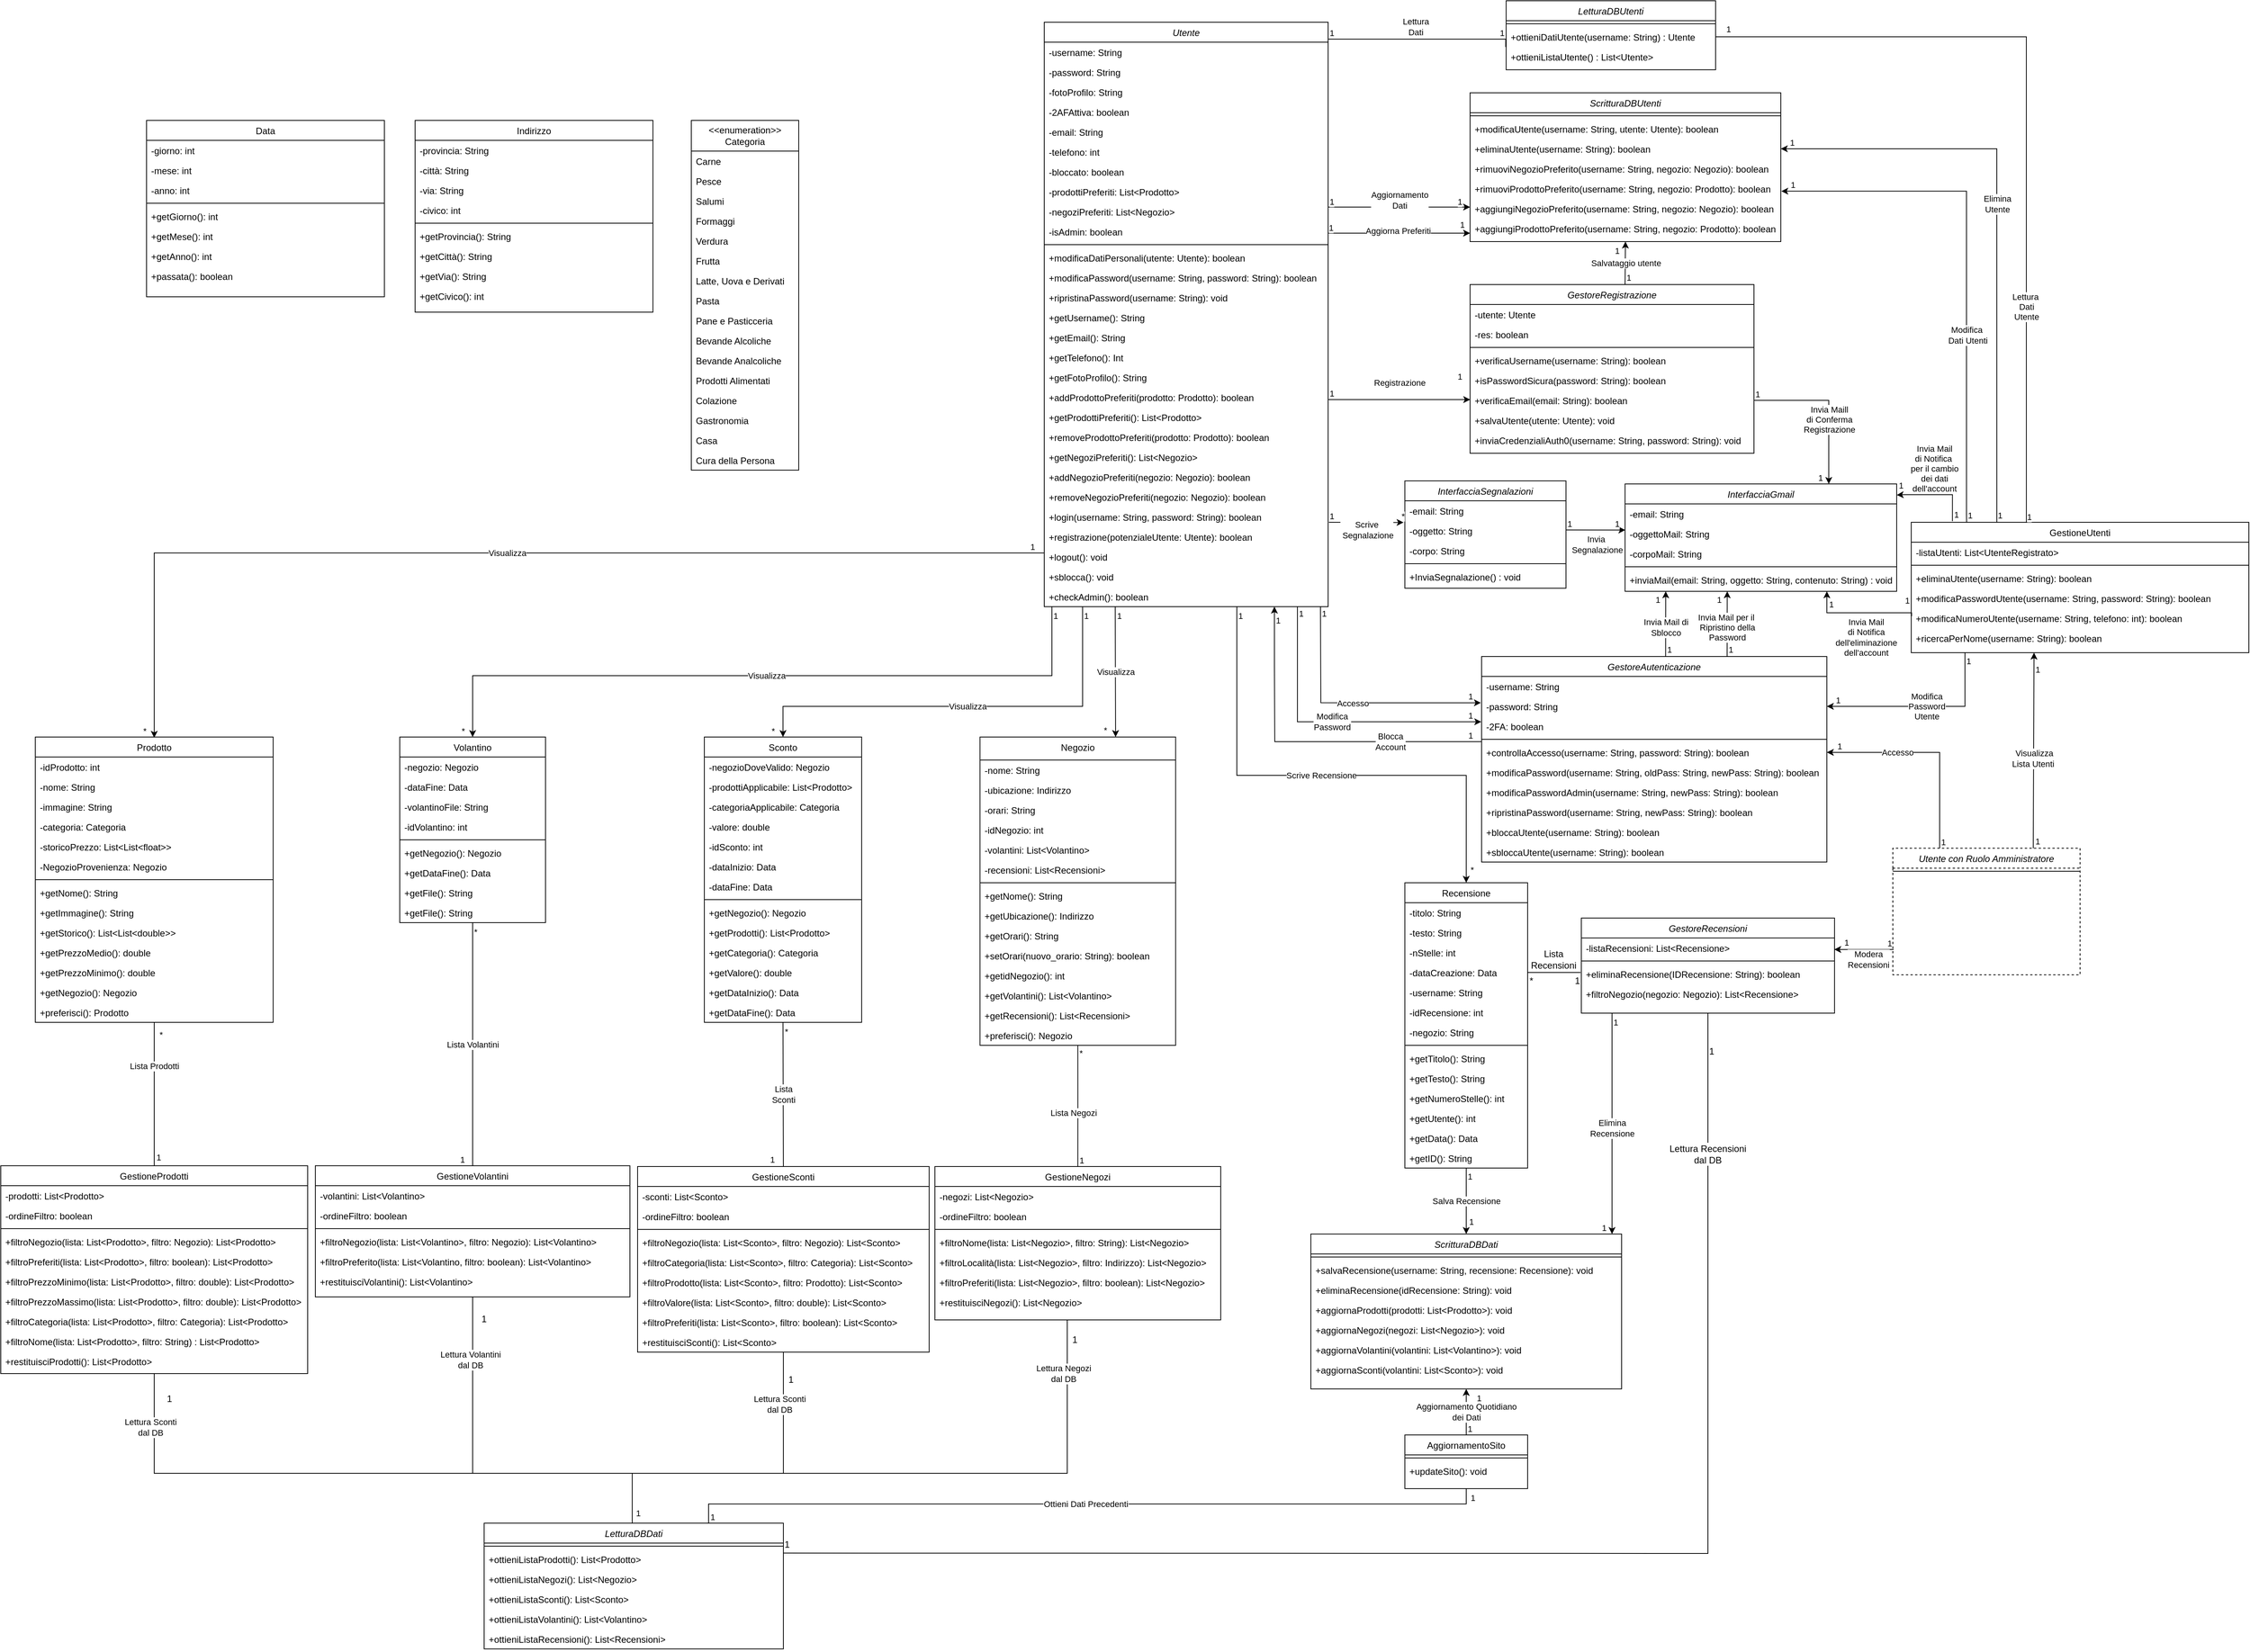 <mxfile version="14.6.13" type="device"><diagram id="C5RBs43oDa-KdzZeNtuy" name="Page-1"><mxGraphModel dx="1977" dy="2498" grid="1" gridSize="10" guides="1" tooltips="1" connect="1" arrows="1" fold="1" page="1" pageScale="1" pageWidth="827" pageHeight="1169" math="0" shadow="0"><root><mxCell id="WIyWlLk6GJQsqaUBKTNV-0"/><mxCell id="WIyWlLk6GJQsqaUBKTNV-1" parent="WIyWlLk6GJQsqaUBKTNV-0"/><mxCell id="zkfFHV4jXpPFQw0GAbJ--6" value="Volantino" style="swimlane;fontStyle=0;align=center;verticalAlign=top;childLayout=stackLayout;horizontal=1;startSize=26;horizontalStack=0;resizeParent=1;resizeLast=0;collapsible=1;marginBottom=0;rounded=0;shadow=0;strokeWidth=1;" parent="WIyWlLk6GJQsqaUBKTNV-1" vertex="1"><mxGeometry x="-770" y="-440" width="190" height="242" as="geometry"><mxRectangle x="-770" y="-370" width="160" height="26" as="alternateBounds"/></mxGeometry></mxCell><mxCell id="zkfFHV4jXpPFQw0GAbJ--7" value="-negozio: Negozio" style="text;align=left;verticalAlign=top;spacingLeft=4;spacingRight=4;overflow=hidden;rotatable=0;points=[[0,0.5],[1,0.5]];portConstraint=eastwest;" parent="zkfFHV4jXpPFQw0GAbJ--6" vertex="1"><mxGeometry y="26" width="190" height="26" as="geometry"/></mxCell><mxCell id="zkfFHV4jXpPFQw0GAbJ--8" value="-dataFine: Data" style="text;align=left;verticalAlign=top;spacingLeft=4;spacingRight=4;overflow=hidden;rotatable=0;points=[[0,0.5],[1,0.5]];portConstraint=eastwest;rounded=0;shadow=0;html=0;" parent="zkfFHV4jXpPFQw0GAbJ--6" vertex="1"><mxGeometry y="52" width="190" height="26" as="geometry"/></mxCell><mxCell id="Czm6NoH4v5bJ4XRIW0q1-0" value="-volantinoFile: String" style="text;align=left;verticalAlign=top;spacingLeft=4;spacingRight=4;overflow=hidden;rotatable=0;points=[[0,0.5],[1,0.5]];portConstraint=eastwest;rounded=0;shadow=0;html=0;" parent="zkfFHV4jXpPFQw0GAbJ--6" vertex="1"><mxGeometry y="78" width="190" height="26" as="geometry"/></mxCell><mxCell id="qXRl-dbPSwarJ3rD-aCt-116" value="-idVolantino: int" style="text;align=left;verticalAlign=top;spacingLeft=4;spacingRight=4;overflow=hidden;rotatable=0;points=[[0,0.5],[1,0.5]];portConstraint=eastwest;rounded=0;shadow=0;html=0;" parent="zkfFHV4jXpPFQw0GAbJ--6" vertex="1"><mxGeometry y="104" width="190" height="26" as="geometry"/></mxCell><mxCell id="zkfFHV4jXpPFQw0GAbJ--9" value="" style="line;html=1;strokeWidth=1;align=left;verticalAlign=middle;spacingTop=-1;spacingLeft=3;spacingRight=3;rotatable=0;labelPosition=right;points=[];portConstraint=eastwest;" parent="zkfFHV4jXpPFQw0GAbJ--6" vertex="1"><mxGeometry y="130" width="190" height="8" as="geometry"/></mxCell><mxCell id="zkfFHV4jXpPFQw0GAbJ--10" value="+getNegozio(): Negozio" style="text;align=left;verticalAlign=top;spacingLeft=4;spacingRight=4;overflow=hidden;rotatable=0;points=[[0,0.5],[1,0.5]];portConstraint=eastwest;fontStyle=0" parent="zkfFHV4jXpPFQw0GAbJ--6" vertex="1"><mxGeometry y="138" width="190" height="26" as="geometry"/></mxCell><mxCell id="qXRl-dbPSwarJ3rD-aCt-117" value="+getDataFine(): Data" style="text;align=left;verticalAlign=top;spacingLeft=4;spacingRight=4;overflow=hidden;rotatable=0;points=[[0,0.5],[1,0.5]];portConstraint=eastwest;fontStyle=0" parent="zkfFHV4jXpPFQw0GAbJ--6" vertex="1"><mxGeometry y="164" width="190" height="26" as="geometry"/></mxCell><mxCell id="qXRl-dbPSwarJ3rD-aCt-118" value="+getFile(): String" style="text;align=left;verticalAlign=top;spacingLeft=4;spacingRight=4;overflow=hidden;rotatable=0;points=[[0,0.5],[1,0.5]];portConstraint=eastwest;fontStyle=0" parent="zkfFHV4jXpPFQw0GAbJ--6" vertex="1"><mxGeometry y="190" width="190" height="26" as="geometry"/></mxCell><mxCell id="5EF1VUyvcWnwQRPQVi3j-0" value="+getFile(): String" style="text;align=left;verticalAlign=top;spacingLeft=4;spacingRight=4;overflow=hidden;rotatable=0;points=[[0,0.5],[1,0.5]];portConstraint=eastwest;fontStyle=0" parent="zkfFHV4jXpPFQw0GAbJ--6" vertex="1"><mxGeometry y="216" width="190" height="26" as="geometry"/></mxCell><mxCell id="zkfFHV4jXpPFQw0GAbJ--13" value="Sconto" style="swimlane;fontStyle=0;align=center;verticalAlign=top;childLayout=stackLayout;horizontal=1;startSize=26;horizontalStack=0;resizeParent=1;resizeLast=0;collapsible=1;marginBottom=0;rounded=0;shadow=0;strokeWidth=1;" parent="WIyWlLk6GJQsqaUBKTNV-1" vertex="1"><mxGeometry x="-373" y="-440" width="205" height="372" as="geometry"><mxRectangle x="-373" y="-440" width="170" height="26" as="alternateBounds"/></mxGeometry></mxCell><mxCell id="zkfFHV4jXpPFQw0GAbJ--14" value="-negozioDoveValido: Negozio" style="text;align=left;verticalAlign=top;spacingLeft=4;spacingRight=4;overflow=hidden;rotatable=0;points=[[0,0.5],[1,0.5]];portConstraint=eastwest;" parent="zkfFHV4jXpPFQw0GAbJ--13" vertex="1"><mxGeometry y="26" width="205" height="26" as="geometry"/></mxCell><mxCell id="qXRl-dbPSwarJ3rD-aCt-119" value="-prodottiApplicabile: List&lt;Prodotto&gt;" style="text;align=left;verticalAlign=top;spacingLeft=4;spacingRight=4;overflow=hidden;rotatable=0;points=[[0,0.5],[1,0.5]];portConstraint=eastwest;" parent="zkfFHV4jXpPFQw0GAbJ--13" vertex="1"><mxGeometry y="52" width="205" height="26" as="geometry"/></mxCell><mxCell id="Q1K4LBVpeyQ6q0NaQj7y-15" value="-categoriaApplicabile: Categoria" style="text;align=left;verticalAlign=top;spacingLeft=4;spacingRight=4;overflow=hidden;rotatable=0;points=[[0,0.5],[1,0.5]];portConstraint=eastwest;" parent="zkfFHV4jXpPFQw0GAbJ--13" vertex="1"><mxGeometry y="78" width="205" height="26" as="geometry"/></mxCell><mxCell id="CgQOvtlG7XJ0H4gT7Tga-1" value="-valore: double" style="text;align=left;verticalAlign=top;spacingLeft=4;spacingRight=4;overflow=hidden;rotatable=0;points=[[0,0.5],[1,0.5]];portConstraint=eastwest;" parent="zkfFHV4jXpPFQw0GAbJ--13" vertex="1"><mxGeometry y="104" width="205" height="26" as="geometry"/></mxCell><mxCell id="qXRl-dbPSwarJ3rD-aCt-120" value="-idSconto: int" style="text;align=left;verticalAlign=top;spacingLeft=4;spacingRight=4;overflow=hidden;rotatable=0;points=[[0,0.5],[1,0.5]];portConstraint=eastwest;" parent="zkfFHV4jXpPFQw0GAbJ--13" vertex="1"><mxGeometry y="130" width="205" height="26" as="geometry"/></mxCell><mxCell id="zK7u2xOlfH0bMaOSvVUu-0" value="-dataInizio: Data" style="text;align=left;verticalAlign=top;spacingLeft=4;spacingRight=4;overflow=hidden;rotatable=0;points=[[0,0.5],[1,0.5]];portConstraint=eastwest;rounded=0;shadow=0;html=0;" parent="zkfFHV4jXpPFQw0GAbJ--13" vertex="1"><mxGeometry y="156" width="205" height="26" as="geometry"/></mxCell><mxCell id="uvMCaZo53e2GFaiZwY0E-9" value="-dataFine: Data" style="text;align=left;verticalAlign=top;spacingLeft=4;spacingRight=4;overflow=hidden;rotatable=0;points=[[0,0.5],[1,0.5]];portConstraint=eastwest;rounded=0;shadow=0;html=0;" parent="zkfFHV4jXpPFQw0GAbJ--13" vertex="1"><mxGeometry y="182" width="205" height="26" as="geometry"/></mxCell><mxCell id="zkfFHV4jXpPFQw0GAbJ--15" value="" style="line;html=1;strokeWidth=1;align=left;verticalAlign=middle;spacingTop=-1;spacingLeft=3;spacingRight=3;rotatable=0;labelPosition=right;points=[];portConstraint=eastwest;" parent="zkfFHV4jXpPFQw0GAbJ--13" vertex="1"><mxGeometry y="208" width="205" height="8" as="geometry"/></mxCell><mxCell id="qXRl-dbPSwarJ3rD-aCt-122" value="+getNegozio(): Negozio" style="text;align=left;verticalAlign=top;spacingLeft=4;spacingRight=4;overflow=hidden;rotatable=0;points=[[0,0.5],[1,0.5]];portConstraint=eastwest;" parent="zkfFHV4jXpPFQw0GAbJ--13" vertex="1"><mxGeometry y="216" width="205" height="26" as="geometry"/></mxCell><mxCell id="qXRl-dbPSwarJ3rD-aCt-121" value="+getProdotti(): List&lt;Prodotto&gt;" style="text;align=left;verticalAlign=top;spacingLeft=4;spacingRight=4;overflow=hidden;rotatable=0;points=[[0,0.5],[1,0.5]];portConstraint=eastwest;" parent="zkfFHV4jXpPFQw0GAbJ--13" vertex="1"><mxGeometry y="242" width="205" height="26" as="geometry"/></mxCell><mxCell id="Q1K4LBVpeyQ6q0NaQj7y-16" value="+getCategoria(): Categoria" style="text;align=left;verticalAlign=top;spacingLeft=4;spacingRight=4;overflow=hidden;rotatable=0;points=[[0,0.5],[1,0.5]];portConstraint=eastwest;" parent="zkfFHV4jXpPFQw0GAbJ--13" vertex="1"><mxGeometry y="268" width="205" height="26" as="geometry"/></mxCell><mxCell id="qXRl-dbPSwarJ3rD-aCt-123" value="+getValore(): double" style="text;align=left;verticalAlign=top;spacingLeft=4;spacingRight=4;overflow=hidden;rotatable=0;points=[[0,0.5],[1,0.5]];portConstraint=eastwest;" parent="zkfFHV4jXpPFQw0GAbJ--13" vertex="1"><mxGeometry y="294" width="205" height="26" as="geometry"/></mxCell><mxCell id="uvMCaZo53e2GFaiZwY0E-10" value="+getDataInizio(): Data" style="text;align=left;verticalAlign=top;spacingLeft=4;spacingRight=4;overflow=hidden;rotatable=0;points=[[0,0.5],[1,0.5]];portConstraint=eastwest;" parent="zkfFHV4jXpPFQw0GAbJ--13" vertex="1"><mxGeometry y="320" width="205" height="26" as="geometry"/></mxCell><mxCell id="uvMCaZo53e2GFaiZwY0E-11" value="+getDataFine(): Data" style="text;align=left;verticalAlign=top;spacingLeft=4;spacingRight=4;overflow=hidden;rotatable=0;points=[[0,0.5],[1,0.5]];portConstraint=eastwest;" parent="zkfFHV4jXpPFQw0GAbJ--13" vertex="1"><mxGeometry y="346" width="205" height="26" as="geometry"/></mxCell><mxCell id="O0ZMcNM0VspyZeSubut7-118" style="edgeStyle=orthogonalEdgeStyle;rounded=0;orthogonalLoop=1;jettySize=auto;html=1;exitX=0.5;exitY=1;exitDx=0;exitDy=0;startArrow=none;startFill=0;endArrow=none;endFill=0;" parent="WIyWlLk6GJQsqaUBKTNV-1" source="qXRl-dbPSwarJ3rD-aCt-2" target="qXRl-dbPSwarJ3rD-aCt-13" edge="1"><mxGeometry relative="1" as="geometry"/></mxCell><mxCell id="qXRl-dbPSwarJ3rD-aCt-2" value="Negozio" style="swimlane;fontStyle=0;align=center;verticalAlign=top;childLayout=stackLayout;horizontal=1;startSize=30;horizontalStack=0;resizeParent=1;resizeLast=0;collapsible=1;marginBottom=0;rounded=0;shadow=0;strokeWidth=1;" parent="WIyWlLk6GJQsqaUBKTNV-1" vertex="1"><mxGeometry x="-13.75" y="-440" width="255" height="402" as="geometry"><mxRectangle x="-20" y="-440" width="170" height="26" as="alternateBounds"/></mxGeometry></mxCell><mxCell id="uvfcA45dXGFyxJXVZNtw-1" value="-nome: String" style="text;align=left;verticalAlign=top;spacingLeft=4;spacingRight=4;overflow=hidden;rotatable=0;points=[[0,0.5],[1,0.5]];portConstraint=eastwest;" parent="qXRl-dbPSwarJ3rD-aCt-2" vertex="1"><mxGeometry y="30" width="255" height="26" as="geometry"/></mxCell><mxCell id="qXRl-dbPSwarJ3rD-aCt-3" value="-ubicazione: Indirizzo" style="text;align=left;verticalAlign=top;spacingLeft=4;spacingRight=4;overflow=hidden;rotatable=0;points=[[0,0.5],[1,0.5]];portConstraint=eastwest;" parent="qXRl-dbPSwarJ3rD-aCt-2" vertex="1"><mxGeometry y="56" width="255" height="26" as="geometry"/></mxCell><mxCell id="qXRl-dbPSwarJ3rD-aCt-126" value="-orari: String" style="text;align=left;verticalAlign=top;spacingLeft=4;spacingRight=4;overflow=hidden;rotatable=0;points=[[0,0.5],[1,0.5]];portConstraint=eastwest;" parent="qXRl-dbPSwarJ3rD-aCt-2" vertex="1"><mxGeometry y="82" width="255" height="26" as="geometry"/></mxCell><mxCell id="uvMCaZo53e2GFaiZwY0E-4" value="-idNegozio: int" style="text;align=left;verticalAlign=top;spacingLeft=4;spacingRight=4;overflow=hidden;rotatable=0;points=[[0,0.5],[1,0.5]];portConstraint=eastwest;" parent="qXRl-dbPSwarJ3rD-aCt-2" vertex="1"><mxGeometry y="108" width="255" height="26" as="geometry"/></mxCell><mxCell id="qXRl-dbPSwarJ3rD-aCt-132" value="-volantini: List&lt;Volantino&gt;" style="text;align=left;verticalAlign=top;spacingLeft=4;spacingRight=4;overflow=hidden;rotatable=0;points=[[0,0.5],[1,0.5]];portConstraint=eastwest;" parent="qXRl-dbPSwarJ3rD-aCt-2" vertex="1"><mxGeometry y="134" width="255" height="26" as="geometry"/></mxCell><mxCell id="O0ZMcNM0VspyZeSubut7-117" value="-recensioni: List&lt;Recensioni&gt;" style="text;align=left;verticalAlign=top;spacingLeft=4;spacingRight=4;overflow=hidden;rotatable=0;points=[[0,0.5],[1,0.5]];portConstraint=eastwest;" parent="qXRl-dbPSwarJ3rD-aCt-2" vertex="1"><mxGeometry y="160" width="255" height="26" as="geometry"/></mxCell><mxCell id="qXRl-dbPSwarJ3rD-aCt-4" value="" style="line;html=1;strokeWidth=1;align=left;verticalAlign=middle;spacingTop=-1;spacingLeft=3;spacingRight=3;rotatable=0;labelPosition=right;points=[];portConstraint=eastwest;" parent="qXRl-dbPSwarJ3rD-aCt-2" vertex="1"><mxGeometry y="186" width="255" height="8" as="geometry"/></mxCell><mxCell id="uvMCaZo53e2GFaiZwY0E-7" value="+getNome(): String" style="text;align=left;verticalAlign=top;spacingLeft=4;spacingRight=4;overflow=hidden;rotatable=0;points=[[0,0.5],[1,0.5]];portConstraint=eastwest;" parent="qXRl-dbPSwarJ3rD-aCt-2" vertex="1"><mxGeometry y="194" width="255" height="26" as="geometry"/></mxCell><mxCell id="qXRl-dbPSwarJ3rD-aCt-127" value="+getUbicazione(): Indirizzo" style="text;align=left;verticalAlign=top;spacingLeft=4;spacingRight=4;overflow=hidden;rotatable=0;points=[[0,0.5],[1,0.5]];portConstraint=eastwest;" parent="qXRl-dbPSwarJ3rD-aCt-2" vertex="1"><mxGeometry y="220" width="255" height="26" as="geometry"/></mxCell><mxCell id="qXRl-dbPSwarJ3rD-aCt-129" value="+getOrari(): String" style="text;align=left;verticalAlign=top;spacingLeft=4;spacingRight=4;overflow=hidden;rotatable=0;points=[[0,0.5],[1,0.5]];portConstraint=eastwest;" parent="qXRl-dbPSwarJ3rD-aCt-2" vertex="1"><mxGeometry y="246" width="255" height="26" as="geometry"/></mxCell><mxCell id="qXRl-dbPSwarJ3rD-aCt-142" value="+setOrari(nuovo_orario: String): boolean" style="text;align=left;verticalAlign=top;spacingLeft=4;spacingRight=4;overflow=hidden;rotatable=0;points=[[0,0.5],[1,0.5]];portConstraint=eastwest;" parent="qXRl-dbPSwarJ3rD-aCt-2" vertex="1"><mxGeometry y="272" width="255" height="26" as="geometry"/></mxCell><mxCell id="uvMCaZo53e2GFaiZwY0E-8" value="+getidNegozio(): int" style="text;align=left;verticalAlign=top;spacingLeft=4;spacingRight=4;overflow=hidden;rotatable=0;points=[[0,0.5],[1,0.5]];portConstraint=eastwest;" parent="qXRl-dbPSwarJ3rD-aCt-2" vertex="1"><mxGeometry y="298" width="255" height="26" as="geometry"/></mxCell><mxCell id="qXRl-dbPSwarJ3rD-aCt-149" value="+getVolantini(): List&lt;Volantino&gt;" style="text;align=left;verticalAlign=top;spacingLeft=4;spacingRight=4;overflow=hidden;rotatable=0;points=[[0,0.5],[1,0.5]];portConstraint=eastwest;" parent="qXRl-dbPSwarJ3rD-aCt-2" vertex="1"><mxGeometry y="324" width="255" height="26" as="geometry"/></mxCell><mxCell id="uvMCaZo53e2GFaiZwY0E-6" value="+getRecensioni(): List&lt;Recensioni&gt;" style="text;align=left;verticalAlign=top;spacingLeft=4;spacingRight=4;overflow=hidden;rotatable=0;points=[[0,0.5],[1,0.5]];portConstraint=eastwest;" parent="qXRl-dbPSwarJ3rD-aCt-2" vertex="1"><mxGeometry y="350" width="255" height="26" as="geometry"/></mxCell><mxCell id="qXRl-dbPSwarJ3rD-aCt-133" value="+preferisci(): Negozio" style="text;align=left;verticalAlign=top;spacingLeft=4;spacingRight=4;overflow=hidden;rotatable=0;points=[[0,0.5],[1,0.5]];portConstraint=eastwest;" parent="qXRl-dbPSwarJ3rD-aCt-2" vertex="1"><mxGeometry y="376" width="255" height="26" as="geometry"/></mxCell><mxCell id="qXRl-dbPSwarJ3rD-aCt-9" value="Prodotto" style="swimlane;fontStyle=0;align=center;verticalAlign=top;childLayout=stackLayout;horizontal=1;startSize=26;horizontalStack=0;resizeParent=1;resizeLast=0;collapsible=1;marginBottom=0;rounded=0;shadow=0;strokeWidth=1;" parent="WIyWlLk6GJQsqaUBKTNV-1" vertex="1"><mxGeometry x="-1245" y="-440" width="310" height="372" as="geometry"><mxRectangle x="-1070" y="-380" width="170" height="26" as="alternateBounds"/></mxGeometry></mxCell><mxCell id="qXRl-dbPSwarJ3rD-aCt-10" value="-idProdotto: int" style="text;align=left;verticalAlign=top;spacingLeft=4;spacingRight=4;overflow=hidden;rotatable=0;points=[[0,0.5],[1,0.5]];portConstraint=eastwest;" parent="qXRl-dbPSwarJ3rD-aCt-9" vertex="1"><mxGeometry y="26" width="310" height="26" as="geometry"/></mxCell><mxCell id="XBBLEVRNAP1x4-U7-02N-0" value="-nome: String" style="text;align=left;verticalAlign=top;spacingLeft=4;spacingRight=4;overflow=hidden;rotatable=0;points=[[0,0.5],[1,0.5]];portConstraint=eastwest;" parent="qXRl-dbPSwarJ3rD-aCt-9" vertex="1"><mxGeometry y="52" width="310" height="26" as="geometry"/></mxCell><mxCell id="qXRl-dbPSwarJ3rD-aCt-135" value="-immagine: String" style="text;align=left;verticalAlign=top;spacingLeft=4;spacingRight=4;overflow=hidden;rotatable=0;points=[[0,0.5],[1,0.5]];portConstraint=eastwest;" parent="qXRl-dbPSwarJ3rD-aCt-9" vertex="1"><mxGeometry y="78" width="310" height="26" as="geometry"/></mxCell><mxCell id="Q1K4LBVpeyQ6q0NaQj7y-19" value="-categoria: Categoria" style="text;align=left;verticalAlign=top;spacingLeft=4;spacingRight=4;overflow=hidden;rotatable=0;points=[[0,0.5],[1,0.5]];portConstraint=eastwest;" parent="qXRl-dbPSwarJ3rD-aCt-9" vertex="1"><mxGeometry y="104" width="310" height="26" as="geometry"/></mxCell><mxCell id="uvMCaZo53e2GFaiZwY0E-0" value="-storicoPrezzo: List&lt;List&lt;float&gt;&gt;" style="text;align=left;verticalAlign=top;spacingLeft=4;spacingRight=4;overflow=hidden;rotatable=0;points=[[0,0.5],[1,0.5]];portConstraint=eastwest;" parent="qXRl-dbPSwarJ3rD-aCt-9" vertex="1"><mxGeometry y="130" width="310" height="26" as="geometry"/></mxCell><mxCell id="qXRl-dbPSwarJ3rD-aCt-134" value="-NegozioProvenienza: Negozio" style="text;align=left;verticalAlign=top;spacingLeft=4;spacingRight=4;overflow=hidden;rotatable=0;points=[[0,0.5],[1,0.5]];portConstraint=eastwest;" parent="qXRl-dbPSwarJ3rD-aCt-9" vertex="1"><mxGeometry y="156" width="310" height="26" as="geometry"/></mxCell><mxCell id="qXRl-dbPSwarJ3rD-aCt-11" value="" style="line;html=1;strokeWidth=1;align=left;verticalAlign=middle;spacingTop=-1;spacingLeft=3;spacingRight=3;rotatable=0;labelPosition=right;points=[];portConstraint=eastwest;" parent="qXRl-dbPSwarJ3rD-aCt-9" vertex="1"><mxGeometry y="182" width="310" height="8" as="geometry"/></mxCell><mxCell id="qXRl-dbPSwarJ3rD-aCt-136" value="+getNome(): String" style="text;align=left;verticalAlign=top;spacingLeft=4;spacingRight=4;overflow=hidden;rotatable=0;points=[[0,0.5],[1,0.5]];portConstraint=eastwest;" parent="qXRl-dbPSwarJ3rD-aCt-9" vertex="1"><mxGeometry y="190" width="310" height="26" as="geometry"/></mxCell><mxCell id="qXRl-dbPSwarJ3rD-aCt-137" value="+getImmagine(): String" style="text;align=left;verticalAlign=top;spacingLeft=4;spacingRight=4;overflow=hidden;rotatable=0;points=[[0,0.5],[1,0.5]];portConstraint=eastwest;" parent="qXRl-dbPSwarJ3rD-aCt-9" vertex="1"><mxGeometry y="216" width="310" height="26" as="geometry"/></mxCell><mxCell id="qXRl-dbPSwarJ3rD-aCt-139" value="+getStorico(): List&lt;List&lt;double&gt;&gt;" style="text;align=left;verticalAlign=top;spacingLeft=4;spacingRight=4;overflow=hidden;rotatable=0;points=[[0,0.5],[1,0.5]];portConstraint=eastwest;" parent="qXRl-dbPSwarJ3rD-aCt-9" vertex="1"><mxGeometry y="242" width="310" height="26" as="geometry"/></mxCell><mxCell id="qXRl-dbPSwarJ3rD-aCt-138" value="+getPrezzoMedio(): double" style="text;align=left;verticalAlign=top;spacingLeft=4;spacingRight=4;overflow=hidden;rotatable=0;points=[[0,0.5],[1,0.5]];portConstraint=eastwest;" parent="qXRl-dbPSwarJ3rD-aCt-9" vertex="1"><mxGeometry y="268" width="310" height="26" as="geometry"/></mxCell><mxCell id="uvMCaZo53e2GFaiZwY0E-1" value="+getPrezzoMinimo(): double" style="text;align=left;verticalAlign=top;spacingLeft=4;spacingRight=4;overflow=hidden;rotatable=0;points=[[0,0.5],[1,0.5]];portConstraint=eastwest;" parent="qXRl-dbPSwarJ3rD-aCt-9" vertex="1"><mxGeometry y="294" width="310" height="26" as="geometry"/></mxCell><mxCell id="qXRl-dbPSwarJ3rD-aCt-140" value="+getNegozio(): Negozio" style="text;align=left;verticalAlign=top;spacingLeft=4;spacingRight=4;overflow=hidden;rotatable=0;points=[[0,0.5],[1,0.5]];portConstraint=eastwest;" parent="qXRl-dbPSwarJ3rD-aCt-9" vertex="1"><mxGeometry y="320" width="310" height="26" as="geometry"/></mxCell><mxCell id="Q1K4LBVpeyQ6q0NaQj7y-1" value="+preferisci(): Prodotto" style="text;align=left;verticalAlign=top;spacingLeft=4;spacingRight=4;overflow=hidden;rotatable=0;points=[[0,0.5],[1,0.5]];portConstraint=eastwest;" parent="qXRl-dbPSwarJ3rD-aCt-9" vertex="1"><mxGeometry y="346" width="310" height="26" as="geometry"/></mxCell><mxCell id="O0ZMcNM0VspyZeSubut7-127" style="edgeStyle=orthogonalEdgeStyle;rounded=0;orthogonalLoop=1;jettySize=auto;html=1;entryX=0.5;entryY=0;entryDx=0;entryDy=0;startArrow=none;startFill=0;endArrow=none;endFill=0;" parent="WIyWlLk6GJQsqaUBKTNV-1" target="O0ZMcNM0VspyZeSubut7-123" edge="1"><mxGeometry relative="1" as="geometry"><mxPoint x="100" y="320" as="sourcePoint"/><Array as="points"><mxPoint x="100" y="520"/><mxPoint x="-467" y="520"/><mxPoint x="-467" y="585"/></Array></mxGeometry></mxCell><mxCell id="qXRl-dbPSwarJ3rD-aCt-13" value="GestioneNegozi" style="swimlane;fontStyle=0;align=center;verticalAlign=top;childLayout=stackLayout;horizontal=1;startSize=26;horizontalStack=0;resizeParent=1;resizeLast=0;collapsible=1;marginBottom=0;rounded=0;shadow=0;strokeWidth=1;" parent="WIyWlLk6GJQsqaUBKTNV-1" vertex="1"><mxGeometry x="-72.5" y="120" width="372.5" height="200" as="geometry"><mxRectangle x="-72.5" y="110" width="170" height="26" as="alternateBounds"/></mxGeometry></mxCell><mxCell id="qXRl-dbPSwarJ3rD-aCt-14" value="-negozi: List&lt;Negozio&gt;" style="text;align=left;verticalAlign=top;spacingLeft=4;spacingRight=4;overflow=hidden;rotatable=0;points=[[0,0.5],[1,0.5]];portConstraint=eastwest;" parent="qXRl-dbPSwarJ3rD-aCt-13" vertex="1"><mxGeometry y="26" width="372.5" height="26" as="geometry"/></mxCell><mxCell id="O0ZMcNM0VspyZeSubut7-215" value="-ordineFiltro: boolean" style="text;align=left;verticalAlign=top;spacingLeft=4;spacingRight=4;overflow=hidden;rotatable=0;points=[[0,0.5],[1,0.5]];portConstraint=eastwest;" parent="qXRl-dbPSwarJ3rD-aCt-13" vertex="1"><mxGeometry y="52" width="372.5" height="26" as="geometry"/></mxCell><mxCell id="qXRl-dbPSwarJ3rD-aCt-15" value="" style="line;html=1;strokeWidth=1;align=left;verticalAlign=middle;spacingTop=-1;spacingLeft=3;spacingRight=3;rotatable=0;labelPosition=right;points=[];portConstraint=eastwest;" parent="qXRl-dbPSwarJ3rD-aCt-13" vertex="1"><mxGeometry y="78" width="372.5" height="8" as="geometry"/></mxCell><mxCell id="CgQOvtlG7XJ0H4gT7Tga-31" value="+filtroNome(lista: List&lt;Negozio&gt;, filtro: String): List&lt;Negozio&gt;" style="text;align=left;verticalAlign=top;spacingLeft=4;spacingRight=4;overflow=hidden;rotatable=0;points=[[0,0.5],[1,0.5]];portConstraint=eastwest;" parent="qXRl-dbPSwarJ3rD-aCt-13" vertex="1"><mxGeometry y="86" width="372.5" height="26" as="geometry"/></mxCell><mxCell id="O0ZMcNM0VspyZeSubut7-206" value="+filtroLocalità(lista: List&lt;Negozio&gt;, filtro: Indirizzo): List&lt;Negozio&gt;" style="text;align=left;verticalAlign=top;spacingLeft=4;spacingRight=4;overflow=hidden;rotatable=0;points=[[0,0.5],[1,0.5]];portConstraint=eastwest;" parent="qXRl-dbPSwarJ3rD-aCt-13" vertex="1"><mxGeometry y="112" width="372.5" height="26" as="geometry"/></mxCell><mxCell id="CgQOvtlG7XJ0H4gT7Tga-32" value="+filtroPreferiti(lista: List&lt;Negozio&gt;, filtro: boolean): List&lt;Negozio&gt;" style="text;align=left;verticalAlign=top;spacingLeft=4;spacingRight=4;overflow=hidden;rotatable=0;points=[[0,0.5],[1,0.5]];portConstraint=eastwest;" parent="qXRl-dbPSwarJ3rD-aCt-13" vertex="1"><mxGeometry y="138" width="372.5" height="26" as="geometry"/></mxCell><mxCell id="CgQOvtlG7XJ0H4gT7Tga-30" value="+restituisciNegozi(): List&lt;Negozio&gt;" style="text;align=left;verticalAlign=top;spacingLeft=4;spacingRight=4;overflow=hidden;rotatable=0;points=[[0,0.5],[1,0.5]];portConstraint=eastwest;" parent="qXRl-dbPSwarJ3rD-aCt-13" vertex="1"><mxGeometry y="164" width="372.5" height="26" as="geometry"/></mxCell><mxCell id="qXRl-dbPSwarJ3rD-aCt-17" value="GestioneSconti" style="swimlane;fontStyle=0;align=center;verticalAlign=top;childLayout=stackLayout;horizontal=1;startSize=26;horizontalStack=0;resizeParent=1;resizeLast=0;collapsible=1;marginBottom=0;rounded=0;shadow=0;strokeWidth=1;" parent="WIyWlLk6GJQsqaUBKTNV-1" vertex="1"><mxGeometry x="-460" y="120" width="380" height="242" as="geometry"><mxRectangle x="-460" y="120" width="170" height="26" as="alternateBounds"/></mxGeometry></mxCell><mxCell id="qXRl-dbPSwarJ3rD-aCt-18" value="-sconti: List&lt;Sconto&gt;" style="text;align=left;verticalAlign=top;spacingLeft=4;spacingRight=4;overflow=hidden;rotatable=0;points=[[0,0.5],[1,0.5]];portConstraint=eastwest;" parent="qXRl-dbPSwarJ3rD-aCt-17" vertex="1"><mxGeometry y="26" width="380" height="26" as="geometry"/></mxCell><mxCell id="NXsjkptnzFfKRNRjfUt4-20" value="-ordineFiltro: boolean" style="text;align=left;verticalAlign=top;spacingLeft=4;spacingRight=4;overflow=hidden;rotatable=0;points=[[0,0.5],[1,0.5]];portConstraint=eastwest;" parent="qXRl-dbPSwarJ3rD-aCt-17" vertex="1"><mxGeometry y="52" width="380" height="26" as="geometry"/></mxCell><mxCell id="qXRl-dbPSwarJ3rD-aCt-19" value="" style="line;html=1;strokeWidth=1;align=left;verticalAlign=middle;spacingTop=-1;spacingLeft=3;spacingRight=3;rotatable=0;labelPosition=right;points=[];portConstraint=eastwest;" parent="qXRl-dbPSwarJ3rD-aCt-17" vertex="1"><mxGeometry y="78" width="380" height="8" as="geometry"/></mxCell><mxCell id="CgQOvtlG7XJ0H4gT7Tga-11" value="+filtroNegozio(lista: List&lt;Sconto&gt;, filtro: Negozio): List&lt;Sconto&gt;" style="text;align=left;verticalAlign=top;spacingLeft=4;spacingRight=4;overflow=hidden;rotatable=0;points=[[0,0.5],[1,0.5]];portConstraint=eastwest;" parent="qXRl-dbPSwarJ3rD-aCt-17" vertex="1"><mxGeometry y="86" width="380" height="26" as="geometry"/></mxCell><mxCell id="CgQOvtlG7XJ0H4gT7Tga-12" value="+filtroCategoria(lista: List&lt;Sconto&gt;, filtro: Categoria): List&lt;Sconto&gt;" style="text;align=left;verticalAlign=top;spacingLeft=4;spacingRight=4;overflow=hidden;rotatable=0;points=[[0,0.5],[1,0.5]];portConstraint=eastwest;" parent="qXRl-dbPSwarJ3rD-aCt-17" vertex="1"><mxGeometry y="112" width="380" height="26" as="geometry"/></mxCell><mxCell id="Q1K4LBVpeyQ6q0NaQj7y-18" value="+filtroProdotto(lista: List&lt;Sconto&gt;, filtro: Prodotto): List&lt;Sconto&gt;" style="text;align=left;verticalAlign=top;spacingLeft=4;spacingRight=4;overflow=hidden;rotatable=0;points=[[0,0.5],[1,0.5]];portConstraint=eastwest;" parent="qXRl-dbPSwarJ3rD-aCt-17" vertex="1"><mxGeometry y="138" width="380" height="26" as="geometry"/></mxCell><mxCell id="CgQOvtlG7XJ0H4gT7Tga-13" value="+filtroValore(lista: List&lt;Sconto&gt;, filtro: double): List&lt;Sconto&gt;" style="text;align=left;verticalAlign=top;spacingLeft=4;spacingRight=4;overflow=hidden;rotatable=0;points=[[0,0.5],[1,0.5]];portConstraint=eastwest;" parent="qXRl-dbPSwarJ3rD-aCt-17" vertex="1"><mxGeometry y="164" width="380" height="26" as="geometry"/></mxCell><mxCell id="CgQOvtlG7XJ0H4gT7Tga-20" value="+filtroPreferiti(lista: List&lt;Sconto&gt;, filtro: boolean): List&lt;Sconto&gt;" style="text;align=left;verticalAlign=top;spacingLeft=4;spacingRight=4;overflow=hidden;rotatable=0;points=[[0,0.5],[1,0.5]];portConstraint=eastwest;" parent="qXRl-dbPSwarJ3rD-aCt-17" vertex="1"><mxGeometry y="190" width="380" height="26" as="geometry"/></mxCell><mxCell id="CgQOvtlG7XJ0H4gT7Tga-14" value="+restituisciSconti(): List&lt;Sconto&gt;" style="text;align=left;verticalAlign=top;spacingLeft=4;spacingRight=4;overflow=hidden;rotatable=0;points=[[0,0.5],[1,0.5]];portConstraint=eastwest;" parent="qXRl-dbPSwarJ3rD-aCt-17" vertex="1"><mxGeometry y="216" width="380" height="26" as="geometry"/></mxCell><mxCell id="qXRl-dbPSwarJ3rD-aCt-21" value="GestioneVolantini" style="swimlane;fontStyle=0;align=center;verticalAlign=top;childLayout=stackLayout;horizontal=1;startSize=26;horizontalStack=0;resizeParent=1;resizeLast=0;collapsible=1;marginBottom=0;rounded=0;shadow=0;strokeWidth=1;" parent="WIyWlLk6GJQsqaUBKTNV-1" vertex="1"><mxGeometry x="-880" y="119" width="410" height="171" as="geometry"><mxRectangle x="-880" y="119" width="170" height="26" as="alternateBounds"/></mxGeometry></mxCell><mxCell id="qXRl-dbPSwarJ3rD-aCt-22" value="-volantini: List&lt;Volantino&gt;" style="text;align=left;verticalAlign=top;spacingLeft=4;spacingRight=4;overflow=hidden;rotatable=0;points=[[0,0.5],[1,0.5]];portConstraint=eastwest;" parent="qXRl-dbPSwarJ3rD-aCt-21" vertex="1"><mxGeometry y="26" width="410" height="26" as="geometry"/></mxCell><mxCell id="O0ZMcNM0VspyZeSubut7-212" value="-ordineFiltro: boolean" style="text;align=left;verticalAlign=top;spacingLeft=4;spacingRight=4;overflow=hidden;rotatable=0;points=[[0,0.5],[1,0.5]];portConstraint=eastwest;" parent="qXRl-dbPSwarJ3rD-aCt-21" vertex="1"><mxGeometry y="52" width="410" height="26" as="geometry"/></mxCell><mxCell id="qXRl-dbPSwarJ3rD-aCt-23" value="" style="line;html=1;strokeWidth=1;align=left;verticalAlign=middle;spacingTop=-1;spacingLeft=3;spacingRight=3;rotatable=0;labelPosition=right;points=[];portConstraint=eastwest;" parent="qXRl-dbPSwarJ3rD-aCt-21" vertex="1"><mxGeometry y="78" width="410" height="8" as="geometry"/></mxCell><mxCell id="CgQOvtlG7XJ0H4gT7Tga-16" value="+filtroNegozio(lista: List&lt;Volantino&gt;, filtro: Negozio): List&lt;Volantino&gt;" style="text;align=left;verticalAlign=top;spacingLeft=4;spacingRight=4;overflow=hidden;rotatable=0;points=[[0,0.5],[1,0.5]];portConstraint=eastwest;" parent="qXRl-dbPSwarJ3rD-aCt-21" vertex="1"><mxGeometry y="86" width="410" height="26" as="geometry"/></mxCell><mxCell id="CgQOvtlG7XJ0H4gT7Tga-18" value="+filtroPreferito(lista: List&lt;Volantino, filtro: boolean): List&lt;Volantino&gt;" style="text;align=left;verticalAlign=top;spacingLeft=4;spacingRight=4;overflow=hidden;rotatable=0;points=[[0,0.5],[1,0.5]];portConstraint=eastwest;" parent="qXRl-dbPSwarJ3rD-aCt-21" vertex="1"><mxGeometry y="112" width="410" height="26" as="geometry"/></mxCell><mxCell id="CgQOvtlG7XJ0H4gT7Tga-19" value="+restituisciVolantini(): List&lt;Volantino&gt;" style="text;align=left;verticalAlign=top;spacingLeft=4;spacingRight=4;overflow=hidden;rotatable=0;points=[[0,0.5],[1,0.5]];portConstraint=eastwest;" parent="qXRl-dbPSwarJ3rD-aCt-21" vertex="1"><mxGeometry y="138" width="410" height="26" as="geometry"/></mxCell><mxCell id="qXRl-dbPSwarJ3rD-aCt-28" style="edgeStyle=orthogonalEdgeStyle;rounded=0;orthogonalLoop=1;jettySize=auto;html=1;exitX=0.5;exitY=0;exitDx=0;exitDy=0;entryX=0.5;entryY=1;entryDx=0;entryDy=0;endArrow=none;endFill=0;startArrow=none;startFill=0;" parent="WIyWlLk6GJQsqaUBKTNV-1" source="qXRl-dbPSwarJ3rD-aCt-25" target="qXRl-dbPSwarJ3rD-aCt-9" edge="1"><mxGeometry relative="1" as="geometry"/></mxCell><mxCell id="qXRl-dbPSwarJ3rD-aCt-25" value="GestioneProdotti" style="swimlane;fontStyle=0;align=center;verticalAlign=top;childLayout=stackLayout;horizontal=1;startSize=26;horizontalStack=0;resizeParent=1;resizeLast=0;collapsible=1;marginBottom=0;rounded=0;shadow=0;strokeWidth=1;" parent="WIyWlLk6GJQsqaUBKTNV-1" vertex="1"><mxGeometry x="-1290" y="119" width="400" height="271" as="geometry"><mxRectangle x="-1290" y="119" width="170" height="26" as="alternateBounds"/></mxGeometry></mxCell><mxCell id="O0ZMcNM0VspyZeSubut7-209" value="-prodotti: List&lt;Prodotto&gt;" style="text;align=left;verticalAlign=top;spacingLeft=4;spacingRight=4;overflow=hidden;rotatable=0;points=[[0,0.5],[1,0.5]];portConstraint=eastwest;" parent="qXRl-dbPSwarJ3rD-aCt-25" vertex="1"><mxGeometry y="26" width="400" height="26" as="geometry"/></mxCell><mxCell id="qXRl-dbPSwarJ3rD-aCt-26" value="-ordineFiltro: boolean" style="text;align=left;verticalAlign=top;spacingLeft=4;spacingRight=4;overflow=hidden;rotatable=0;points=[[0,0.5],[1,0.5]];portConstraint=eastwest;" parent="qXRl-dbPSwarJ3rD-aCt-25" vertex="1"><mxGeometry y="52" width="400" height="26" as="geometry"/></mxCell><mxCell id="qXRl-dbPSwarJ3rD-aCt-27" value="" style="line;html=1;strokeWidth=1;align=left;verticalAlign=middle;spacingTop=-1;spacingLeft=3;spacingRight=3;rotatable=0;labelPosition=right;points=[];portConstraint=eastwest;" parent="qXRl-dbPSwarJ3rD-aCt-25" vertex="1"><mxGeometry y="78" width="400" height="8" as="geometry"/></mxCell><mxCell id="CgQOvtlG7XJ0H4gT7Tga-23" value="+filtroNegozio(lista: List&lt;Prodotto&gt;, filtro: Negozio): List&lt;Prodotto&gt;" style="text;align=left;verticalAlign=top;spacingLeft=4;spacingRight=4;overflow=hidden;rotatable=0;points=[[0,0.5],[1,0.5]];portConstraint=eastwest;" parent="qXRl-dbPSwarJ3rD-aCt-25" vertex="1"><mxGeometry y="86" width="400" height="26" as="geometry"/></mxCell><mxCell id="CgQOvtlG7XJ0H4gT7Tga-25" value="+filtroPreferiti(lista: List&lt;Prodotto&gt;, filtro: boolean): List&lt;Prodotto&gt;" style="text;align=left;verticalAlign=top;spacingLeft=4;spacingRight=4;overflow=hidden;rotatable=0;points=[[0,0.5],[1,0.5]];portConstraint=eastwest;" parent="qXRl-dbPSwarJ3rD-aCt-25" vertex="1"><mxGeometry y="112" width="400" height="26" as="geometry"/></mxCell><mxCell id="CgQOvtlG7XJ0H4gT7Tga-26" value="+filtroPrezzoMinimo(lista: List&lt;Prodotto&gt;, filtro: double): List&lt;Prodotto&gt;" style="text;align=left;verticalAlign=top;spacingLeft=4;spacingRight=4;overflow=hidden;rotatable=0;points=[[0,0.5],[1,0.5]];portConstraint=eastwest;" parent="qXRl-dbPSwarJ3rD-aCt-25" vertex="1"><mxGeometry y="138" width="400" height="26" as="geometry"/></mxCell><mxCell id="O0ZMcNM0VspyZeSubut7-205" value="+filtroPrezzoMassimo(lista: List&lt;Prodotto&gt;, filtro: double): List&lt;Prodotto&gt;" style="text;align=left;verticalAlign=top;spacingLeft=4;spacingRight=4;overflow=hidden;rotatable=0;points=[[0,0.5],[1,0.5]];portConstraint=eastwest;" parent="qXRl-dbPSwarJ3rD-aCt-25" vertex="1"><mxGeometry y="164" width="400" height="26" as="geometry"/></mxCell><mxCell id="CgQOvtlG7XJ0H4gT7Tga-27" value="+filtroCategoria(lista: List&lt;Prodotto&gt;, filtro: Categoria): List&lt;Prodotto&gt;" style="text;align=left;verticalAlign=top;spacingLeft=4;spacingRight=4;overflow=hidden;rotatable=0;points=[[0,0.5],[1,0.5]];portConstraint=eastwest;" parent="qXRl-dbPSwarJ3rD-aCt-25" vertex="1"><mxGeometry y="190" width="400" height="26" as="geometry"/></mxCell><mxCell id="CgQOvtlG7XJ0H4gT7Tga-28" value="+filtroNome(lista: List&lt;Prodotto&gt;, filtro: String) : List&lt;Prodotto&gt;" style="text;align=left;verticalAlign=top;spacingLeft=4;spacingRight=4;overflow=hidden;rotatable=0;points=[[0,0.5],[1,0.5]];portConstraint=eastwest;" parent="qXRl-dbPSwarJ3rD-aCt-25" vertex="1"><mxGeometry y="216" width="400" height="26" as="geometry"/></mxCell><mxCell id="CgQOvtlG7XJ0H4gT7Tga-24" value="+restituisciProdotti(): List&lt;Prodotto&gt;" style="text;align=left;verticalAlign=top;spacingLeft=4;spacingRight=4;overflow=hidden;rotatable=0;points=[[0,0.5],[1,0.5]];portConstraint=eastwest;" parent="qXRl-dbPSwarJ3rD-aCt-25" vertex="1"><mxGeometry y="242" width="400" height="26" as="geometry"/></mxCell><mxCell id="qXRl-dbPSwarJ3rD-aCt-29" value="AggiornamentoSito" style="swimlane;fontStyle=0;align=center;verticalAlign=top;childLayout=stackLayout;horizontal=1;startSize=26;horizontalStack=0;resizeParent=1;resizeLast=0;collapsible=1;marginBottom=0;rounded=0;shadow=0;strokeWidth=1;" parent="WIyWlLk6GJQsqaUBKTNV-1" vertex="1"><mxGeometry x="540" y="470" width="160" height="70" as="geometry"><mxRectangle x="275" y="-2000" width="170" height="26" as="alternateBounds"/></mxGeometry></mxCell><mxCell id="qXRl-dbPSwarJ3rD-aCt-31" value="" style="line;html=1;strokeWidth=1;align=left;verticalAlign=middle;spacingTop=-1;spacingLeft=3;spacingRight=3;rotatable=0;labelPosition=right;points=[];portConstraint=eastwest;" parent="qXRl-dbPSwarJ3rD-aCt-29" vertex="1"><mxGeometry y="26" width="160" height="8" as="geometry"/></mxCell><mxCell id="Q1K4LBVpeyQ6q0NaQj7y-12" value="+updateSito(): void" style="text;align=left;verticalAlign=top;spacingLeft=4;spacingRight=4;overflow=hidden;rotatable=0;points=[[0,0.5],[1,0.5]];portConstraint=eastwest;" parent="qXRl-dbPSwarJ3rD-aCt-29" vertex="1"><mxGeometry y="34" width="160" height="26" as="geometry"/></mxCell><mxCell id="9GjlYP8lMPnZHDsBOdB_-103" style="edgeStyle=orthogonalEdgeStyle;rounded=0;orthogonalLoop=1;jettySize=auto;html=1;endArrow=none;endFill=0;exitX=1;exitY=0.5;exitDx=0;exitDy=0;entryX=-0.002;entryY=0.01;entryDx=0;entryDy=0;entryPerimeter=0;" parent="WIyWlLk6GJQsqaUBKTNV-1" source="9GjlYP8lMPnZHDsBOdB_-2" target="O0ZMcNM0VspyZeSubut7-300" edge="1"><mxGeometry relative="1" as="geometry"><mxPoint x="350" y="-559" as="sourcePoint"/><mxPoint x="647" y="-681" as="targetPoint"/><Array as="points"><mxPoint x="440" y="-1350"/><mxPoint x="672" y="-1350"/></Array></mxGeometry></mxCell><mxCell id="qXRl-dbPSwarJ3rD-aCt-41" value="Utente" style="swimlane;fontStyle=2;align=center;verticalAlign=top;childLayout=stackLayout;horizontal=1;startSize=26;horizontalStack=0;resizeParent=1;resizeLast=0;collapsible=1;marginBottom=0;rounded=0;shadow=0;strokeWidth=1;" parent="WIyWlLk6GJQsqaUBKTNV-1" vertex="1"><mxGeometry x="70" y="-1372" width="370" height="762" as="geometry"><mxRectangle x="960" y="120" width="160" height="26" as="alternateBounds"/></mxGeometry></mxCell><mxCell id="qXRl-dbPSwarJ3rD-aCt-42" value="-username: String" style="text;align=left;verticalAlign=top;spacingLeft=4;spacingRight=4;overflow=hidden;rotatable=0;points=[[0,0.5],[1,0.5]];portConstraint=eastwest;" parent="qXRl-dbPSwarJ3rD-aCt-41" vertex="1"><mxGeometry y="26" width="370" height="26" as="geometry"/></mxCell><mxCell id="uvfcA45dXGFyxJXVZNtw-0" value="-password: String" style="text;align=left;verticalAlign=top;spacingLeft=4;spacingRight=4;overflow=hidden;rotatable=0;points=[[0,0.5],[1,0.5]];portConstraint=eastwest;" parent="qXRl-dbPSwarJ3rD-aCt-41" vertex="1"><mxGeometry y="52" width="370" height="26" as="geometry"/></mxCell><mxCell id="9GjlYP8lMPnZHDsBOdB_-46" value="-fotoProfilo: String" style="text;align=left;verticalAlign=top;spacingLeft=4;spacingRight=4;overflow=hidden;rotatable=0;points=[[0,0.5],[1,0.5]];portConstraint=eastwest;" parent="qXRl-dbPSwarJ3rD-aCt-41" vertex="1"><mxGeometry y="78" width="370" height="26" as="geometry"/></mxCell><mxCell id="qXRl-dbPSwarJ3rD-aCt-100" value="-2AFAttiva: boolean" style="text;align=left;verticalAlign=top;spacingLeft=4;spacingRight=4;overflow=hidden;rotatable=0;points=[[0,0.5],[1,0.5]];portConstraint=eastwest;" parent="qXRl-dbPSwarJ3rD-aCt-41" vertex="1"><mxGeometry y="104" width="370" height="26" as="geometry"/></mxCell><mxCell id="qXRl-dbPSwarJ3rD-aCt-103" value="-email: String" style="text;align=left;verticalAlign=top;spacingLeft=4;spacingRight=4;overflow=hidden;rotatable=0;points=[[0,0.5],[1,0.5]];portConstraint=eastwest;" parent="qXRl-dbPSwarJ3rD-aCt-41" vertex="1"><mxGeometry y="130" width="370" height="26" as="geometry"/></mxCell><mxCell id="9GjlYP8lMPnZHDsBOdB_-1" value="-telefono: int" style="text;align=left;verticalAlign=top;spacingLeft=4;spacingRight=4;overflow=hidden;rotatable=0;points=[[0,0.5],[1,0.5]];portConstraint=eastwest;" parent="qXRl-dbPSwarJ3rD-aCt-41" vertex="1"><mxGeometry y="156" width="370" height="26" as="geometry"/></mxCell><mxCell id="qXRl-dbPSwarJ3rD-aCt-104" value="-bloccato: boolean" style="text;align=left;verticalAlign=top;spacingLeft=4;spacingRight=4;overflow=hidden;rotatable=0;points=[[0,0.5],[1,0.5]];portConstraint=eastwest;" parent="qXRl-dbPSwarJ3rD-aCt-41" vertex="1"><mxGeometry y="182" width="370" height="26" as="geometry"/></mxCell><mxCell id="qXRl-dbPSwarJ3rD-aCt-55" value="-prodottiPreferiti: List&lt;Prodotto&gt;" style="text;align=left;verticalAlign=top;spacingLeft=4;spacingRight=4;overflow=hidden;rotatable=0;points=[[0,0.5],[1,0.5]];portConstraint=eastwest;" parent="qXRl-dbPSwarJ3rD-aCt-41" vertex="1"><mxGeometry y="208" width="370" height="26" as="geometry"/></mxCell><mxCell id="CgQOvtlG7XJ0H4gT7Tga-33" value="-negoziPreferiti: List&lt;Negozio&gt;" style="text;align=left;verticalAlign=top;spacingLeft=4;spacingRight=4;overflow=hidden;rotatable=0;points=[[0,0.5],[1,0.5]];portConstraint=eastwest;" parent="qXRl-dbPSwarJ3rD-aCt-41" vertex="1"><mxGeometry y="234" width="370" height="26" as="geometry"/></mxCell><mxCell id="TWHBAq6rt25gBaSNmmSO-0" value="-isAdmin: boolean" style="text;align=left;verticalAlign=top;spacingLeft=4;spacingRight=4;overflow=hidden;rotatable=0;points=[[0,0.5],[1,0.5]];portConstraint=eastwest;" parent="qXRl-dbPSwarJ3rD-aCt-41" vertex="1"><mxGeometry y="260" width="370" height="26" as="geometry"/></mxCell><mxCell id="qXRl-dbPSwarJ3rD-aCt-43" value="" style="line;html=1;strokeWidth=1;align=left;verticalAlign=middle;spacingTop=-1;spacingLeft=3;spacingRight=3;rotatable=0;labelPosition=right;points=[];portConstraint=eastwest;" parent="qXRl-dbPSwarJ3rD-aCt-41" vertex="1"><mxGeometry y="286" width="370" height="8" as="geometry"/></mxCell><mxCell id="qXRl-dbPSwarJ3rD-aCt-110" value="+modificaDatiPersonali(utente: Utente): boolean" style="text;align=left;verticalAlign=top;spacingLeft=4;spacingRight=4;overflow=hidden;rotatable=0;points=[[0,0.5],[1,0.5]];portConstraint=eastwest;" parent="qXRl-dbPSwarJ3rD-aCt-41" vertex="1"><mxGeometry y="294" width="370" height="26" as="geometry"/></mxCell><mxCell id="qXRl-dbPSwarJ3rD-aCt-152" value="+modificaPassword(username: String, password: String): boolean" style="text;align=left;verticalAlign=top;spacingLeft=4;spacingRight=4;overflow=hidden;rotatable=0;points=[[0,0.5],[1,0.5]];portConstraint=eastwest;" parent="qXRl-dbPSwarJ3rD-aCt-41" vertex="1"><mxGeometry y="320" width="370" height="26" as="geometry"/></mxCell><mxCell id="9GjlYP8lMPnZHDsBOdB_-4" value="+ripristinaPassword(username: String): void" style="text;align=left;verticalAlign=top;spacingLeft=4;spacingRight=4;overflow=hidden;rotatable=0;points=[[0,0.5],[1,0.5]];portConstraint=eastwest;" parent="qXRl-dbPSwarJ3rD-aCt-41" vertex="1"><mxGeometry y="346" width="370" height="26" as="geometry"/></mxCell><mxCell id="qXRl-dbPSwarJ3rD-aCt-154" value="+getUsername(): String" style="text;align=left;verticalAlign=top;spacingLeft=4;spacingRight=4;overflow=hidden;rotatable=0;points=[[0,0.5],[1,0.5]];portConstraint=eastwest;" parent="qXRl-dbPSwarJ3rD-aCt-41" vertex="1"><mxGeometry y="372" width="370" height="26" as="geometry"/></mxCell><mxCell id="qXRl-dbPSwarJ3rD-aCt-156" value="+getEmail(): String" style="text;align=left;verticalAlign=top;spacingLeft=4;spacingRight=4;overflow=hidden;rotatable=0;points=[[0,0.5],[1,0.5]];portConstraint=eastwest;" parent="qXRl-dbPSwarJ3rD-aCt-41" vertex="1"><mxGeometry y="398" width="370" height="26" as="geometry"/></mxCell><mxCell id="qXRl-dbPSwarJ3rD-aCt-158" value="+getTelefono(): Int" style="text;align=left;verticalAlign=top;spacingLeft=4;spacingRight=4;overflow=hidden;rotatable=0;points=[[0,0.5],[1,0.5]];portConstraint=eastwest;" parent="qXRl-dbPSwarJ3rD-aCt-41" vertex="1"><mxGeometry y="424" width="370" height="26" as="geometry"/></mxCell><mxCell id="5fuCJqwCP7US1LOEc66b-8" value="+getFotoProfilo(): String" style="text;align=left;verticalAlign=top;spacingLeft=4;spacingRight=4;overflow=hidden;rotatable=0;points=[[0,0.5],[1,0.5]];portConstraint=eastwest;" parent="qXRl-dbPSwarJ3rD-aCt-41" vertex="1"><mxGeometry y="450" width="370" height="26" as="geometry"/></mxCell><mxCell id="CgQOvtlG7XJ0H4gT7Tga-35" value="+addProdottoPreferiti(prodotto: Prodotto): boolean" style="text;align=left;verticalAlign=top;spacingLeft=4;spacingRight=4;overflow=hidden;rotatable=0;points=[[0,0.5],[1,0.5]];portConstraint=eastwest;" parent="qXRl-dbPSwarJ3rD-aCt-41" vertex="1"><mxGeometry y="476" width="370" height="26" as="geometry"/></mxCell><mxCell id="CgQOvtlG7XJ0H4gT7Tga-34" value="+getProdottiPreferiti(): List&lt;Prodotto&gt;" style="text;align=left;verticalAlign=top;spacingLeft=4;spacingRight=4;overflow=hidden;rotatable=0;points=[[0,0.5],[1,0.5]];portConstraint=eastwest;" parent="qXRl-dbPSwarJ3rD-aCt-41" vertex="1"><mxGeometry y="502" width="370" height="26" as="geometry"/></mxCell><mxCell id="CgQOvtlG7XJ0H4gT7Tga-38" value="+removeProdottoPreferiti(prodotto: Prodotto): boolean" style="text;align=left;verticalAlign=top;spacingLeft=4;spacingRight=4;overflow=hidden;rotatable=0;points=[[0,0.5],[1,0.5]];portConstraint=eastwest;" parent="qXRl-dbPSwarJ3rD-aCt-41" vertex="1"><mxGeometry y="528" width="370" height="26" as="geometry"/></mxCell><mxCell id="CgQOvtlG7XJ0H4gT7Tga-36" value="+getNegoziPreferiti(): List&lt;Negozio&gt;" style="text;align=left;verticalAlign=top;spacingLeft=4;spacingRight=4;overflow=hidden;rotatable=0;points=[[0,0.5],[1,0.5]];portConstraint=eastwest;" parent="qXRl-dbPSwarJ3rD-aCt-41" vertex="1"><mxGeometry y="554" width="370" height="26" as="geometry"/></mxCell><mxCell id="CgQOvtlG7XJ0H4gT7Tga-39" value="+addNegozioPreferiti(negozio: Negozio): boolean" style="text;align=left;verticalAlign=top;spacingLeft=4;spacingRight=4;overflow=hidden;rotatable=0;points=[[0,0.5],[1,0.5]];portConstraint=eastwest;" parent="qXRl-dbPSwarJ3rD-aCt-41" vertex="1"><mxGeometry y="580" width="370" height="26" as="geometry"/></mxCell><mxCell id="CgQOvtlG7XJ0H4gT7Tga-37" value="+removeNegozioPreferiti(negozio: Negozio): boolean" style="text;align=left;verticalAlign=top;spacingLeft=4;spacingRight=4;overflow=hidden;rotatable=0;points=[[0,0.5],[1,0.5]];portConstraint=eastwest;" parent="qXRl-dbPSwarJ3rD-aCt-41" vertex="1"><mxGeometry y="606" width="370" height="26" as="geometry"/></mxCell><mxCell id="9GjlYP8lMPnZHDsBOdB_-0" value="+login(username: String, password: String): boolean" style="text;align=left;verticalAlign=top;spacingLeft=4;spacingRight=4;overflow=hidden;rotatable=0;points=[[0,0.5],[1,0.5]];portConstraint=eastwest;" parent="qXRl-dbPSwarJ3rD-aCt-41" vertex="1"><mxGeometry y="632" width="370" height="26" as="geometry"/></mxCell><mxCell id="9GjlYP8lMPnZHDsBOdB_-2" value="+registrazione(potenzialeUtente: Utente): boolean " style="text;align=left;verticalAlign=top;spacingLeft=4;spacingRight=4;overflow=hidden;rotatable=0;points=[[0,0.5],[1,0.5]];portConstraint=eastwest;" parent="qXRl-dbPSwarJ3rD-aCt-41" vertex="1"><mxGeometry y="658" width="370" height="26" as="geometry"/></mxCell><mxCell id="9GjlYP8lMPnZHDsBOdB_-3" value="+logout(): void" style="text;align=left;verticalAlign=top;spacingLeft=4;spacingRight=4;overflow=hidden;rotatable=0;points=[[0,0.5],[1,0.5]];portConstraint=eastwest;" parent="qXRl-dbPSwarJ3rD-aCt-41" vertex="1"><mxGeometry y="684" width="370" height="26" as="geometry"/></mxCell><mxCell id="O0ZMcNM0VspyZeSubut7-324" value="+sblocca(): void" style="text;align=left;verticalAlign=top;spacingLeft=4;spacingRight=4;overflow=hidden;rotatable=0;points=[[0,0.5],[1,0.5]];portConstraint=eastwest;" parent="qXRl-dbPSwarJ3rD-aCt-41" vertex="1"><mxGeometry y="710" width="370" height="26" as="geometry"/></mxCell><mxCell id="N4KOJHrdPiO0gRku8-GP-0" value="+checkAdmin(): boolean" style="text;align=left;verticalAlign=top;spacingLeft=4;spacingRight=4;overflow=hidden;rotatable=0;points=[[0,0.5],[1,0.5]];portConstraint=eastwest;" parent="qXRl-dbPSwarJ3rD-aCt-41" vertex="1"><mxGeometry y="736" width="370" height="26" as="geometry"/></mxCell><mxCell id="qXRl-dbPSwarJ3rD-aCt-68" value="GestioneUtenti" style="swimlane;fontStyle=0;align=center;verticalAlign=top;childLayout=stackLayout;horizontal=1;startSize=26;horizontalStack=0;resizeParent=1;resizeLast=0;collapsible=1;marginBottom=0;rounded=0;shadow=0;strokeWidth=1;" parent="WIyWlLk6GJQsqaUBKTNV-1" vertex="1"><mxGeometry x="1200" y="-720" width="440" height="170" as="geometry"><mxRectangle x="1080" y="-1080" width="170" height="26" as="alternateBounds"/></mxGeometry></mxCell><mxCell id="qXRl-dbPSwarJ3rD-aCt-69" value="-listaUtenti: List&lt;UtenteRegistrato&gt;" style="text;align=left;verticalAlign=top;spacingLeft=4;spacingRight=4;overflow=hidden;rotatable=0;points=[[0,0.5],[1,0.5]];portConstraint=eastwest;" parent="qXRl-dbPSwarJ3rD-aCt-68" vertex="1"><mxGeometry y="26" width="440" height="26" as="geometry"/></mxCell><mxCell id="qXRl-dbPSwarJ3rD-aCt-70" value="" style="line;html=1;strokeWidth=1;align=left;verticalAlign=middle;spacingTop=-1;spacingLeft=3;spacingRight=3;rotatable=0;labelPosition=right;points=[];portConstraint=eastwest;" parent="qXRl-dbPSwarJ3rD-aCt-68" vertex="1"><mxGeometry y="52" width="440" height="8" as="geometry"/></mxCell><mxCell id="Q1K4LBVpeyQ6q0NaQj7y-8" value="+eliminaUtente(username: String): boolean" style="text;align=left;verticalAlign=top;spacingLeft=4;spacingRight=4;overflow=hidden;rotatable=0;points=[[0,0.5],[1,0.5]];portConstraint=eastwest;" parent="qXRl-dbPSwarJ3rD-aCt-68" vertex="1"><mxGeometry y="60" width="440" height="26" as="geometry"/></mxCell><mxCell id="Q1K4LBVpeyQ6q0NaQj7y-7" value="+modificaPasswordUtente(username: String, password: String): boolean" style="text;align=left;verticalAlign=top;spacingLeft=4;spacingRight=4;overflow=hidden;rotatable=0;points=[[0,0.5],[1,0.5]];portConstraint=eastwest;" parent="qXRl-dbPSwarJ3rD-aCt-68" vertex="1"><mxGeometry y="86" width="440" height="26" as="geometry"/></mxCell><mxCell id="wM4_HLs2h0egX20Qf7Nz-0" value="+modificaNumeroUtente(username: String, telefono: int): boolean" style="text;align=left;verticalAlign=top;spacingLeft=4;spacingRight=4;overflow=hidden;rotatable=0;points=[[0,0.5],[1,0.5]];portConstraint=eastwest;" parent="qXRl-dbPSwarJ3rD-aCt-68" vertex="1"><mxGeometry y="112" width="440" height="26" as="geometry"/></mxCell><mxCell id="RZTMOjZzCI6-xWC0h1lN-0" value="+ricercaPerNome(username: String): boolean" style="text;align=left;verticalAlign=top;spacingLeft=4;spacingRight=4;overflow=hidden;rotatable=0;points=[[0,0.5],[1,0.5]];portConstraint=eastwest;" parent="qXRl-dbPSwarJ3rD-aCt-68" vertex="1"><mxGeometry y="138" width="440" height="26" as="geometry"/></mxCell><mxCell id="ix63FKX55F31CxMNGy6l-0" value="Data" style="swimlane;fontStyle=0;align=center;verticalAlign=top;childLayout=stackLayout;horizontal=1;startSize=26;horizontalStack=0;resizeParent=1;resizeLast=0;collapsible=1;marginBottom=0;rounded=0;shadow=0;strokeWidth=1;" parent="WIyWlLk6GJQsqaUBKTNV-1" vertex="1"><mxGeometry x="-1100" y="-1244" width="310" height="230" as="geometry"><mxRectangle x="-165" y="360" width="170" height="26" as="alternateBounds"/></mxGeometry></mxCell><mxCell id="ix63FKX55F31CxMNGy6l-1" value="-giorno: int" style="text;align=left;verticalAlign=top;spacingLeft=4;spacingRight=4;overflow=hidden;rotatable=0;points=[[0,0.5],[1,0.5]];portConstraint=eastwest;" parent="ix63FKX55F31CxMNGy6l-0" vertex="1"><mxGeometry y="26" width="310" height="26" as="geometry"/></mxCell><mxCell id="ix63FKX55F31CxMNGy6l-2" value="-mese: int" style="text;align=left;verticalAlign=top;spacingLeft=4;spacingRight=4;overflow=hidden;rotatable=0;points=[[0,0.5],[1,0.5]];portConstraint=eastwest;" parent="ix63FKX55F31CxMNGy6l-0" vertex="1"><mxGeometry y="52" width="310" height="26" as="geometry"/></mxCell><mxCell id="ix63FKX55F31CxMNGy6l-3" value="-anno: int" style="text;align=left;verticalAlign=top;spacingLeft=4;spacingRight=4;overflow=hidden;rotatable=0;points=[[0,0.5],[1,0.5]];portConstraint=eastwest;" parent="ix63FKX55F31CxMNGy6l-0" vertex="1"><mxGeometry y="78" width="310" height="26" as="geometry"/></mxCell><mxCell id="ix63FKX55F31CxMNGy6l-5" value="" style="line;html=1;strokeWidth=1;align=left;verticalAlign=middle;spacingTop=-1;spacingLeft=3;spacingRight=3;rotatable=0;labelPosition=right;points=[];portConstraint=eastwest;" parent="ix63FKX55F31CxMNGy6l-0" vertex="1"><mxGeometry y="104" width="310" height="8" as="geometry"/></mxCell><mxCell id="ix63FKX55F31CxMNGy6l-6" value="+getGiorno(): int" style="text;align=left;verticalAlign=top;spacingLeft=4;spacingRight=4;overflow=hidden;rotatable=0;points=[[0,0.5],[1,0.5]];portConstraint=eastwest;" parent="ix63FKX55F31CxMNGy6l-0" vertex="1"><mxGeometry y="112" width="310" height="26" as="geometry"/></mxCell><mxCell id="ix63FKX55F31CxMNGy6l-8" value="+getMese(): int" style="text;align=left;verticalAlign=top;spacingLeft=4;spacingRight=4;overflow=hidden;rotatable=0;points=[[0,0.5],[1,0.5]];portConstraint=eastwest;" parent="ix63FKX55F31CxMNGy6l-0" vertex="1"><mxGeometry y="138" width="310" height="26" as="geometry"/></mxCell><mxCell id="ix63FKX55F31CxMNGy6l-10" value="+getAnno(): int" style="text;align=left;verticalAlign=top;spacingLeft=4;spacingRight=4;overflow=hidden;rotatable=0;points=[[0,0.5],[1,0.5]];portConstraint=eastwest;" parent="ix63FKX55F31CxMNGy6l-0" vertex="1"><mxGeometry y="164" width="310" height="26" as="geometry"/></mxCell><mxCell id="r1dOWiyi76q4eXgUQEKG-3" value="+passata(): boolean" style="text;align=left;verticalAlign=top;spacingLeft=4;spacingRight=4;overflow=hidden;rotatable=0;points=[[0,0.5],[1,0.5]];portConstraint=eastwest;" parent="ix63FKX55F31CxMNGy6l-0" vertex="1"><mxGeometry y="190" width="310" height="26" as="geometry"/></mxCell><mxCell id="ix63FKX55F31CxMNGy6l-14" value="Indirizzo" style="swimlane;fontStyle=0;align=center;verticalAlign=top;childLayout=stackLayout;horizontal=1;startSize=26;horizontalStack=0;resizeParent=1;resizeLast=0;collapsible=1;marginBottom=0;rounded=0;shadow=0;strokeWidth=1;" parent="WIyWlLk6GJQsqaUBKTNV-1" vertex="1"><mxGeometry x="-750" y="-1244" width="310" height="250" as="geometry"><mxRectangle x="-165" y="360" width="170" height="26" as="alternateBounds"/></mxGeometry></mxCell><mxCell id="ix63FKX55F31CxMNGy6l-15" value="-provincia: String" style="text;align=left;verticalAlign=top;spacingLeft=4;spacingRight=4;overflow=hidden;rotatable=0;points=[[0,0.5],[1,0.5]];portConstraint=eastwest;" parent="ix63FKX55F31CxMNGy6l-14" vertex="1"><mxGeometry y="26" width="310" height="26" as="geometry"/></mxCell><mxCell id="ix63FKX55F31CxMNGy6l-16" value="-città: String" style="text;align=left;verticalAlign=top;spacingLeft=4;spacingRight=4;overflow=hidden;rotatable=0;points=[[0,0.5],[1,0.5]];portConstraint=eastwest;" parent="ix63FKX55F31CxMNGy6l-14" vertex="1"><mxGeometry y="52" width="310" height="26" as="geometry"/></mxCell><mxCell id="ix63FKX55F31CxMNGy6l-25" value="-via: String" style="text;align=left;verticalAlign=top;spacingLeft=4;spacingRight=4;overflow=hidden;rotatable=0;points=[[0,0.5],[1,0.5]];portConstraint=eastwest;" parent="ix63FKX55F31CxMNGy6l-14" vertex="1"><mxGeometry y="78" width="310" height="26" as="geometry"/></mxCell><mxCell id="ix63FKX55F31CxMNGy6l-17" value="-civico: int" style="text;align=left;verticalAlign=top;spacingLeft=4;spacingRight=4;overflow=hidden;rotatable=0;points=[[0,0.5],[1,0.5]];portConstraint=eastwest;" parent="ix63FKX55F31CxMNGy6l-14" vertex="1"><mxGeometry y="104" width="310" height="26" as="geometry"/></mxCell><mxCell id="ix63FKX55F31CxMNGy6l-18" value="" style="line;html=1;strokeWidth=1;align=left;verticalAlign=middle;spacingTop=-1;spacingLeft=3;spacingRight=3;rotatable=0;labelPosition=right;points=[];portConstraint=eastwest;" parent="ix63FKX55F31CxMNGy6l-14" vertex="1"><mxGeometry y="130" width="310" height="8" as="geometry"/></mxCell><mxCell id="ix63FKX55F31CxMNGy6l-19" value="+getProvincia(): String" style="text;align=left;verticalAlign=top;spacingLeft=4;spacingRight=4;overflow=hidden;rotatable=0;points=[[0,0.5],[1,0.5]];portConstraint=eastwest;" parent="ix63FKX55F31CxMNGy6l-14" vertex="1"><mxGeometry y="138" width="310" height="26" as="geometry"/></mxCell><mxCell id="ix63FKX55F31CxMNGy6l-21" value="+getCittà(): String" style="text;align=left;verticalAlign=top;spacingLeft=4;spacingRight=4;overflow=hidden;rotatable=0;points=[[0,0.5],[1,0.5]];portConstraint=eastwest;" parent="ix63FKX55F31CxMNGy6l-14" vertex="1"><mxGeometry y="164" width="310" height="26" as="geometry"/></mxCell><mxCell id="ix63FKX55F31CxMNGy6l-24" value="+getVia(): String" style="text;align=left;verticalAlign=top;spacingLeft=4;spacingRight=4;overflow=hidden;rotatable=0;points=[[0,0.5],[1,0.5]];portConstraint=eastwest;" parent="ix63FKX55F31CxMNGy6l-14" vertex="1"><mxGeometry y="190" width="310" height="26" as="geometry"/></mxCell><mxCell id="ix63FKX55F31CxMNGy6l-28" value="+getCivico(): int" style="text;align=left;verticalAlign=top;spacingLeft=4;spacingRight=4;overflow=hidden;rotatable=0;points=[[0,0.5],[1,0.5]];portConstraint=eastwest;" parent="ix63FKX55F31CxMNGy6l-14" vertex="1"><mxGeometry y="216" width="310" height="26" as="geometry"/></mxCell><mxCell id="ix63FKX55F31CxMNGy6l-45" value="&amp;lt;&amp;lt;enumeration&amp;gt;&amp;gt;&lt;br&gt;Categoria" style="swimlane;fontStyle=0;childLayout=stackLayout;horizontal=1;startSize=40;fillColor=none;horizontalStack=0;resizeParent=1;resizeParentMax=0;resizeLast=0;collapsible=1;marginBottom=0;whiteSpace=wrap;html=1;" parent="WIyWlLk6GJQsqaUBKTNV-1" vertex="1"><mxGeometry x="-390" y="-1244" width="140" height="456" as="geometry"/></mxCell><mxCell id="ix63FKX55F31CxMNGy6l-46" value="Carne" style="text;strokeColor=none;fillColor=none;align=left;verticalAlign=top;spacingLeft=4;spacingRight=4;overflow=hidden;rotatable=0;points=[[0,0.5],[1,0.5]];portConstraint=eastwest;whiteSpace=wrap;html=1;" parent="ix63FKX55F31CxMNGy6l-45" vertex="1"><mxGeometry y="40" width="140" height="26" as="geometry"/></mxCell><mxCell id="ix63FKX55F31CxMNGy6l-47" value="Pesce" style="text;strokeColor=none;fillColor=none;align=left;verticalAlign=top;spacingLeft=4;spacingRight=4;overflow=hidden;rotatable=0;points=[[0,0.5],[1,0.5]];portConstraint=eastwest;whiteSpace=wrap;html=1;" parent="ix63FKX55F31CxMNGy6l-45" vertex="1"><mxGeometry y="66" width="140" height="26" as="geometry"/></mxCell><mxCell id="ix63FKX55F31CxMNGy6l-48" value="Salumi" style="text;strokeColor=none;fillColor=none;align=left;verticalAlign=top;spacingLeft=4;spacingRight=4;overflow=hidden;rotatable=0;points=[[0,0.5],[1,0.5]];portConstraint=eastwest;whiteSpace=wrap;html=1;" parent="ix63FKX55F31CxMNGy6l-45" vertex="1"><mxGeometry y="92" width="140" height="26" as="geometry"/></mxCell><mxCell id="ix63FKX55F31CxMNGy6l-50" value="Formaggi" style="text;strokeColor=none;fillColor=none;align=left;verticalAlign=top;spacingLeft=4;spacingRight=4;overflow=hidden;rotatable=0;points=[[0,0.5],[1,0.5]];portConstraint=eastwest;whiteSpace=wrap;html=1;" parent="ix63FKX55F31CxMNGy6l-45" vertex="1"><mxGeometry y="118" width="140" height="26" as="geometry"/></mxCell><mxCell id="ix63FKX55F31CxMNGy6l-51" value="Verdura" style="text;strokeColor=none;fillColor=none;align=left;verticalAlign=top;spacingLeft=4;spacingRight=4;overflow=hidden;rotatable=0;points=[[0,0.5],[1,0.5]];portConstraint=eastwest;whiteSpace=wrap;html=1;" parent="ix63FKX55F31CxMNGy6l-45" vertex="1"><mxGeometry y="144" width="140" height="26" as="geometry"/></mxCell><mxCell id="ix63FKX55F31CxMNGy6l-56" value="Frutta" style="text;strokeColor=none;fillColor=none;align=left;verticalAlign=top;spacingLeft=4;spacingRight=4;overflow=hidden;rotatable=0;points=[[0,0.5],[1,0.5]];portConstraint=eastwest;whiteSpace=wrap;html=1;" parent="ix63FKX55F31CxMNGy6l-45" vertex="1"><mxGeometry y="170" width="140" height="26" as="geometry"/></mxCell><mxCell id="ix63FKX55F31CxMNGy6l-53" value="Latte, Uova e Derivati" style="text;strokeColor=none;fillColor=none;align=left;verticalAlign=top;spacingLeft=4;spacingRight=4;overflow=hidden;rotatable=0;points=[[0,0.5],[1,0.5]];portConstraint=eastwest;whiteSpace=wrap;html=1;" parent="ix63FKX55F31CxMNGy6l-45" vertex="1"><mxGeometry y="196" width="140" height="26" as="geometry"/></mxCell><mxCell id="ix63FKX55F31CxMNGy6l-55" value="Pasta" style="text;strokeColor=none;fillColor=none;align=left;verticalAlign=top;spacingLeft=4;spacingRight=4;overflow=hidden;rotatable=0;points=[[0,0.5],[1,0.5]];portConstraint=eastwest;whiteSpace=wrap;html=1;" parent="ix63FKX55F31CxMNGy6l-45" vertex="1"><mxGeometry y="222" width="140" height="26" as="geometry"/></mxCell><mxCell id="ix63FKX55F31CxMNGy6l-54" value="Pane e Pasticceria&amp;nbsp;" style="text;strokeColor=none;fillColor=none;align=left;verticalAlign=top;spacingLeft=4;spacingRight=4;overflow=hidden;rotatable=0;points=[[0,0.5],[1,0.5]];portConstraint=eastwest;whiteSpace=wrap;html=1;" parent="ix63FKX55F31CxMNGy6l-45" vertex="1"><mxGeometry y="248" width="140" height="26" as="geometry"/></mxCell><mxCell id="ix63FKX55F31CxMNGy6l-52" value="Bevande Alcoliche" style="text;strokeColor=none;fillColor=none;align=left;verticalAlign=top;spacingLeft=4;spacingRight=4;overflow=hidden;rotatable=0;points=[[0,0.5],[1,0.5]];portConstraint=eastwest;whiteSpace=wrap;html=1;" parent="ix63FKX55F31CxMNGy6l-45" vertex="1"><mxGeometry y="274" width="140" height="26" as="geometry"/></mxCell><mxCell id="ix63FKX55F31CxMNGy6l-57" value="Bevande Analcoliche" style="text;strokeColor=none;fillColor=none;align=left;verticalAlign=top;spacingLeft=4;spacingRight=4;overflow=hidden;rotatable=0;points=[[0,0.5],[1,0.5]];portConstraint=eastwest;whiteSpace=wrap;html=1;" parent="ix63FKX55F31CxMNGy6l-45" vertex="1"><mxGeometry y="300" width="140" height="26" as="geometry"/></mxCell><mxCell id="ix63FKX55F31CxMNGy6l-49" value="Prodotti Alimentati" style="text;strokeColor=none;fillColor=none;align=left;verticalAlign=top;spacingLeft=4;spacingRight=4;overflow=hidden;rotatable=0;points=[[0,0.5],[1,0.5]];portConstraint=eastwest;whiteSpace=wrap;html=1;" parent="ix63FKX55F31CxMNGy6l-45" vertex="1"><mxGeometry y="326" width="140" height="26" as="geometry"/></mxCell><mxCell id="ix63FKX55F31CxMNGy6l-58" value="Colazione&lt;span style=&quot;white-space: pre;&quot;&gt;&#9;&lt;/span&gt;" style="text;strokeColor=none;fillColor=none;align=left;verticalAlign=top;spacingLeft=4;spacingRight=4;overflow=hidden;rotatable=0;points=[[0,0.5],[1,0.5]];portConstraint=eastwest;whiteSpace=wrap;html=1;" parent="ix63FKX55F31CxMNGy6l-45" vertex="1"><mxGeometry y="352" width="140" height="26" as="geometry"/></mxCell><mxCell id="ix63FKX55F31CxMNGy6l-59" value="Gastronomia" style="text;strokeColor=none;fillColor=none;align=left;verticalAlign=top;spacingLeft=4;spacingRight=4;overflow=hidden;rotatable=0;points=[[0,0.5],[1,0.5]];portConstraint=eastwest;whiteSpace=wrap;html=1;" parent="ix63FKX55F31CxMNGy6l-45" vertex="1"><mxGeometry y="378" width="140" height="26" as="geometry"/></mxCell><mxCell id="ix63FKX55F31CxMNGy6l-60" value="Casa" style="text;strokeColor=none;fillColor=none;align=left;verticalAlign=top;spacingLeft=4;spacingRight=4;overflow=hidden;rotatable=0;points=[[0,0.5],[1,0.5]];portConstraint=eastwest;whiteSpace=wrap;html=1;" parent="ix63FKX55F31CxMNGy6l-45" vertex="1"><mxGeometry y="404" width="140" height="26" as="geometry"/></mxCell><mxCell id="ix63FKX55F31CxMNGy6l-61" value="Cura della Persona" style="text;strokeColor=none;fillColor=none;align=left;verticalAlign=top;spacingLeft=4;spacingRight=4;overflow=hidden;rotatable=0;points=[[0,0.5],[1,0.5]];portConstraint=eastwest;whiteSpace=wrap;html=1;" parent="ix63FKX55F31CxMNGy6l-45" vertex="1"><mxGeometry y="430" width="140" height="26" as="geometry"/></mxCell><mxCell id="9GjlYP8lMPnZHDsBOdB_-5" value="GestoreRegistrazione" style="swimlane;fontStyle=2;align=center;verticalAlign=top;childLayout=stackLayout;horizontal=1;startSize=26;horizontalStack=0;resizeParent=1;resizeLast=0;collapsible=1;marginBottom=0;rounded=0;shadow=0;strokeWidth=1;" parent="WIyWlLk6GJQsqaUBKTNV-1" vertex="1"><mxGeometry x="625" y="-1030" width="370" height="220" as="geometry"><mxRectangle x="960" y="120" width="160" height="26" as="alternateBounds"/></mxGeometry></mxCell><mxCell id="9GjlYP8lMPnZHDsBOdB_-6" value="-utente: Utente" style="text;align=left;verticalAlign=top;spacingLeft=4;spacingRight=4;overflow=hidden;rotatable=0;points=[[0,0.5],[1,0.5]];portConstraint=eastwest;" parent="9GjlYP8lMPnZHDsBOdB_-5" vertex="1"><mxGeometry y="26" width="370" height="26" as="geometry"/></mxCell><mxCell id="9GjlYP8lMPnZHDsBOdB_-7" value="-res: boolean" style="text;align=left;verticalAlign=top;spacingLeft=4;spacingRight=4;overflow=hidden;rotatable=0;points=[[0,0.5],[1,0.5]];portConstraint=eastwest;" parent="9GjlYP8lMPnZHDsBOdB_-5" vertex="1"><mxGeometry y="52" width="370" height="26" as="geometry"/></mxCell><mxCell id="9GjlYP8lMPnZHDsBOdB_-11" value="" style="line;html=1;strokeWidth=1;align=left;verticalAlign=middle;spacingTop=-1;spacingLeft=3;spacingRight=3;rotatable=0;labelPosition=right;points=[];portConstraint=eastwest;" parent="9GjlYP8lMPnZHDsBOdB_-5" vertex="1"><mxGeometry y="78" width="370" height="8" as="geometry"/></mxCell><mxCell id="9GjlYP8lMPnZHDsBOdB_-12" value="+verificaUsername(username: String): boolean" style="text;align=left;verticalAlign=top;spacingLeft=4;spacingRight=4;overflow=hidden;rotatable=0;points=[[0,0.5],[1,0.5]];portConstraint=eastwest;" parent="9GjlYP8lMPnZHDsBOdB_-5" vertex="1"><mxGeometry y="86" width="370" height="26" as="geometry"/></mxCell><mxCell id="9GjlYP8lMPnZHDsBOdB_-13" value="+isPasswordSicura(password: String): boolean" style="text;align=left;verticalAlign=top;spacingLeft=4;spacingRight=4;overflow=hidden;rotatable=0;points=[[0,0.5],[1,0.5]];portConstraint=eastwest;" parent="9GjlYP8lMPnZHDsBOdB_-5" vertex="1"><mxGeometry y="112" width="370" height="26" as="geometry"/></mxCell><mxCell id="9GjlYP8lMPnZHDsBOdB_-14" value="+verificaEmail(email: String): boolean" style="text;align=left;verticalAlign=top;spacingLeft=4;spacingRight=4;overflow=hidden;rotatable=0;points=[[0,0.5],[1,0.5]];portConstraint=eastwest;" parent="9GjlYP8lMPnZHDsBOdB_-5" vertex="1"><mxGeometry y="138" width="370" height="26" as="geometry"/></mxCell><mxCell id="9GjlYP8lMPnZHDsBOdB_-25" value="+salvaUtente(utente: Utente): void" style="text;align=left;verticalAlign=top;spacingLeft=4;spacingRight=4;overflow=hidden;rotatable=0;points=[[0,0.5],[1,0.5]];portConstraint=eastwest;" parent="9GjlYP8lMPnZHDsBOdB_-5" vertex="1"><mxGeometry y="164" width="370" height="26" as="geometry"/></mxCell><mxCell id="9GjlYP8lMPnZHDsBOdB_-24" value="+inviaCredenzialiAuth0(username: String, password: String): void" style="text;align=left;verticalAlign=top;spacingLeft=4;spacingRight=4;overflow=hidden;rotatable=0;points=[[0,0.5],[1,0.5]];portConstraint=eastwest;" parent="9GjlYP8lMPnZHDsBOdB_-5" vertex="1"><mxGeometry y="190" width="370" height="26" as="geometry"/></mxCell><mxCell id="9GjlYP8lMPnZHDsBOdB_-26" value="ScritturaDBUtenti" style="swimlane;fontStyle=2;align=center;verticalAlign=top;childLayout=stackLayout;horizontal=1;startSize=26;horizontalStack=0;resizeParent=1;resizeLast=0;collapsible=1;marginBottom=0;rounded=0;shadow=0;strokeWidth=1;" parent="WIyWlLk6GJQsqaUBKTNV-1" vertex="1"><mxGeometry x="625" y="-1280" width="405" height="194" as="geometry"><mxRectangle x="625" y="-1170" width="160" height="26" as="alternateBounds"/></mxGeometry></mxCell><mxCell id="9GjlYP8lMPnZHDsBOdB_-29" value="" style="line;html=1;strokeWidth=1;align=left;verticalAlign=middle;spacingTop=-1;spacingLeft=3;spacingRight=3;rotatable=0;labelPosition=right;points=[];portConstraint=eastwest;" parent="9GjlYP8lMPnZHDsBOdB_-26" vertex="1"><mxGeometry y="26" width="405" height="8" as="geometry"/></mxCell><mxCell id="9GjlYP8lMPnZHDsBOdB_-30" value="+modificaUtente(username: String, utente: Utente): boolean" style="text;align=left;verticalAlign=top;spacingLeft=4;spacingRight=4;overflow=hidden;rotatable=0;points=[[0,0.5],[1,0.5]];portConstraint=eastwest;" parent="9GjlYP8lMPnZHDsBOdB_-26" vertex="1"><mxGeometry y="34" width="405" height="26" as="geometry"/></mxCell><mxCell id="ATYOQnAQJeRkETf4FcSM-0" value="+eliminaUtente(username: String): boolean" style="text;align=left;verticalAlign=top;spacingLeft=4;spacingRight=4;overflow=hidden;rotatable=0;points=[[0,0.5],[1,0.5]];portConstraint=eastwest;" parent="9GjlYP8lMPnZHDsBOdB_-26" vertex="1"><mxGeometry y="60" width="405" height="26" as="geometry"/></mxCell><mxCell id="jhRvtkf5qJoWGKIPBJZr-0" value="+rimuoviNegozioPreferito(username: String, negozio: Negozio): boolean" style="text;align=left;verticalAlign=top;spacingLeft=4;spacingRight=4;overflow=hidden;rotatable=0;points=[[0,0.5],[1,0.5]];portConstraint=eastwest;" parent="9GjlYP8lMPnZHDsBOdB_-26" vertex="1"><mxGeometry y="86" width="405" height="26" as="geometry"/></mxCell><mxCell id="jhRvtkf5qJoWGKIPBJZr-1" value="+rimuoviProdottoPreferito(username: String, negozio: Prodotto): boolean" style="text;align=left;verticalAlign=top;spacingLeft=4;spacingRight=4;overflow=hidden;rotatable=0;points=[[0,0.5],[1,0.5]];portConstraint=eastwest;" parent="9GjlYP8lMPnZHDsBOdB_-26" vertex="1"><mxGeometry y="112" width="405" height="26" as="geometry"/></mxCell><mxCell id="O0ZMcNM0VspyZeSubut7-314" value="+aggiungiNegozioPreferito(username: String, negozio: Negozio): boolean" style="text;align=left;verticalAlign=top;spacingLeft=4;spacingRight=4;overflow=hidden;rotatable=0;points=[[0,0.5],[1,0.5]];portConstraint=eastwest;" parent="9GjlYP8lMPnZHDsBOdB_-26" vertex="1"><mxGeometry y="138" width="405" height="26" as="geometry"/></mxCell><mxCell id="O0ZMcNM0VspyZeSubut7-315" value="+aggiungiProdottoPreferito(username: String, negozio: Prodotto): boolean" style="text;align=left;verticalAlign=top;spacingLeft=4;spacingRight=4;overflow=hidden;rotatable=0;points=[[0,0.5],[1,0.5]];portConstraint=eastwest;" parent="9GjlYP8lMPnZHDsBOdB_-26" vertex="1"><mxGeometry y="164" width="405" height="26" as="geometry"/></mxCell><mxCell id="9GjlYP8lMPnZHDsBOdB_-34" value="GestoreAutenticazione" style="swimlane;fontStyle=2;align=center;verticalAlign=top;childLayout=stackLayout;horizontal=1;startSize=26;horizontalStack=0;resizeParent=1;resizeLast=0;collapsible=1;marginBottom=0;rounded=0;shadow=0;strokeWidth=1;" parent="WIyWlLk6GJQsqaUBKTNV-1" vertex="1"><mxGeometry x="640" y="-545" width="450" height="268" as="geometry"><mxRectangle x="960" y="120" width="160" height="26" as="alternateBounds"/></mxGeometry></mxCell><mxCell id="9GjlYP8lMPnZHDsBOdB_-35" value="-username: String" style="text;align=left;verticalAlign=top;spacingLeft=4;spacingRight=4;overflow=hidden;rotatable=0;points=[[0,0.5],[1,0.5]];portConstraint=eastwest;" parent="9GjlYP8lMPnZHDsBOdB_-34" vertex="1"><mxGeometry y="26" width="450" height="26" as="geometry"/></mxCell><mxCell id="9GjlYP8lMPnZHDsBOdB_-36" value="-password: String" style="text;align=left;verticalAlign=top;spacingLeft=4;spacingRight=4;overflow=hidden;rotatable=0;points=[[0,0.5],[1,0.5]];portConstraint=eastwest;" parent="9GjlYP8lMPnZHDsBOdB_-34" vertex="1"><mxGeometry y="52" width="450" height="26" as="geometry"/></mxCell><mxCell id="9GjlYP8lMPnZHDsBOdB_-43" value="-2FA: boolean" style="text;align=left;verticalAlign=top;spacingLeft=4;spacingRight=4;overflow=hidden;rotatable=0;points=[[0,0.5],[1,0.5]];portConstraint=eastwest;" parent="9GjlYP8lMPnZHDsBOdB_-34" vertex="1"><mxGeometry y="78" width="450" height="26" as="geometry"/></mxCell><mxCell id="9GjlYP8lMPnZHDsBOdB_-37" value="" style="line;html=1;strokeWidth=1;align=left;verticalAlign=middle;spacingTop=-1;spacingLeft=3;spacingRight=3;rotatable=0;labelPosition=right;points=[];portConstraint=eastwest;" parent="9GjlYP8lMPnZHDsBOdB_-34" vertex="1"><mxGeometry y="104" width="450" height="8" as="geometry"/></mxCell><mxCell id="9GjlYP8lMPnZHDsBOdB_-38" value="+controllaAccesso(username: String, password: String): boolean" style="text;align=left;verticalAlign=top;spacingLeft=4;spacingRight=4;overflow=hidden;rotatable=0;points=[[0,0.5],[1,0.5]];portConstraint=eastwest;" parent="9GjlYP8lMPnZHDsBOdB_-34" vertex="1"><mxGeometry y="112" width="450" height="26" as="geometry"/></mxCell><mxCell id="9GjlYP8lMPnZHDsBOdB_-44" value="+modificaPassword(username: String, oldPass: String, newPass: String): boolean" style="text;align=left;verticalAlign=top;spacingLeft=4;spacingRight=4;overflow=hidden;rotatable=0;points=[[0,0.5],[1,0.5]];portConstraint=eastwest;" parent="9GjlYP8lMPnZHDsBOdB_-34" vertex="1"><mxGeometry y="138" width="450" height="26" as="geometry"/></mxCell><mxCell id="O0ZMcNM0VspyZeSubut7-320" value="+modificaPasswordAdmin(username: String, newPass: String): boolean" style="text;align=left;verticalAlign=top;spacingLeft=4;spacingRight=4;overflow=hidden;rotatable=0;points=[[0,0.5],[1,0.5]];portConstraint=eastwest;" parent="9GjlYP8lMPnZHDsBOdB_-34" vertex="1"><mxGeometry y="164" width="450" height="26" as="geometry"/></mxCell><mxCell id="9GjlYP8lMPnZHDsBOdB_-45" value="+ripristinaPassword(username: String, newPass: String): boolean" style="text;align=left;verticalAlign=top;spacingLeft=4;spacingRight=4;overflow=hidden;rotatable=0;points=[[0,0.5],[1,0.5]];portConstraint=eastwest;" parent="9GjlYP8lMPnZHDsBOdB_-34" vertex="1"><mxGeometry y="190" width="450" height="26" as="geometry"/></mxCell><mxCell id="O0ZMcNM0VspyZeSubut7-325" value="+bloccaUtente(username: String): boolean" style="text;align=left;verticalAlign=top;spacingLeft=4;spacingRight=4;overflow=hidden;rotatable=0;points=[[0,0.5],[1,0.5]];portConstraint=eastwest;" parent="9GjlYP8lMPnZHDsBOdB_-34" vertex="1"><mxGeometry y="216" width="450" height="26" as="geometry"/></mxCell><mxCell id="O0ZMcNM0VspyZeSubut7-326" value="+sbloccaUtente(username: String): boolean" style="text;align=left;verticalAlign=top;spacingLeft=4;spacingRight=4;overflow=hidden;rotatable=0;points=[[0,0.5],[1,0.5]];portConstraint=eastwest;" parent="9GjlYP8lMPnZHDsBOdB_-34" vertex="1"><mxGeometry y="242" width="450" height="26" as="geometry"/></mxCell><mxCell id="9GjlYP8lMPnZHDsBOdB_-47" value="Utente con Ruolo Amministratore" style="swimlane;fontStyle=2;align=center;verticalAlign=top;childLayout=stackLayout;horizontal=1;startSize=26;horizontalStack=0;resizeParent=1;resizeLast=0;collapsible=1;marginBottom=0;rounded=0;shadow=0;strokeWidth=1;dashed=1;" parent="WIyWlLk6GJQsqaUBKTNV-1" vertex="1"><mxGeometry x="1176" y="-295" width="244" height="165" as="geometry"><mxRectangle x="960" y="120" width="160" height="26" as="alternateBounds"/></mxGeometry></mxCell><mxCell id="9GjlYP8lMPnZHDsBOdB_-54" value="" style="line;html=1;strokeWidth=1;align=left;verticalAlign=middle;spacingTop=-1;spacingLeft=3;spacingRight=3;rotatable=0;labelPosition=right;points=[];portConstraint=eastwest;" parent="9GjlYP8lMPnZHDsBOdB_-47" vertex="1"><mxGeometry y="26" width="244" height="8" as="geometry"/></mxCell><mxCell id="9GjlYP8lMPnZHDsBOdB_-70" value="" style="endArrow=classic;html=1;entryX=0.014;entryY=0.25;entryDx=0;entryDy=0;entryPerimeter=0;" parent="WIyWlLk6GJQsqaUBKTNV-1" edge="1"><mxGeometry relative="1" as="geometry"><mxPoint x="440" y="-880" as="sourcePoint"/><mxPoint x="625.18" y="-880" as="targetPoint"/></mxGeometry></mxCell><mxCell id="9GjlYP8lMPnZHDsBOdB_-71" value="Registrazione" style="edgeLabel;resizable=0;html=1;align=center;verticalAlign=middle;" parent="9GjlYP8lMPnZHDsBOdB_-70" connectable="0" vertex="1"><mxGeometry relative="1" as="geometry"><mxPoint y="-22" as="offset"/></mxGeometry></mxCell><mxCell id="9GjlYP8lMPnZHDsBOdB_-72" value="1" style="edgeLabel;resizable=0;html=1;align=left;verticalAlign=bottom;" parent="9GjlYP8lMPnZHDsBOdB_-70" connectable="0" vertex="1"><mxGeometry x="-1" relative="1" as="geometry"/></mxCell><mxCell id="9GjlYP8lMPnZHDsBOdB_-73" value="1" style="edgeLabel;resizable=0;html=1;align=right;verticalAlign=bottom;" parent="9GjlYP8lMPnZHDsBOdB_-70" connectable="0" vertex="1"><mxGeometry x="1" relative="1" as="geometry"><mxPoint x="-10" y="-22" as="offset"/></mxGeometry></mxCell><mxCell id="9GjlYP8lMPnZHDsBOdB_-74" value="" style="endArrow=classic;html=1;entryX=-0.002;entryY=0.321;entryDx=0;entryDy=0;entryPerimeter=0;edgeStyle=orthogonalEdgeStyle;rounded=0;" parent="WIyWlLk6GJQsqaUBKTNV-1" target="9GjlYP8lMPnZHDsBOdB_-36" edge="1"><mxGeometry relative="1" as="geometry"><mxPoint x="430" y="-610" as="sourcePoint"/><mxPoint x="580" y="-660" as="targetPoint"/></mxGeometry></mxCell><mxCell id="9GjlYP8lMPnZHDsBOdB_-75" value="Accesso" style="edgeLabel;resizable=0;html=1;align=center;verticalAlign=middle;" parent="9GjlYP8lMPnZHDsBOdB_-74" connectable="0" vertex="1"><mxGeometry relative="1" as="geometry"/></mxCell><mxCell id="9GjlYP8lMPnZHDsBOdB_-76" value="1" style="edgeLabel;resizable=0;html=1;align=left;verticalAlign=bottom;" parent="9GjlYP8lMPnZHDsBOdB_-74" connectable="0" vertex="1"><mxGeometry x="-1" relative="1" as="geometry"><mxPoint y="17" as="offset"/></mxGeometry></mxCell><mxCell id="9GjlYP8lMPnZHDsBOdB_-77" value="1" style="edgeLabel;resizable=0;html=1;align=right;verticalAlign=bottom;" parent="9GjlYP8lMPnZHDsBOdB_-74" connectable="0" vertex="1"><mxGeometry x="1" relative="1" as="geometry"><mxPoint x="-10" as="offset"/></mxGeometry></mxCell><mxCell id="9GjlYP8lMPnZHDsBOdB_-83" value="" style="endArrow=classic;html=1;entryX=0.5;entryY=1;entryDx=0;entryDy=0;exitX=0.546;exitY=-0.002;exitDx=0;exitDy=0;exitPerimeter=0;" parent="WIyWlLk6GJQsqaUBKTNV-1" source="9GjlYP8lMPnZHDsBOdB_-5" target="9GjlYP8lMPnZHDsBOdB_-26" edge="1"><mxGeometry relative="1" as="geometry"><mxPoint x="828" y="-1002" as="sourcePoint"/><mxPoint x="750" y="-1122" as="targetPoint"/></mxGeometry></mxCell><mxCell id="9GjlYP8lMPnZHDsBOdB_-84" value="Salvataggio utente" style="edgeLabel;resizable=0;html=1;align=center;verticalAlign=middle;" parent="9GjlYP8lMPnZHDsBOdB_-83" connectable="0" vertex="1"><mxGeometry relative="1" as="geometry"/></mxCell><mxCell id="9GjlYP8lMPnZHDsBOdB_-85" value="1" style="edgeLabel;resizable=0;html=1;align=left;verticalAlign=bottom;" parent="9GjlYP8lMPnZHDsBOdB_-83" connectable="0" vertex="1"><mxGeometry x="-1" relative="1" as="geometry"><mxPoint as="offset"/></mxGeometry></mxCell><mxCell id="9GjlYP8lMPnZHDsBOdB_-86" value="1" style="edgeLabel;resizable=0;html=1;align=right;verticalAlign=bottom;" parent="9GjlYP8lMPnZHDsBOdB_-83" connectable="0" vertex="1"><mxGeometry x="1" relative="1" as="geometry"><mxPoint x="-7" y="20" as="offset"/></mxGeometry></mxCell><mxCell id="9GjlYP8lMPnZHDsBOdB_-87" value="" style="endArrow=classic;html=1;edgeStyle=orthogonalEdgeStyle;rounded=0;entryX=0;entryY=0.5;entryDx=0;entryDy=0;" parent="WIyWlLk6GJQsqaUBKTNV-1" edge="1"><mxGeometry relative="1" as="geometry"><mxPoint x="440" y="-1131" as="sourcePoint"/><mxPoint x="625" y="-1131" as="targetPoint"/><Array as="points"><mxPoint x="440" y="-1131"/></Array></mxGeometry></mxCell><mxCell id="9GjlYP8lMPnZHDsBOdB_-88" value="Aggiornamento&lt;br&gt;Dati" style="edgeLabel;resizable=0;html=1;align=center;verticalAlign=middle;" parent="9GjlYP8lMPnZHDsBOdB_-87" connectable="0" vertex="1"><mxGeometry relative="1" as="geometry"><mxPoint y="-9" as="offset"/></mxGeometry></mxCell><mxCell id="9GjlYP8lMPnZHDsBOdB_-89" value="1" style="edgeLabel;resizable=0;html=1;align=left;verticalAlign=bottom;" parent="9GjlYP8lMPnZHDsBOdB_-87" connectable="0" vertex="1"><mxGeometry x="-1" relative="1" as="geometry"><mxPoint y="1" as="offset"/></mxGeometry></mxCell><mxCell id="9GjlYP8lMPnZHDsBOdB_-90" value="1" style="edgeLabel;resizable=0;html=1;align=right;verticalAlign=bottom;" parent="9GjlYP8lMPnZHDsBOdB_-87" connectable="0" vertex="1"><mxGeometry x="1" relative="1" as="geometry"><mxPoint x="45" y="-219" as="offset"/></mxGeometry></mxCell><mxCell id="9GjlYP8lMPnZHDsBOdB_-95" value="LetturaDBUtenti" style="swimlane;fontStyle=2;align=center;verticalAlign=top;childLayout=stackLayout;horizontal=1;startSize=26;horizontalStack=0;resizeParent=1;resizeLast=0;collapsible=1;marginBottom=0;rounded=0;shadow=0;strokeWidth=1;" parent="WIyWlLk6GJQsqaUBKTNV-1" vertex="1"><mxGeometry x="672" y="-1400" width="273" height="90" as="geometry"><mxRectangle x="260" y="-440" width="160" height="26" as="alternateBounds"/></mxGeometry></mxCell><mxCell id="9GjlYP8lMPnZHDsBOdB_-97" value="" style="line;html=1;strokeWidth=1;align=left;verticalAlign=middle;spacingTop=-1;spacingLeft=3;spacingRight=3;rotatable=0;labelPosition=right;points=[];portConstraint=eastwest;" parent="9GjlYP8lMPnZHDsBOdB_-95" vertex="1"><mxGeometry y="26" width="273" height="8" as="geometry"/></mxCell><mxCell id="9GjlYP8lMPnZHDsBOdB_-98" value="+ottieniDatiUtente(username: String) : Utente" style="text;align=left;verticalAlign=top;spacingLeft=4;spacingRight=4;overflow=hidden;rotatable=0;points=[[0,0.5],[1,0.5]];portConstraint=eastwest;" parent="9GjlYP8lMPnZHDsBOdB_-95" vertex="1"><mxGeometry y="34" width="273" height="26" as="geometry"/></mxCell><mxCell id="O0ZMcNM0VspyZeSubut7-300" value="+ottieniListaUtente() : List&lt;Utente&gt;" style="text;align=left;verticalAlign=top;spacingLeft=4;spacingRight=4;overflow=hidden;rotatable=0;points=[[0,0.5],[1,0.5]];portConstraint=eastwest;" parent="9GjlYP8lMPnZHDsBOdB_-95" vertex="1"><mxGeometry y="60" width="273" height="26" as="geometry"/></mxCell><mxCell id="9GjlYP8lMPnZHDsBOdB_-104" value="Lettura&lt;br&gt;Dati" style="edgeLabel;resizable=0;html=1;align=center;verticalAlign=middle;" parent="WIyWlLk6GJQsqaUBKTNV-1" connectable="0" vertex="1"><mxGeometry x="560" y="-780" as="geometry"><mxPoint x="-6" y="-586" as="offset"/></mxGeometry></mxCell><mxCell id="9GjlYP8lMPnZHDsBOdB_-105" value="1" style="edgeLabel;resizable=0;html=1;align=left;verticalAlign=bottom;" parent="WIyWlLk6GJQsqaUBKTNV-1" connectable="0" vertex="1"><mxGeometry x="440" y="-1350" as="geometry"/></mxCell><mxCell id="9GjlYP8lMPnZHDsBOdB_-106" value="1" style="edgeLabel;resizable=0;html=1;align=left;verticalAlign=bottom;" parent="WIyWlLk6GJQsqaUBKTNV-1" connectable="0" vertex="1"><mxGeometry x="610" y="-1100" as="geometry"/></mxCell><mxCell id="9GjlYP8lMPnZHDsBOdB_-107" value="" style="endArrow=classic;html=1;entryX=-0.001;entryY=0.236;entryDx=0;entryDy=0;entryPerimeter=0;edgeStyle=orthogonalEdgeStyle;rounded=0;" parent="WIyWlLk6GJQsqaUBKTNV-1" edge="1"><mxGeometry relative="1" as="geometry"><mxPoint x="400" y="-610" as="sourcePoint"/><mxPoint x="639.55" y="-459.864" as="targetPoint"/><Array as="points"><mxPoint x="400" y="-560"/><mxPoint x="400" y="-460"/></Array></mxGeometry></mxCell><mxCell id="9GjlYP8lMPnZHDsBOdB_-108" value="Modifica&lt;br&gt;Password" style="edgeLabel;resizable=0;html=1;align=center;verticalAlign=middle;" parent="9GjlYP8lMPnZHDsBOdB_-107" connectable="0" vertex="1"><mxGeometry relative="1" as="geometry"/></mxCell><mxCell id="9GjlYP8lMPnZHDsBOdB_-109" value="1" style="edgeLabel;resizable=0;html=1;align=left;verticalAlign=bottom;" parent="9GjlYP8lMPnZHDsBOdB_-107" connectable="0" vertex="1"><mxGeometry x="-1" relative="1" as="geometry"><mxPoint y="17" as="offset"/></mxGeometry></mxCell><mxCell id="9GjlYP8lMPnZHDsBOdB_-110" value="1" style="edgeLabel;resizable=0;html=1;align=right;verticalAlign=bottom;" parent="9GjlYP8lMPnZHDsBOdB_-107" connectable="0" vertex="1"><mxGeometry x="1" relative="1" as="geometry"><mxPoint x="-10" as="offset"/></mxGeometry></mxCell><mxCell id="9GjlYP8lMPnZHDsBOdB_-113" value="InterfacciaSegnalazioni" style="swimlane;fontStyle=2;align=center;verticalAlign=top;childLayout=stackLayout;horizontal=1;startSize=26;horizontalStack=0;resizeParent=1;resizeLast=0;collapsible=1;marginBottom=0;rounded=0;shadow=0;strokeWidth=1;" parent="WIyWlLk6GJQsqaUBKTNV-1" vertex="1"><mxGeometry x="540" y="-774" width="210" height="140" as="geometry"><mxRectangle x="960" y="120" width="160" height="26" as="alternateBounds"/></mxGeometry></mxCell><mxCell id="9GjlYP8lMPnZHDsBOdB_-114" value="-email: String" style="text;align=left;verticalAlign=top;spacingLeft=4;spacingRight=4;overflow=hidden;rotatable=0;points=[[0,0.5],[1,0.5]];portConstraint=eastwest;" parent="9GjlYP8lMPnZHDsBOdB_-113" vertex="1"><mxGeometry y="26" width="210" height="26" as="geometry"/></mxCell><mxCell id="9GjlYP8lMPnZHDsBOdB_-123" value="-oggetto: String" style="text;align=left;verticalAlign=top;spacingLeft=4;spacingRight=4;overflow=hidden;rotatable=0;points=[[0,0.5],[1,0.5]];portConstraint=eastwest;" parent="9GjlYP8lMPnZHDsBOdB_-113" vertex="1"><mxGeometry y="52" width="210" height="26" as="geometry"/></mxCell><mxCell id="9GjlYP8lMPnZHDsBOdB_-124" value="-corpo: String" style="text;align=left;verticalAlign=top;spacingLeft=4;spacingRight=4;overflow=hidden;rotatable=0;points=[[0,0.5],[1,0.5]];portConstraint=eastwest;" parent="9GjlYP8lMPnZHDsBOdB_-113" vertex="1"><mxGeometry y="78" width="210" height="26" as="geometry"/></mxCell><mxCell id="9GjlYP8lMPnZHDsBOdB_-115" value="" style="line;html=1;strokeWidth=1;align=left;verticalAlign=middle;spacingTop=-1;spacingLeft=3;spacingRight=3;rotatable=0;labelPosition=right;points=[];portConstraint=eastwest;" parent="9GjlYP8lMPnZHDsBOdB_-113" vertex="1"><mxGeometry y="104" width="210" height="8" as="geometry"/></mxCell><mxCell id="9GjlYP8lMPnZHDsBOdB_-125" value="+InviaSegnalazione() : void" style="text;align=left;verticalAlign=top;spacingLeft=4;spacingRight=4;overflow=hidden;rotatable=0;points=[[0,0.5],[1,0.5]];portConstraint=eastwest;" parent="9GjlYP8lMPnZHDsBOdB_-113" vertex="1"><mxGeometry y="112" width="210" height="26" as="geometry"/></mxCell><mxCell id="9GjlYP8lMPnZHDsBOdB_-117" value="" style="endArrow=classic;html=1;entryX=-0.008;entryY=0.085;entryDx=0;entryDy=0;entryPerimeter=0;" parent="WIyWlLk6GJQsqaUBKTNV-1" target="9GjlYP8lMPnZHDsBOdB_-123" edge="1"><mxGeometry relative="1" as="geometry"><mxPoint x="441" y="-720" as="sourcePoint"/><mxPoint x="580" y="-790" as="targetPoint"/></mxGeometry></mxCell><mxCell id="9GjlYP8lMPnZHDsBOdB_-118" value="Scrive&lt;br&gt;&amp;nbsp;Segnalazione" style="edgeLabel;resizable=0;html=1;align=center;verticalAlign=middle;" parent="9GjlYP8lMPnZHDsBOdB_-117" connectable="0" vertex="1"><mxGeometry relative="1" as="geometry"><mxPoint y="10" as="offset"/></mxGeometry></mxCell><mxCell id="9GjlYP8lMPnZHDsBOdB_-119" value="1" style="edgeLabel;resizable=0;html=1;align=left;verticalAlign=bottom;" parent="9GjlYP8lMPnZHDsBOdB_-117" connectable="0" vertex="1"><mxGeometry x="-1" relative="1" as="geometry"><mxPoint x="-1" as="offset"/></mxGeometry></mxCell><mxCell id="9GjlYP8lMPnZHDsBOdB_-120" value="*" style="edgeLabel;resizable=0;html=1;align=right;verticalAlign=bottom;" parent="9GjlYP8lMPnZHDsBOdB_-117" connectable="0" vertex="1"><mxGeometry x="1" relative="1" as="geometry"><mxPoint x="2" as="offset"/></mxGeometry></mxCell><mxCell id="9GjlYP8lMPnZHDsBOdB_-127" value="InterfacciaGmail" style="swimlane;fontStyle=2;align=center;verticalAlign=top;childLayout=stackLayout;horizontal=1;startSize=26;horizontalStack=0;resizeParent=1;resizeLast=0;collapsible=1;marginBottom=0;rounded=0;shadow=0;strokeWidth=1;" parent="WIyWlLk6GJQsqaUBKTNV-1" vertex="1"><mxGeometry x="827" y="-770" width="354" height="140" as="geometry"><mxRectangle x="960" y="120" width="160" height="26" as="alternateBounds"/></mxGeometry></mxCell><mxCell id="9GjlYP8lMPnZHDsBOdB_-128" value="-email: String" style="text;align=left;verticalAlign=top;spacingLeft=4;spacingRight=4;overflow=hidden;rotatable=0;points=[[0,0.5],[1,0.5]];portConstraint=eastwest;" parent="9GjlYP8lMPnZHDsBOdB_-127" vertex="1"><mxGeometry y="26" width="354" height="26" as="geometry"/></mxCell><mxCell id="9GjlYP8lMPnZHDsBOdB_-129" value="-oggettoMail: String" style="text;align=left;verticalAlign=top;spacingLeft=4;spacingRight=4;overflow=hidden;rotatable=0;points=[[0,0.5],[1,0.5]];portConstraint=eastwest;" parent="9GjlYP8lMPnZHDsBOdB_-127" vertex="1"><mxGeometry y="52" width="354" height="26" as="geometry"/></mxCell><mxCell id="9GjlYP8lMPnZHDsBOdB_-130" value="-corpoMail: String" style="text;align=left;verticalAlign=top;spacingLeft=4;spacingRight=4;overflow=hidden;rotatable=0;points=[[0,0.5],[1,0.5]];portConstraint=eastwest;" parent="9GjlYP8lMPnZHDsBOdB_-127" vertex="1"><mxGeometry y="78" width="354" height="26" as="geometry"/></mxCell><mxCell id="9GjlYP8lMPnZHDsBOdB_-131" value="" style="line;html=1;strokeWidth=1;align=left;verticalAlign=middle;spacingTop=-1;spacingLeft=3;spacingRight=3;rotatable=0;labelPosition=right;points=[];portConstraint=eastwest;" parent="9GjlYP8lMPnZHDsBOdB_-127" vertex="1"><mxGeometry y="104" width="354" height="8" as="geometry"/></mxCell><mxCell id="9GjlYP8lMPnZHDsBOdB_-132" value="+inviaMail(email: String, oggetto: String, contenuto: String) : void" style="text;align=left;verticalAlign=top;spacingLeft=4;spacingRight=4;overflow=hidden;rotatable=0;points=[[0,0.5],[1,0.5]];portConstraint=eastwest;" parent="9GjlYP8lMPnZHDsBOdB_-127" vertex="1"><mxGeometry y="112" width="354" height="26" as="geometry"/></mxCell><mxCell id="9GjlYP8lMPnZHDsBOdB_-137" value="" style="endArrow=classic;html=1;exitX=1.001;exitY=0.463;exitDx=0;exitDy=0;entryX=0.001;entryY=0.312;entryDx=0;entryDy=0;entryPerimeter=0;exitPerimeter=0;" parent="WIyWlLk6GJQsqaUBKTNV-1" source="9GjlYP8lMPnZHDsBOdB_-123" target="9GjlYP8lMPnZHDsBOdB_-129" edge="1"><mxGeometry relative="1" as="geometry"><mxPoint x="890" y="-570" as="sourcePoint"/><mxPoint x="-180" y="-1070" as="targetPoint"/></mxGeometry></mxCell><mxCell id="9GjlYP8lMPnZHDsBOdB_-138" value="Invia&lt;br&gt;&amp;nbsp;Segnalazione" style="edgeLabel;resizable=0;html=1;align=center;verticalAlign=middle;" parent="9GjlYP8lMPnZHDsBOdB_-137" connectable="0" vertex="1"><mxGeometry relative="1" as="geometry"><mxPoint y="19" as="offset"/></mxGeometry></mxCell><mxCell id="9GjlYP8lMPnZHDsBOdB_-139" value="1" style="edgeLabel;resizable=0;html=1;align=left;verticalAlign=bottom;" parent="9GjlYP8lMPnZHDsBOdB_-137" connectable="0" vertex="1"><mxGeometry x="-1" relative="1" as="geometry"><mxPoint as="offset"/></mxGeometry></mxCell><mxCell id="9GjlYP8lMPnZHDsBOdB_-140" value="1" style="edgeLabel;resizable=0;html=1;align=right;verticalAlign=bottom;" parent="9GjlYP8lMPnZHDsBOdB_-137" connectable="0" vertex="1"><mxGeometry x="1" relative="1" as="geometry"><mxPoint x="-7" as="offset"/></mxGeometry></mxCell><mxCell id="O0ZMcNM0VspyZeSubut7-6" value="Recensione" style="swimlane;fontStyle=0;align=center;verticalAlign=top;childLayout=stackLayout;horizontal=1;startSize=26;horizontalStack=0;resizeParent=1;resizeLast=0;collapsible=1;marginBottom=0;rounded=0;shadow=0;strokeWidth=1;" parent="WIyWlLk6GJQsqaUBKTNV-1" vertex="1"><mxGeometry x="540" y="-250" width="160" height="372" as="geometry"><mxRectangle x="340" y="380" width="170" height="26" as="alternateBounds"/></mxGeometry></mxCell><mxCell id="O0ZMcNM0VspyZeSubut7-7" value="-titolo: String" style="text;align=left;verticalAlign=top;spacingLeft=4;spacingRight=4;overflow=hidden;rotatable=0;points=[[0,0.5],[1,0.5]];portConstraint=eastwest;" parent="O0ZMcNM0VspyZeSubut7-6" vertex="1"><mxGeometry y="26" width="160" height="26" as="geometry"/></mxCell><mxCell id="O0ZMcNM0VspyZeSubut7-8" value="-testo: String" style="text;strokeColor=none;fillColor=none;align=left;verticalAlign=top;spacingLeft=4;spacingRight=4;overflow=hidden;rotatable=0;points=[[0,0.5],[1,0.5]];portConstraint=eastwest;whiteSpace=wrap;html=1;" parent="O0ZMcNM0VspyZeSubut7-6" vertex="1"><mxGeometry y="52" width="160" height="26" as="geometry"/></mxCell><mxCell id="O0ZMcNM0VspyZeSubut7-9" value="-nStelle: int" style="text;strokeColor=none;fillColor=none;align=left;verticalAlign=top;spacingLeft=4;spacingRight=4;overflow=hidden;rotatable=0;points=[[0,0.5],[1,0.5]];portConstraint=eastwest;whiteSpace=wrap;html=1;" parent="O0ZMcNM0VspyZeSubut7-6" vertex="1"><mxGeometry y="78" width="160" height="26" as="geometry"/></mxCell><mxCell id="O0ZMcNM0VspyZeSubut7-10" value="-dataCreazione: Data" style="text;strokeColor=none;fillColor=none;align=left;verticalAlign=top;spacingLeft=4;spacingRight=4;overflow=hidden;rotatable=0;points=[[0,0.5],[1,0.5]];portConstraint=eastwest;whiteSpace=wrap;html=1;" parent="O0ZMcNM0VspyZeSubut7-6" vertex="1"><mxGeometry y="104" width="160" height="26" as="geometry"/></mxCell><mxCell id="O0ZMcNM0VspyZeSubut7-11" value="-username: String" style="text;strokeColor=none;fillColor=none;align=left;verticalAlign=top;spacingLeft=4;spacingRight=4;overflow=hidden;rotatable=0;points=[[0,0.5],[1,0.5]];portConstraint=eastwest;whiteSpace=wrap;html=1;" parent="O0ZMcNM0VspyZeSubut7-6" vertex="1"><mxGeometry y="130" width="160" height="26" as="geometry"/></mxCell><mxCell id="O0ZMcNM0VspyZeSubut7-12" value="-idRecensione: int" style="text;strokeColor=none;fillColor=none;align=left;verticalAlign=top;spacingLeft=4;spacingRight=4;overflow=hidden;rotatable=0;points=[[0,0.5],[1,0.5]];portConstraint=eastwest;whiteSpace=wrap;html=1;" parent="O0ZMcNM0VspyZeSubut7-6" vertex="1"><mxGeometry y="156" width="160" height="26" as="geometry"/></mxCell><mxCell id="O0ZMcNM0VspyZeSubut7-107" value="-negozio: String" style="text;strokeColor=none;fillColor=none;align=left;verticalAlign=top;spacingLeft=4;spacingRight=4;overflow=hidden;rotatable=0;points=[[0,0.5],[1,0.5]];portConstraint=eastwest;whiteSpace=wrap;html=1;" parent="O0ZMcNM0VspyZeSubut7-6" vertex="1"><mxGeometry y="182" width="160" height="26" as="geometry"/></mxCell><mxCell id="O0ZMcNM0VspyZeSubut7-13" value="" style="line;html=1;strokeWidth=1;align=left;verticalAlign=middle;spacingTop=-1;spacingLeft=3;spacingRight=3;rotatable=0;labelPosition=right;points=[];portConstraint=eastwest;" parent="O0ZMcNM0VspyZeSubut7-6" vertex="1"><mxGeometry y="208" width="160" height="8" as="geometry"/></mxCell><mxCell id="O0ZMcNM0VspyZeSubut7-14" value="+getTitolo(): String" style="text;strokeColor=none;fillColor=none;align=left;verticalAlign=top;spacingLeft=4;spacingRight=4;overflow=hidden;rotatable=0;points=[[0,0.5],[1,0.5]];portConstraint=eastwest;whiteSpace=wrap;html=1;" parent="O0ZMcNM0VspyZeSubut7-6" vertex="1"><mxGeometry y="216" width="160" height="26" as="geometry"/></mxCell><mxCell id="O0ZMcNM0VspyZeSubut7-15" value="+getTesto(): String" style="text;strokeColor=none;fillColor=none;align=left;verticalAlign=top;spacingLeft=4;spacingRight=4;overflow=hidden;rotatable=0;points=[[0,0.5],[1,0.5]];portConstraint=eastwest;whiteSpace=wrap;html=1;" parent="O0ZMcNM0VspyZeSubut7-6" vertex="1"><mxGeometry y="242" width="160" height="26" as="geometry"/></mxCell><mxCell id="O0ZMcNM0VspyZeSubut7-16" value="+getNumeroStelle(): int" style="text;strokeColor=none;fillColor=none;align=left;verticalAlign=top;spacingLeft=4;spacingRight=4;overflow=hidden;rotatable=0;points=[[0,0.5],[1,0.5]];portConstraint=eastwest;whiteSpace=wrap;html=1;" parent="O0ZMcNM0VspyZeSubut7-6" vertex="1"><mxGeometry y="268" width="160" height="26" as="geometry"/></mxCell><mxCell id="O0ZMcNM0VspyZeSubut7-17" value="+getUtente(): int" style="text;strokeColor=none;fillColor=none;align=left;verticalAlign=top;spacingLeft=4;spacingRight=4;overflow=hidden;rotatable=0;points=[[0,0.5],[1,0.5]];portConstraint=eastwest;whiteSpace=wrap;html=1;" parent="O0ZMcNM0VspyZeSubut7-6" vertex="1"><mxGeometry y="294" width="160" height="26" as="geometry"/></mxCell><mxCell id="O0ZMcNM0VspyZeSubut7-18" value="+getData(): Data" style="text;strokeColor=none;fillColor=none;align=left;verticalAlign=top;spacingLeft=4;spacingRight=4;overflow=hidden;rotatable=0;points=[[0,0.5],[1,0.5]];portConstraint=eastwest;whiteSpace=wrap;html=1;" parent="O0ZMcNM0VspyZeSubut7-6" vertex="1"><mxGeometry y="320" width="160" height="26" as="geometry"/></mxCell><mxCell id="O0ZMcNM0VspyZeSubut7-19" value="+getID(): String" style="text;strokeColor=none;fillColor=none;align=left;verticalAlign=top;spacingLeft=4;spacingRight=4;overflow=hidden;rotatable=0;points=[[0,0.5],[1,0.5]];portConstraint=eastwest;whiteSpace=wrap;html=1;" parent="O0ZMcNM0VspyZeSubut7-6" vertex="1"><mxGeometry y="346" width="160" height="26" as="geometry"/></mxCell><mxCell id="O0ZMcNM0VspyZeSubut7-40" value="ScritturaDBDati" style="swimlane;fontStyle=2;align=center;verticalAlign=top;childLayout=stackLayout;horizontal=1;startSize=26;horizontalStack=0;resizeParent=1;resizeLast=0;collapsible=1;marginBottom=0;rounded=0;shadow=0;strokeWidth=1;" parent="WIyWlLk6GJQsqaUBKTNV-1" vertex="1"><mxGeometry x="417.5" y="208" width="405" height="202" as="geometry"><mxRectangle x="960" y="120" width="160" height="26" as="alternateBounds"/></mxGeometry></mxCell><mxCell id="O0ZMcNM0VspyZeSubut7-42" value="" style="line;html=1;strokeWidth=1;align=left;verticalAlign=middle;spacingTop=-1;spacingLeft=3;spacingRight=3;rotatable=0;labelPosition=right;points=[];portConstraint=eastwest;" parent="O0ZMcNM0VspyZeSubut7-40" vertex="1"><mxGeometry y="26" width="405" height="8" as="geometry"/></mxCell><mxCell id="O0ZMcNM0VspyZeSubut7-43" value="+salvaRecensione(username: String, recensione: Recensione): void" style="text;align=left;verticalAlign=top;spacingLeft=4;spacingRight=4;overflow=hidden;rotatable=0;points=[[0,0.5],[1,0.5]];portConstraint=eastwest;" parent="O0ZMcNM0VspyZeSubut7-40" vertex="1"><mxGeometry y="34" width="405" height="26" as="geometry"/></mxCell><mxCell id="ATYOQnAQJeRkETf4FcSM-1" value="+eliminaRecensione(idRecensione: String): void" style="text;align=left;verticalAlign=top;spacingLeft=4;spacingRight=4;overflow=hidden;rotatable=0;points=[[0,0.5],[1,0.5]];portConstraint=eastwest;" parent="O0ZMcNM0VspyZeSubut7-40" vertex="1"><mxGeometry y="60" width="405" height="26" as="geometry"/></mxCell><mxCell id="O0ZMcNM0VspyZeSubut7-301" value="+aggiornaProdotti(prodotti: List&lt;Prodotto&gt;): void" style="text;align=left;verticalAlign=top;spacingLeft=4;spacingRight=4;overflow=hidden;rotatable=0;points=[[0,0.5],[1,0.5]];portConstraint=eastwest;" parent="O0ZMcNM0VspyZeSubut7-40" vertex="1"><mxGeometry y="86" width="405" height="26" as="geometry"/></mxCell><mxCell id="O0ZMcNM0VspyZeSubut7-303" value="+aggiornaNegozi(negozi: List&lt;Negozio&gt;): void" style="text;align=left;verticalAlign=top;spacingLeft=4;spacingRight=4;overflow=hidden;rotatable=0;points=[[0,0.5],[1,0.5]];portConstraint=eastwest;" parent="O0ZMcNM0VspyZeSubut7-40" vertex="1"><mxGeometry y="112" width="405" height="26" as="geometry"/></mxCell><mxCell id="O0ZMcNM0VspyZeSubut7-304" value="+aggiornaVolantini(volantini: List&lt;Volantino&gt;): void" style="text;align=left;verticalAlign=top;spacingLeft=4;spacingRight=4;overflow=hidden;rotatable=0;points=[[0,0.5],[1,0.5]];portConstraint=eastwest;" parent="O0ZMcNM0VspyZeSubut7-40" vertex="1"><mxGeometry y="138" width="405" height="26" as="geometry"/></mxCell><mxCell id="O0ZMcNM0VspyZeSubut7-305" value="+aggiornaSconti(volantini: List&lt;Sconto&gt;): void" style="text;align=left;verticalAlign=top;spacingLeft=4;spacingRight=4;overflow=hidden;rotatable=0;points=[[0,0.5],[1,0.5]];portConstraint=eastwest;" parent="O0ZMcNM0VspyZeSubut7-40" vertex="1"><mxGeometry y="164" width="405" height="26" as="geometry"/></mxCell><mxCell id="O0ZMcNM0VspyZeSubut7-54" value="" style="endArrow=classic;html=1;entryX=0.5;entryY=0;entryDx=0;entryDy=0;edgeStyle=orthogonalEdgeStyle;rounded=0;" parent="WIyWlLk6GJQsqaUBKTNV-1" target="O0ZMcNM0VspyZeSubut7-6" edge="1"><mxGeometry relative="1" as="geometry"><mxPoint x="321" y="-610" as="sourcePoint"/><mxPoint x="450" y="-400" as="targetPoint"/><Array as="points"><mxPoint x="321" y="-390"/><mxPoint x="620" y="-390"/></Array></mxGeometry></mxCell><mxCell id="O0ZMcNM0VspyZeSubut7-55" value="Scrive Recensione" style="edgeLabel;resizable=0;html=1;align=center;verticalAlign=middle;" parent="O0ZMcNM0VspyZeSubut7-54" connectable="0" vertex="1"><mxGeometry relative="1" as="geometry"/></mxCell><mxCell id="O0ZMcNM0VspyZeSubut7-56" value="1" style="edgeLabel;resizable=0;html=1;align=left;verticalAlign=bottom;" parent="O0ZMcNM0VspyZeSubut7-54" connectable="0" vertex="1"><mxGeometry x="-1" relative="1" as="geometry"><mxPoint y="20" as="offset"/></mxGeometry></mxCell><mxCell id="O0ZMcNM0VspyZeSubut7-57" value="*" style="edgeLabel;resizable=0;html=1;align=right;verticalAlign=bottom;" parent="O0ZMcNM0VspyZeSubut7-54" connectable="0" vertex="1"><mxGeometry x="1" relative="1" as="geometry"><mxPoint x="10" y="-9" as="offset"/></mxGeometry></mxCell><mxCell id="O0ZMcNM0VspyZeSubut7-58" value="" style="endArrow=classic;html=1;entryX=0.5;entryY=0;entryDx=0;entryDy=0;" parent="WIyWlLk6GJQsqaUBKTNV-1" source="O0ZMcNM0VspyZeSubut7-19" target="O0ZMcNM0VspyZeSubut7-40" edge="1"><mxGeometry relative="1" as="geometry"><mxPoint x="610.19" y="385.0" as="sourcePoint"/><mxPoint x="610" y="334.49" as="targetPoint"/></mxGeometry></mxCell><mxCell id="O0ZMcNM0VspyZeSubut7-59" value="Salva Recensione" style="edgeLabel;resizable=0;html=1;align=center;verticalAlign=middle;" parent="O0ZMcNM0VspyZeSubut7-58" connectable="0" vertex="1"><mxGeometry relative="1" as="geometry"/></mxCell><mxCell id="O0ZMcNM0VspyZeSubut7-60" value="1" style="edgeLabel;resizable=0;html=1;align=left;verticalAlign=bottom;" parent="O0ZMcNM0VspyZeSubut7-58" connectable="0" vertex="1"><mxGeometry x="-1" relative="1" as="geometry"><mxPoint y="19" as="offset"/></mxGeometry></mxCell><mxCell id="O0ZMcNM0VspyZeSubut7-61" value="1" style="edgeLabel;resizable=0;html=1;align=right;verticalAlign=bottom;" parent="O0ZMcNM0VspyZeSubut7-58" connectable="0" vertex="1"><mxGeometry x="1" relative="1" as="geometry"><mxPoint x="10" y="-8" as="offset"/></mxGeometry></mxCell><mxCell id="O0ZMcNM0VspyZeSubut7-67" value="GestoreRecensioni" style="swimlane;fontStyle=2;align=center;verticalAlign=top;childLayout=stackLayout;horizontal=1;startSize=26;horizontalStack=0;resizeParent=1;resizeLast=0;collapsible=1;marginBottom=0;rounded=0;shadow=0;strokeWidth=1;" parent="WIyWlLk6GJQsqaUBKTNV-1" vertex="1"><mxGeometry x="770" y="-204" width="330" height="124" as="geometry"><mxRectangle x="860" y="-150" width="160" height="26" as="alternateBounds"/></mxGeometry></mxCell><mxCell id="O0ZMcNM0VspyZeSubut7-68" value="-listaRecensioni: List&lt;Recensione&gt;" style="text;align=left;verticalAlign=top;spacingLeft=4;spacingRight=4;overflow=hidden;rotatable=0;points=[[0,0.5],[1,0.5]];portConstraint=eastwest;" parent="O0ZMcNM0VspyZeSubut7-67" vertex="1"><mxGeometry y="26" width="330" height="26" as="geometry"/></mxCell><mxCell id="O0ZMcNM0VspyZeSubut7-71" value="" style="line;html=1;strokeWidth=1;align=left;verticalAlign=middle;spacingTop=-1;spacingLeft=3;spacingRight=3;rotatable=0;labelPosition=right;points=[];portConstraint=eastwest;" parent="O0ZMcNM0VspyZeSubut7-67" vertex="1"><mxGeometry y="52" width="330" height="8" as="geometry"/></mxCell><mxCell id="O0ZMcNM0VspyZeSubut7-73" value="+eliminaRecensione(IDRecensione: String): boolean" style="text;align=left;verticalAlign=top;spacingLeft=4;spacingRight=4;overflow=hidden;rotatable=0;points=[[0,0.5],[1,0.5]];portConstraint=eastwest;" parent="O0ZMcNM0VspyZeSubut7-67" vertex="1"><mxGeometry y="60" width="330" height="26" as="geometry"/></mxCell><mxCell id="zWzgZTSi8E1CtcJdBfgc-0" value="+filtroNegozio(negozio: Negozio): List&lt;Recensione&gt;" style="text;align=left;verticalAlign=top;spacingLeft=4;spacingRight=4;overflow=hidden;rotatable=0;points=[[0,0.5],[1,0.5]];portConstraint=eastwest;" parent="O0ZMcNM0VspyZeSubut7-67" vertex="1"><mxGeometry y="86" width="330" height="26" as="geometry"/></mxCell><mxCell id="O0ZMcNM0VspyZeSubut7-75" value="" style="endArrow=none;html=1;exitX=1;exitY=0.5;exitDx=0;exitDy=0;" parent="WIyWlLk6GJQsqaUBKTNV-1" source="O0ZMcNM0VspyZeSubut7-10" edge="1"><mxGeometry width="50" height="50" relative="1" as="geometry"><mxPoint x="750" y="620" as="sourcePoint"/><mxPoint x="769" y="-133" as="targetPoint"/></mxGeometry></mxCell><mxCell id="O0ZMcNM0VspyZeSubut7-77" value="*" style="text;html=1;strokeColor=none;fillColor=none;align=center;verticalAlign=middle;whiteSpace=wrap;rounded=0;" parent="WIyWlLk6GJQsqaUBKTNV-1" vertex="1"><mxGeometry x="700" y="-132" width="10" height="20" as="geometry"/></mxCell><mxCell id="O0ZMcNM0VspyZeSubut7-78" value="1" style="text;html=1;strokeColor=none;fillColor=none;align=center;verticalAlign=middle;whiteSpace=wrap;rounded=0;" parent="WIyWlLk6GJQsqaUBKTNV-1" vertex="1"><mxGeometry x="760" y="-132" width="10" height="20" as="geometry"/></mxCell><mxCell id="O0ZMcNM0VspyZeSubut7-79" value="Lista&lt;br&gt;Recensioni" style="text;html=1;strokeColor=none;align=center;verticalAlign=middle;whiteSpace=wrap;rounded=0;fillColor=#ffffff;" parent="WIyWlLk6GJQsqaUBKTNV-1" vertex="1"><mxGeometry x="714" y="-160" width="40" height="20" as="geometry"/></mxCell><mxCell id="O0ZMcNM0VspyZeSubut7-80" value="" style="endArrow=classic;html=1;entryX=0.999;entryY=0.575;entryDx=0;entryDy=0;entryPerimeter=0;" parent="WIyWlLk6GJQsqaUBKTNV-1" target="O0ZMcNM0VspyZeSubut7-68" edge="1"><mxGeometry relative="1" as="geometry"><mxPoint x="1177" y="-163" as="sourcePoint"/><mxPoint x="1080" y="640" as="targetPoint"/></mxGeometry></mxCell><mxCell id="O0ZMcNM0VspyZeSubut7-81" value="Modera&lt;br&gt;Recensioni" style="edgeLabel;resizable=0;html=1;align=center;verticalAlign=middle;" parent="O0ZMcNM0VspyZeSubut7-80" connectable="0" vertex="1"><mxGeometry relative="1" as="geometry"><mxPoint x="5" y="13" as="offset"/></mxGeometry></mxCell><mxCell id="O0ZMcNM0VspyZeSubut7-82" value="1" style="edgeLabel;resizable=0;html=1;align=left;verticalAlign=bottom;" parent="O0ZMcNM0VspyZeSubut7-80" connectable="0" vertex="1"><mxGeometry x="-1" relative="1" as="geometry"><mxPoint x="-10" as="offset"/></mxGeometry></mxCell><mxCell id="O0ZMcNM0VspyZeSubut7-83" value="1" style="edgeLabel;resizable=0;html=1;align=right;verticalAlign=bottom;" parent="O0ZMcNM0VspyZeSubut7-80" connectable="0" vertex="1"><mxGeometry x="1" relative="1" as="geometry"><mxPoint x="20" as="offset"/></mxGeometry></mxCell><mxCell id="O0ZMcNM0VspyZeSubut7-96" style="edgeStyle=orthogonalEdgeStyle;rounded=0;orthogonalLoop=1;jettySize=auto;html=1;endArrow=none;endFill=0;entryX=0.5;entryY=1;entryDx=0;entryDy=0;" parent="WIyWlLk6GJQsqaUBKTNV-1" target="O0ZMcNM0VspyZeSubut7-67" edge="1"><mxGeometry relative="1" as="geometry"><mxPoint x="-270" y="624.034" as="sourcePoint"/><mxPoint x="900" y="190" as="targetPoint"/></mxGeometry></mxCell><mxCell id="O0ZMcNM0VspyZeSubut7-97" value="1" style="text;html=1;strokeColor=none;fillColor=none;align=center;verticalAlign=middle;whiteSpace=wrap;rounded=0;" parent="WIyWlLk6GJQsqaUBKTNV-1" vertex="1"><mxGeometry x="935" y="-40" width="10" height="20" as="geometry"/></mxCell><mxCell id="O0ZMcNM0VspyZeSubut7-98" value="1" style="text;html=1;strokeColor=none;fillColor=none;align=center;verticalAlign=middle;whiteSpace=wrap;rounded=0;" parent="WIyWlLk6GJQsqaUBKTNV-1" vertex="1"><mxGeometry x="-270" y="603" width="10" height="20" as="geometry"/></mxCell><mxCell id="O0ZMcNM0VspyZeSubut7-99" value="Lettura Recensioni dal DB" style="text;html=1;strokeColor=none;align=center;verticalAlign=middle;whiteSpace=wrap;rounded=0;fillColor=#ffffff;" parent="WIyWlLk6GJQsqaUBKTNV-1" vertex="1"><mxGeometry x="877.25" y="89" width="115.5" height="30" as="geometry"/></mxCell><mxCell id="O0ZMcNM0VspyZeSubut7-113" value="" style="endArrow=classic;html=1;exitX=0.25;exitY=1;exitDx=0;exitDy=0;" parent="WIyWlLk6GJQsqaUBKTNV-1" source="qXRl-dbPSwarJ3rD-aCt-41" edge="1"><mxGeometry relative="1" as="geometry"><mxPoint x="80" y="-560" as="sourcePoint"/><mxPoint x="163" y="-440" as="targetPoint"/></mxGeometry></mxCell><mxCell id="O0ZMcNM0VspyZeSubut7-114" value="Visualizza" style="edgeLabel;resizable=0;html=1;align=center;verticalAlign=middle;" parent="O0ZMcNM0VspyZeSubut7-113" connectable="0" vertex="1"><mxGeometry relative="1" as="geometry"/></mxCell><mxCell id="O0ZMcNM0VspyZeSubut7-115" value="1" style="edgeLabel;resizable=0;html=1;align=left;verticalAlign=bottom;" parent="O0ZMcNM0VspyZeSubut7-113" connectable="0" vertex="1"><mxGeometry x="-1" relative="1" as="geometry"><mxPoint y="20" as="offset"/></mxGeometry></mxCell><mxCell id="O0ZMcNM0VspyZeSubut7-116" value="*" style="edgeLabel;resizable=0;html=1;align=right;verticalAlign=bottom;" parent="O0ZMcNM0VspyZeSubut7-113" connectable="0" vertex="1"><mxGeometry x="1" relative="1" as="geometry"><mxPoint x="-10" as="offset"/></mxGeometry></mxCell><mxCell id="O0ZMcNM0VspyZeSubut7-120" value="1" style="edgeLabel;resizable=0;html=1;align=left;verticalAlign=bottom;" parent="WIyWlLk6GJQsqaUBKTNV-1" connectable="0" vertex="1"><mxGeometry x="113.75" y="120" as="geometry"/></mxCell><mxCell id="O0ZMcNM0VspyZeSubut7-121" value="*" style="edgeLabel;resizable=0;html=1;align=left;verticalAlign=bottom;" parent="WIyWlLk6GJQsqaUBKTNV-1" connectable="0" vertex="1"><mxGeometry x="113.75" y="-20" as="geometry"/></mxCell><mxCell id="O0ZMcNM0VspyZeSubut7-122" value="Lista Negozi" style="edgeLabel;resizable=0;html=1;align=center;verticalAlign=middle;" parent="WIyWlLk6GJQsqaUBKTNV-1" connectable="0" vertex="1"><mxGeometry x="153.0" y="-540.0" as="geometry"><mxPoint x="-45" y="590" as="offset"/></mxGeometry></mxCell><mxCell id="O0ZMcNM0VspyZeSubut7-135" style="edgeStyle=orthogonalEdgeStyle;rounded=0;orthogonalLoop=1;jettySize=auto;html=1;exitX=0.5;exitY=0;exitDx=0;exitDy=0;entryX=0.5;entryY=1;entryDx=0;entryDy=0;startArrow=none;startFill=0;endArrow=none;endFill=0;" parent="WIyWlLk6GJQsqaUBKTNV-1" source="O0ZMcNM0VspyZeSubut7-123" target="qXRl-dbPSwarJ3rD-aCt-17" edge="1"><mxGeometry relative="1" as="geometry"><Array as="points"><mxPoint x="-467" y="520"/><mxPoint x="-270" y="520"/></Array></mxGeometry></mxCell><mxCell id="O0ZMcNM0VspyZeSubut7-123" value="LetturaDBDati" style="swimlane;fontStyle=2;align=center;verticalAlign=top;childLayout=stackLayout;horizontal=1;startSize=26;horizontalStack=0;resizeParent=1;resizeLast=0;collapsible=1;marginBottom=0;rounded=0;shadow=0;strokeWidth=1;" parent="WIyWlLk6GJQsqaUBKTNV-1" vertex="1"><mxGeometry x="-660" y="585" width="390" height="164" as="geometry"><mxRectangle x="-140" y="400" width="160" height="26" as="alternateBounds"/></mxGeometry></mxCell><mxCell id="O0ZMcNM0VspyZeSubut7-125" value="" style="line;html=1;strokeWidth=1;align=left;verticalAlign=middle;spacingTop=-1;spacingLeft=3;spacingRight=3;rotatable=0;labelPosition=right;points=[];portConstraint=eastwest;" parent="O0ZMcNM0VspyZeSubut7-123" vertex="1"><mxGeometry y="26" width="390" height="8" as="geometry"/></mxCell><mxCell id="O0ZMcNM0VspyZeSubut7-126" value="+ottieniListaProdotti(): List&lt;Prodotto&gt;" style="text;align=left;verticalAlign=top;spacingLeft=4;spacingRight=4;overflow=hidden;rotatable=0;points=[[0,0.5],[1,0.5]];portConstraint=eastwest;" parent="O0ZMcNM0VspyZeSubut7-123" vertex="1"><mxGeometry y="34" width="390" height="26" as="geometry"/></mxCell><mxCell id="O0ZMcNM0VspyZeSubut7-295" value="+ottieniListaNegozi(): List&lt;Negozio&gt;" style="text;align=left;verticalAlign=top;spacingLeft=4;spacingRight=4;overflow=hidden;rotatable=0;points=[[0,0.5],[1,0.5]];portConstraint=eastwest;" parent="O0ZMcNM0VspyZeSubut7-123" vertex="1"><mxGeometry y="60" width="390" height="26" as="geometry"/></mxCell><mxCell id="O0ZMcNM0VspyZeSubut7-296" value="+ottieniListaSconti(): List&lt;Sconto&gt;" style="text;align=left;verticalAlign=top;spacingLeft=4;spacingRight=4;overflow=hidden;rotatable=0;points=[[0,0.5],[1,0.5]];portConstraint=eastwest;" parent="O0ZMcNM0VspyZeSubut7-123" vertex="1"><mxGeometry y="86" width="390" height="26" as="geometry"/></mxCell><mxCell id="O0ZMcNM0VspyZeSubut7-298" value="+ottieniListaVolantini(): List&lt;Volantino&gt;" style="text;align=left;verticalAlign=top;spacingLeft=4;spacingRight=4;overflow=hidden;rotatable=0;points=[[0,0.5],[1,0.5]];portConstraint=eastwest;" parent="O0ZMcNM0VspyZeSubut7-123" vertex="1"><mxGeometry y="112" width="390" height="26" as="geometry"/></mxCell><mxCell id="O0ZMcNM0VspyZeSubut7-297" value="+ottieniListaRecensioni(): List&lt;Recensioni&gt;" style="text;align=left;verticalAlign=top;spacingLeft=4;spacingRight=4;overflow=hidden;rotatable=0;points=[[0,0.5],[1,0.5]];portConstraint=eastwest;" parent="O0ZMcNM0VspyZeSubut7-123" vertex="1"><mxGeometry y="138" width="390" height="26" as="geometry"/></mxCell><mxCell id="O0ZMcNM0VspyZeSubut7-128" value="1" style="edgeLabel;resizable=0;html=1;align=left;verticalAlign=bottom;" parent="WIyWlLk6GJQsqaUBKTNV-1" connectable="0" vertex="1"><mxGeometry x="-293" y="304" as="geometry"><mxPoint x="-171" y="276" as="offset"/></mxGeometry></mxCell><mxCell id="O0ZMcNM0VspyZeSubut7-132" value="Lettura Negozi&lt;br&gt;dal DB" style="edgeLabel;resizable=0;html=1;align=center;verticalAlign=middle;" parent="WIyWlLk6GJQsqaUBKTNV-1" connectable="0" vertex="1"><mxGeometry x="140.0" y="-200.0" as="geometry"><mxPoint x="-45" y="590" as="offset"/></mxGeometry></mxCell><mxCell id="O0ZMcNM0VspyZeSubut7-133" value="1" style="text;html=1;strokeColor=none;fillColor=none;align=center;verticalAlign=middle;whiteSpace=wrap;rounded=0;" parent="WIyWlLk6GJQsqaUBKTNV-1" vertex="1"><mxGeometry x="90" y="336" width="40" height="20" as="geometry"/></mxCell><mxCell id="O0ZMcNM0VspyZeSubut7-136" value="" style="endArrow=none;html=1;exitX=0.5;exitY=1;exitDx=0;exitDy=0;entryX=0.5;entryY=0;entryDx=0;entryDy=0;rounded=0;endFill=0;" parent="WIyWlLk6GJQsqaUBKTNV-1" source="zkfFHV4jXpPFQw0GAbJ--13" target="qXRl-dbPSwarJ3rD-aCt-17" edge="1"><mxGeometry relative="1" as="geometry"><mxPoint x="-204.18" y="-330.0" as="sourcePoint"/><mxPoint x="-203.68" y="-130" as="targetPoint"/></mxGeometry></mxCell><mxCell id="O0ZMcNM0VspyZeSubut7-137" value="Lista&lt;br&gt;Sconti" style="edgeLabel;resizable=0;html=1;align=center;verticalAlign=middle;" parent="O0ZMcNM0VspyZeSubut7-136" connectable="0" vertex="1"><mxGeometry relative="1" as="geometry"/></mxCell><mxCell id="O0ZMcNM0VspyZeSubut7-138" value="*" style="edgeLabel;resizable=0;html=1;align=left;verticalAlign=bottom;" parent="O0ZMcNM0VspyZeSubut7-136" connectable="0" vertex="1"><mxGeometry x="-1" relative="1" as="geometry"><mxPoint y="20" as="offset"/></mxGeometry></mxCell><mxCell id="O0ZMcNM0VspyZeSubut7-139" value="1" style="edgeLabel;resizable=0;html=1;align=right;verticalAlign=bottom;" parent="O0ZMcNM0VspyZeSubut7-136" connectable="0" vertex="1"><mxGeometry x="1" relative="1" as="geometry"><mxPoint x="-10" as="offset"/></mxGeometry></mxCell><mxCell id="O0ZMcNM0VspyZeSubut7-140" value="" style="endArrow=classic;html=1;entryX=0.5;entryY=0;entryDx=0;entryDy=0;edgeStyle=orthogonalEdgeStyle;rounded=0;" parent="WIyWlLk6GJQsqaUBKTNV-1" target="zkfFHV4jXpPFQw0GAbJ--13" edge="1"><mxGeometry relative="1" as="geometry"><mxPoint x="120" y="-610" as="sourcePoint"/><mxPoint x="120" y="-440" as="targetPoint"/><Array as="points"><mxPoint x="120" y="-480"/><mxPoint x="-271" y="-480"/></Array></mxGeometry></mxCell><mxCell id="O0ZMcNM0VspyZeSubut7-141" value="Visualizza" style="edgeLabel;resizable=0;html=1;align=center;verticalAlign=middle;" parent="O0ZMcNM0VspyZeSubut7-140" connectable="0" vertex="1"><mxGeometry relative="1" as="geometry"/></mxCell><mxCell id="O0ZMcNM0VspyZeSubut7-142" value="1" style="edgeLabel;resizable=0;html=1;align=left;verticalAlign=bottom;" parent="O0ZMcNM0VspyZeSubut7-140" connectable="0" vertex="1"><mxGeometry x="-1" relative="1" as="geometry"><mxPoint y="20" as="offset"/></mxGeometry></mxCell><mxCell id="O0ZMcNM0VspyZeSubut7-143" value="*" style="edgeLabel;resizable=0;html=1;align=right;verticalAlign=bottom;" parent="O0ZMcNM0VspyZeSubut7-140" connectable="0" vertex="1"><mxGeometry x="1" relative="1" as="geometry"><mxPoint x="-10" as="offset"/></mxGeometry></mxCell><mxCell id="O0ZMcNM0VspyZeSubut7-144" value="Lettura Sconti&lt;br&gt;dal DB" style="edgeLabel;resizable=0;html=1;align=center;verticalAlign=middle;" parent="WIyWlLk6GJQsqaUBKTNV-1" connectable="0" vertex="1"><mxGeometry x="-230.0" y="-160.0" as="geometry"><mxPoint x="-45" y="590" as="offset"/></mxGeometry></mxCell><mxCell id="O0ZMcNM0VspyZeSubut7-145" value="1" style="text;html=1;strokeColor=none;fillColor=none;align=center;verticalAlign=middle;whiteSpace=wrap;rounded=0;" parent="WIyWlLk6GJQsqaUBKTNV-1" vertex="1"><mxGeometry x="-280" y="388" width="40" height="20" as="geometry"/></mxCell><mxCell id="O0ZMcNM0VspyZeSubut7-147" value="" style="endArrow=none;html=1;entryX=0.5;entryY=0;entryDx=0;entryDy=0;edgeStyle=orthogonalEdgeStyle;rounded=0;endFill=0;exitX=0.5;exitY=1;exitDx=0;exitDy=0;" parent="WIyWlLk6GJQsqaUBKTNV-1" source="zkfFHV4jXpPFQw0GAbJ--6" target="qXRl-dbPSwarJ3rD-aCt-21" edge="1"><mxGeometry relative="1" as="geometry"><mxPoint x="-675" y="-200" as="sourcePoint"/><mxPoint x="-890" y="-50" as="targetPoint"/><Array as="points"/></mxGeometry></mxCell><mxCell id="O0ZMcNM0VspyZeSubut7-148" value="Lista Volantini" style="edgeLabel;resizable=0;html=1;align=center;verticalAlign=middle;" parent="O0ZMcNM0VspyZeSubut7-147" connectable="0" vertex="1"><mxGeometry relative="1" as="geometry"/></mxCell><mxCell id="O0ZMcNM0VspyZeSubut7-149" value="*" style="edgeLabel;resizable=0;html=1;align=left;verticalAlign=bottom;" parent="O0ZMcNM0VspyZeSubut7-147" connectable="0" vertex="1"><mxGeometry x="-1" relative="1" as="geometry"><mxPoint y="20" as="offset"/></mxGeometry></mxCell><mxCell id="O0ZMcNM0VspyZeSubut7-150" value="1" style="edgeLabel;resizable=0;html=1;align=right;verticalAlign=bottom;" parent="O0ZMcNM0VspyZeSubut7-147" connectable="0" vertex="1"><mxGeometry x="1" relative="1" as="geometry"><mxPoint x="-10" as="offset"/></mxGeometry></mxCell><mxCell id="O0ZMcNM0VspyZeSubut7-155" style="edgeStyle=orthogonalEdgeStyle;rounded=0;orthogonalLoop=1;jettySize=auto;html=1;startArrow=none;startFill=0;endArrow=none;endFill=0;entryX=0.5;entryY=1;entryDx=0;entryDy=0;exitX=0.5;exitY=0;exitDx=0;exitDy=0;" parent="WIyWlLk6GJQsqaUBKTNV-1" source="O0ZMcNM0VspyZeSubut7-123" target="qXRl-dbPSwarJ3rD-aCt-21" edge="1"><mxGeometry relative="1" as="geometry"><mxPoint x="-60" y="540" as="sourcePoint"/><mxPoint x="-730" y="310" as="targetPoint"/><Array as="points"><mxPoint x="-467" y="520"/><mxPoint x="-675" y="520"/></Array></mxGeometry></mxCell><mxCell id="O0ZMcNM0VspyZeSubut7-157" value="Lettura Volantini&lt;br&gt;dal DB" style="edgeLabel;resizable=0;html=1;align=center;verticalAlign=middle;" parent="WIyWlLk6GJQsqaUBKTNV-1" connectable="0" vertex="1"><mxGeometry x="-633.0" y="-218.0" as="geometry"><mxPoint x="-45" y="590" as="offset"/></mxGeometry></mxCell><mxCell id="O0ZMcNM0VspyZeSubut7-159" value="1" style="text;html=1;strokeColor=none;fillColor=none;align=center;verticalAlign=middle;whiteSpace=wrap;rounded=0;" parent="WIyWlLk6GJQsqaUBKTNV-1" vertex="1"><mxGeometry x="-680" y="309" width="40" height="20" as="geometry"/></mxCell><mxCell id="O0ZMcNM0VspyZeSubut7-160" value="" style="endArrow=classic;html=1;entryX=0.5;entryY=0;entryDx=0;entryDy=0;edgeStyle=orthogonalEdgeStyle;rounded=0;" parent="WIyWlLk6GJQsqaUBKTNV-1" target="zkfFHV4jXpPFQw0GAbJ--6" edge="1"><mxGeometry relative="1" as="geometry"><mxPoint x="80" y="-610" as="sourcePoint"/><mxPoint x="-430" y="-450" as="targetPoint"/><Array as="points"><mxPoint x="80" y="-520"/><mxPoint x="-675" y="-520"/></Array></mxGeometry></mxCell><mxCell id="O0ZMcNM0VspyZeSubut7-161" value="Visualizza" style="edgeLabel;resizable=0;html=1;align=center;verticalAlign=middle;" parent="O0ZMcNM0VspyZeSubut7-160" connectable="0" vertex="1"><mxGeometry relative="1" as="geometry"/></mxCell><mxCell id="O0ZMcNM0VspyZeSubut7-162" value="1" style="edgeLabel;resizable=0;html=1;align=left;verticalAlign=bottom;" parent="O0ZMcNM0VspyZeSubut7-160" connectable="0" vertex="1"><mxGeometry x="-1" relative="1" as="geometry"><mxPoint y="20" as="offset"/></mxGeometry></mxCell><mxCell id="O0ZMcNM0VspyZeSubut7-163" value="*" style="edgeLabel;resizable=0;html=1;align=right;verticalAlign=bottom;" parent="O0ZMcNM0VspyZeSubut7-160" connectable="0" vertex="1"><mxGeometry x="1" relative="1" as="geometry"><mxPoint x="-10" as="offset"/></mxGeometry></mxCell><mxCell id="O0ZMcNM0VspyZeSubut7-164" value="Lista Prodotti" style="edgeLabel;resizable=0;html=1;align=center;verticalAlign=middle;" parent="WIyWlLk6GJQsqaUBKTNV-1" connectable="0" vertex="1"><mxGeometry x="-1100" y="-10.004" as="geometry"><mxPoint x="10" y="-1" as="offset"/></mxGeometry></mxCell><mxCell id="O0ZMcNM0VspyZeSubut7-165" value="*" style="edgeLabel;resizable=0;html=1;align=left;verticalAlign=bottom;" parent="WIyWlLk6GJQsqaUBKTNV-1" connectable="0" vertex="1"><mxGeometry x="-830" y="-230" as="geometry"><mxPoint x="-255" y="186" as="offset"/></mxGeometry></mxCell><mxCell id="O0ZMcNM0VspyZeSubut7-166" value="1" style="edgeLabel;resizable=0;html=1;align=left;verticalAlign=bottom;" parent="WIyWlLk6GJQsqaUBKTNV-1" connectable="0" vertex="1"><mxGeometry x="-840" y="-10" as="geometry"><mxPoint x="-249" y="126" as="offset"/></mxGeometry></mxCell><mxCell id="O0ZMcNM0VspyZeSubut7-167" style="edgeStyle=orthogonalEdgeStyle;rounded=0;orthogonalLoop=1;jettySize=auto;html=1;startArrow=none;startFill=0;endArrow=none;endFill=0;entryX=0.5;entryY=1;entryDx=0;entryDy=0;exitX=0.5;exitY=0;exitDx=0;exitDy=0;" parent="WIyWlLk6GJQsqaUBKTNV-1" source="O0ZMcNM0VspyZeSubut7-123" target="qXRl-dbPSwarJ3rD-aCt-25" edge="1"><mxGeometry relative="1" as="geometry"><mxPoint x="-742" y="590" as="sourcePoint"/><mxPoint x="-950" y="290" as="targetPoint"/><Array as="points"><mxPoint x="-467" y="520"/><mxPoint x="-1090" y="520"/></Array></mxGeometry></mxCell><mxCell id="O0ZMcNM0VspyZeSubut7-169" value="Lettura Sconti&lt;br&gt;dal DB" style="edgeLabel;resizable=0;html=1;align=center;verticalAlign=middle;" parent="WIyWlLk6GJQsqaUBKTNV-1" connectable="0" vertex="1"><mxGeometry x="-1050.0" y="-130.0" as="geometry"><mxPoint x="-45" y="590" as="offset"/></mxGeometry></mxCell><mxCell id="O0ZMcNM0VspyZeSubut7-170" value="1" style="text;html=1;strokeColor=none;fillColor=none;align=center;verticalAlign=middle;whiteSpace=wrap;rounded=0;" parent="WIyWlLk6GJQsqaUBKTNV-1" vertex="1"><mxGeometry x="-1090" y="413" width="40" height="20" as="geometry"/></mxCell><mxCell id="O0ZMcNM0VspyZeSubut7-171" value="" style="endArrow=classic;html=1;entryX=0.5;entryY=0;entryDx=0;entryDy=0;edgeStyle=orthogonalEdgeStyle;rounded=0;exitX=0;exitY=0.731;exitDx=0;exitDy=0;exitPerimeter=0;" parent="WIyWlLk6GJQsqaUBKTNV-1" edge="1"><mxGeometry relative="1" as="geometry"><mxPoint x="70" y="-679.994" as="sourcePoint"/><mxPoint x="-1090" y="-439" as="targetPoint"/><Array as="points"><mxPoint x="-1090" y="-680"/></Array></mxGeometry></mxCell><mxCell id="O0ZMcNM0VspyZeSubut7-172" value="Visualizza" style="edgeLabel;resizable=0;html=1;align=center;verticalAlign=middle;" parent="O0ZMcNM0VspyZeSubut7-171" connectable="0" vertex="1"><mxGeometry relative="1" as="geometry"/></mxCell><mxCell id="O0ZMcNM0VspyZeSubut7-173" value="1" style="edgeLabel;resizable=0;html=1;align=left;verticalAlign=bottom;" parent="O0ZMcNM0VspyZeSubut7-171" connectable="0" vertex="1"><mxGeometry x="-1" relative="1" as="geometry"><mxPoint x="-20" as="offset"/></mxGeometry></mxCell><mxCell id="O0ZMcNM0VspyZeSubut7-174" value="*" style="edgeLabel;resizable=0;html=1;align=right;verticalAlign=bottom;" parent="O0ZMcNM0VspyZeSubut7-171" connectable="0" vertex="1"><mxGeometry x="1" relative="1" as="geometry"><mxPoint x="-10" as="offset"/></mxGeometry></mxCell><mxCell id="O0ZMcNM0VspyZeSubut7-179" value="" style="endArrow=classic;html=1;exitX=0.5;exitY=0;exitDx=0;exitDy=0;entryX=0.5;entryY=1;entryDx=0;entryDy=0;" parent="WIyWlLk6GJQsqaUBKTNV-1" source="qXRl-dbPSwarJ3rD-aCt-29" target="O0ZMcNM0VspyZeSubut7-40" edge="1"><mxGeometry relative="1" as="geometry"><mxPoint x="190" y="630" as="sourcePoint"/><mxPoint x="600" y="520" as="targetPoint"/></mxGeometry></mxCell><mxCell id="O0ZMcNM0VspyZeSubut7-180" value="Aggiornamento Quotidiano&lt;br&gt;dei Dati" style="edgeLabel;resizable=0;html=1;align=center;verticalAlign=middle;" parent="O0ZMcNM0VspyZeSubut7-179" connectable="0" vertex="1"><mxGeometry relative="1" as="geometry"/></mxCell><mxCell id="O0ZMcNM0VspyZeSubut7-181" value="1" style="edgeLabel;resizable=0;html=1;align=left;verticalAlign=bottom;" parent="O0ZMcNM0VspyZeSubut7-179" connectable="0" vertex="1"><mxGeometry x="-1" relative="1" as="geometry"><mxPoint as="offset"/></mxGeometry></mxCell><mxCell id="O0ZMcNM0VspyZeSubut7-182" value="1" style="edgeLabel;resizable=0;html=1;align=right;verticalAlign=bottom;" parent="O0ZMcNM0VspyZeSubut7-179" connectable="0" vertex="1"><mxGeometry x="1" relative="1" as="geometry"><mxPoint x="20" y="20" as="offset"/></mxGeometry></mxCell><mxCell id="O0ZMcNM0VspyZeSubut7-184" value="" style="endArrow=classic;html=1;edgeStyle=orthogonalEdgeStyle;rounded=0;" parent="WIyWlLk6GJQsqaUBKTNV-1" edge="1"><mxGeometry relative="1" as="geometry"><mxPoint x="440" y="-1097" as="sourcePoint"/><mxPoint x="625" y="-1097" as="targetPoint"/><Array as="points"><mxPoint x="440" y="-1097"/><mxPoint x="440" y="-1097"/></Array></mxGeometry></mxCell><mxCell id="O0ZMcNM0VspyZeSubut7-185" value="Aggiorna Preferiti" style="edgeLabel;resizable=0;html=1;align=center;verticalAlign=middle;" parent="O0ZMcNM0VspyZeSubut7-184" connectable="0" vertex="1"><mxGeometry relative="1" as="geometry"><mxPoint x="-2" y="-3" as="offset"/></mxGeometry></mxCell><mxCell id="O0ZMcNM0VspyZeSubut7-186" value="1" style="edgeLabel;resizable=0;html=1;align=left;verticalAlign=bottom;" parent="O0ZMcNM0VspyZeSubut7-184" connectable="0" vertex="1"><mxGeometry x="-1" relative="1" as="geometry"><mxPoint x="-1" y="1" as="offset"/></mxGeometry></mxCell><mxCell id="O0ZMcNM0VspyZeSubut7-187" value="1" style="edgeLabel;resizable=0;html=1;align=right;verticalAlign=bottom;" parent="O0ZMcNM0VspyZeSubut7-184" connectable="0" vertex="1"><mxGeometry x="1" relative="1" as="geometry"><mxPoint x="-10" y="-33" as="offset"/></mxGeometry></mxCell><mxCell id="O0ZMcNM0VspyZeSubut7-188" value="" style="endArrow=none;html=1;endFill=0;startArrow=classic;startFill=1;rounded=0;edgeStyle=orthogonalEdgeStyle;exitX=1.004;exitY=0.241;exitDx=0;exitDy=0;exitPerimeter=0;entryX=0.164;entryY=-0.002;entryDx=0;entryDy=0;entryPerimeter=0;" parent="WIyWlLk6GJQsqaUBKTNV-1" target="qXRl-dbPSwarJ3rD-aCt-68" edge="1"><mxGeometry relative="1" as="geometry"><mxPoint x="1030.62" y="-1151.734" as="sourcePoint"/><mxPoint x="1272" y="-730" as="targetPoint"/><Array as="points"><mxPoint x="1272" y="-1152"/><mxPoint x="1272" y="-730"/><mxPoint x="1272" y="-730"/></Array></mxGeometry></mxCell><mxCell id="O0ZMcNM0VspyZeSubut7-189" value="Modifica&lt;br&gt;&amp;nbsp;Dati Utenti" style="edgeLabel;resizable=0;html=1;align=center;verticalAlign=middle;" parent="O0ZMcNM0VspyZeSubut7-188" connectable="0" vertex="1"><mxGeometry relative="1" as="geometry"><mxPoint y="92" as="offset"/></mxGeometry></mxCell><mxCell id="O0ZMcNM0VspyZeSubut7-190" value="1" style="edgeLabel;resizable=0;html=1;align=left;verticalAlign=bottom;" parent="O0ZMcNM0VspyZeSubut7-188" connectable="0" vertex="1"><mxGeometry x="-1" relative="1" as="geometry"><mxPoint x="10" as="offset"/></mxGeometry></mxCell><mxCell id="O0ZMcNM0VspyZeSubut7-191" value="1" style="edgeLabel;resizable=0;html=1;align=right;verticalAlign=bottom;" parent="O0ZMcNM0VspyZeSubut7-188" connectable="0" vertex="1"><mxGeometry x="1" relative="1" as="geometry"><mxPoint x="8" as="offset"/></mxGeometry></mxCell><mxCell id="O0ZMcNM0VspyZeSubut7-197" value="" style="endArrow=none;html=1;endFill=0;startArrow=classic;startFill=1;entryX=0.75;entryY=0;entryDx=0;entryDy=0;" parent="WIyWlLk6GJQsqaUBKTNV-1" target="9GjlYP8lMPnZHDsBOdB_-47" edge="1"><mxGeometry relative="1" as="geometry"><mxPoint x="1360" y="-550" as="sourcePoint"/><mxPoint x="1370" y="-280" as="targetPoint"/></mxGeometry></mxCell><mxCell id="O0ZMcNM0VspyZeSubut7-198" value="Visualizza&lt;br&gt;Lista Utenti&amp;nbsp;" style="edgeLabel;resizable=0;html=1;align=center;verticalAlign=middle;" parent="O0ZMcNM0VspyZeSubut7-197" connectable="0" vertex="1"><mxGeometry relative="1" as="geometry"><mxPoint y="10" as="offset"/></mxGeometry></mxCell><mxCell id="O0ZMcNM0VspyZeSubut7-199" value="1" style="edgeLabel;resizable=0;html=1;align=left;verticalAlign=bottom;" parent="O0ZMcNM0VspyZeSubut7-197" connectable="0" vertex="1"><mxGeometry x="-1" relative="1" as="geometry"><mxPoint y="30" as="offset"/></mxGeometry></mxCell><mxCell id="O0ZMcNM0VspyZeSubut7-200" value="1" style="edgeLabel;resizable=0;html=1;align=right;verticalAlign=bottom;" parent="O0ZMcNM0VspyZeSubut7-197" connectable="0" vertex="1"><mxGeometry x="1" relative="1" as="geometry"><mxPoint x="9" as="offset"/></mxGeometry></mxCell><mxCell id="O0ZMcNM0VspyZeSubut7-201" value="" style="endArrow=classic;html=1;edgeStyle=orthogonalEdgeStyle;rounded=0;entryX=1;entryY=0.5;entryDx=0;entryDy=0;exitX=0;exitY=1;exitDx=0;exitDy=0;" parent="WIyWlLk6GJQsqaUBKTNV-1" source="qXRl-dbPSwarJ3rD-aCt-68" target="9GjlYP8lMPnZHDsBOdB_-36" edge="1"><mxGeometry relative="1" as="geometry"><mxPoint x="1200" y="-480" as="sourcePoint"/><mxPoint x="1110" y="-460" as="targetPoint"/><Array as="points"><mxPoint x="1270" y="-550"/><mxPoint x="1270" y="-480"/></Array></mxGeometry></mxCell><mxCell id="O0ZMcNM0VspyZeSubut7-202" value="Modifica&lt;br&gt;Password&lt;br&gt;Utente" style="edgeLabel;resizable=0;html=1;align=center;verticalAlign=middle;" parent="O0ZMcNM0VspyZeSubut7-201" connectable="0" vertex="1"><mxGeometry relative="1" as="geometry"><mxPoint x="-30" as="offset"/></mxGeometry></mxCell><mxCell id="O0ZMcNM0VspyZeSubut7-203" value="1" style="edgeLabel;resizable=0;html=1;align=left;verticalAlign=bottom;" parent="O0ZMcNM0VspyZeSubut7-201" connectable="0" vertex="1"><mxGeometry x="-1" relative="1" as="geometry"><mxPoint x="70" y="19" as="offset"/></mxGeometry></mxCell><mxCell id="O0ZMcNM0VspyZeSubut7-204" value="1" style="edgeLabel;resizable=0;html=1;align=right;verticalAlign=bottom;" parent="O0ZMcNM0VspyZeSubut7-201" connectable="0" vertex="1"><mxGeometry x="1" relative="1" as="geometry"><mxPoint x="18" as="offset"/></mxGeometry></mxCell><mxCell id="O0ZMcNM0VspyZeSubut7-227" value="1" style="edgeLabel;resizable=0;html=1;align=left;verticalAlign=bottom;" parent="WIyWlLk6GJQsqaUBKTNV-1" connectable="0" vertex="1"><mxGeometry x="975" y="-704" as="geometry"><mxPoint x="374" y="-15" as="offset"/></mxGeometry></mxCell><mxCell id="O0ZMcNM0VspyZeSubut7-228" value="1" style="edgeLabel;resizable=0;html=1;align=left;verticalAlign=bottom;" parent="WIyWlLk6GJQsqaUBKTNV-1" connectable="0" vertex="1"><mxGeometry x="480" y="-1340" as="geometry"><mxPoint x="477" y="-15" as="offset"/></mxGeometry></mxCell><mxCell id="O0ZMcNM0VspyZeSubut7-287" value="" style="endArrow=classic;html=1;entryX=1;entryY=0.5;entryDx=0;entryDy=0;edgeStyle=orthogonalEdgeStyle;rounded=0;exitX=0.25;exitY=0;exitDx=0;exitDy=0;" parent="WIyWlLk6GJQsqaUBKTNV-1" source="9GjlYP8lMPnZHDsBOdB_-47" target="9GjlYP8lMPnZHDsBOdB_-38" edge="1"><mxGeometry relative="1" as="geometry"><mxPoint x="1100.0" y="-382.67" as="sourcePoint"/><mxPoint x="1309.09" y="-307.324" as="targetPoint"/></mxGeometry></mxCell><mxCell id="O0ZMcNM0VspyZeSubut7-288" value="Accesso" style="edgeLabel;resizable=0;html=1;align=center;verticalAlign=middle;" parent="O0ZMcNM0VspyZeSubut7-287" connectable="0" vertex="1"><mxGeometry relative="1" as="geometry"><mxPoint x="-44" as="offset"/></mxGeometry></mxCell><mxCell id="O0ZMcNM0VspyZeSubut7-289" value="1" style="edgeLabel;resizable=0;html=1;align=left;verticalAlign=bottom;" parent="O0ZMcNM0VspyZeSubut7-287" connectable="0" vertex="1"><mxGeometry x="-1" relative="1" as="geometry"><mxPoint as="offset"/></mxGeometry></mxCell><mxCell id="O0ZMcNM0VspyZeSubut7-290" value="1" style="edgeLabel;resizable=0;html=1;align=right;verticalAlign=bottom;" parent="O0ZMcNM0VspyZeSubut7-287" connectable="0" vertex="1"><mxGeometry x="1" relative="1" as="geometry"><mxPoint x="20" as="offset"/></mxGeometry></mxCell><mxCell id="O0ZMcNM0VspyZeSubut7-299" value="" style="endArrow=none;html=1;strokeColor=#000000;exitX=1;exitY=0.196;exitDx=0;exitDy=0;exitPerimeter=0;edgeStyle=orthogonalEdgeStyle;rounded=0;entryX=0.341;entryY=0.004;entryDx=0;entryDy=0;entryPerimeter=0;" parent="WIyWlLk6GJQsqaUBKTNV-1" source="9GjlYP8lMPnZHDsBOdB_-98" target="qXRl-dbPSwarJ3rD-aCt-68" edge="1"><mxGeometry width="50" height="50" relative="1" as="geometry"><mxPoint x="930" y="-703" as="sourcePoint"/><mxPoint x="1350" y="-930" as="targetPoint"/><Array as="points"><mxPoint x="945" y="-1353"/><mxPoint x="1350" y="-1353"/></Array></mxGeometry></mxCell><mxCell id="O0ZMcNM0VspyZeSubut7-348" value="Lettura&amp;nbsp;&lt;br&gt;Dati&lt;br&gt;Utente" style="edgeLabel;html=1;align=center;verticalAlign=middle;resizable=0;points=[];" parent="O0ZMcNM0VspyZeSubut7-299" vertex="1" connectable="0"><mxGeometry x="0.215" y="2" relative="1" as="geometry"><mxPoint x="-2" y="129" as="offset"/></mxGeometry></mxCell><mxCell id="O0ZMcNM0VspyZeSubut7-310" value="" style="endArrow=none;html=1;strokeColor=#000000;exitX=0.75;exitY=0;exitDx=0;exitDy=0;edgeStyle=orthogonalEdgeStyle;rounded=0;endFill=0;" parent="WIyWlLk6GJQsqaUBKTNV-1" source="O0ZMcNM0VspyZeSubut7-123" edge="1"><mxGeometry relative="1" as="geometry"><mxPoint x="40" y="500" as="sourcePoint"/><mxPoint x="620" y="540" as="targetPoint"/><Array as="points"><mxPoint x="-367" y="560"/><mxPoint x="620" y="560"/></Array></mxGeometry></mxCell><mxCell id="O0ZMcNM0VspyZeSubut7-311" value="Ottieni Dati Precedenti" style="edgeLabel;resizable=0;html=1;align=center;verticalAlign=middle;" parent="O0ZMcNM0VspyZeSubut7-310" connectable="0" vertex="1"><mxGeometry relative="1" as="geometry"/></mxCell><mxCell id="O0ZMcNM0VspyZeSubut7-312" value="1" style="edgeLabel;resizable=0;html=1;align=left;verticalAlign=bottom;" parent="O0ZMcNM0VspyZeSubut7-310" connectable="0" vertex="1"><mxGeometry x="-1" relative="1" as="geometry"/></mxCell><mxCell id="O0ZMcNM0VspyZeSubut7-313" value="1" style="edgeLabel;resizable=0;html=1;align=right;verticalAlign=bottom;" parent="O0ZMcNM0VspyZeSubut7-310" connectable="0" vertex="1"><mxGeometry x="1" relative="1" as="geometry"><mxPoint x="12" y="20" as="offset"/></mxGeometry></mxCell><mxCell id="O0ZMcNM0VspyZeSubut7-335" value="" style="endArrow=classic;html=1;exitX=1;exitY=0.5;exitDx=0;exitDy=0;entryX=0.75;entryY=0;entryDx=0;entryDy=0;edgeStyle=orthogonalEdgeStyle;rounded=0;" parent="WIyWlLk6GJQsqaUBKTNV-1" source="9GjlYP8lMPnZHDsBOdB_-14" target="9GjlYP8lMPnZHDsBOdB_-127" edge="1"><mxGeometry relative="1" as="geometry"><mxPoint x="1040" y="-880.002" as="sourcePoint"/><mxPoint x="1117.144" y="-879.928" as="targetPoint"/></mxGeometry></mxCell><mxCell id="O0ZMcNM0VspyZeSubut7-336" value="Invia Maill&lt;br&gt;di Conferma&lt;br&gt;Registrazione" style="edgeLabel;resizable=0;html=1;align=center;verticalAlign=middle;" parent="O0ZMcNM0VspyZeSubut7-335" connectable="0" vertex="1"><mxGeometry relative="1" as="geometry"><mxPoint y="19" as="offset"/></mxGeometry></mxCell><mxCell id="O0ZMcNM0VspyZeSubut7-337" value="1" style="edgeLabel;resizable=0;html=1;align=left;verticalAlign=bottom;" parent="O0ZMcNM0VspyZeSubut7-335" connectable="0" vertex="1"><mxGeometry x="-1" relative="1" as="geometry"><mxPoint as="offset"/></mxGeometry></mxCell><mxCell id="O0ZMcNM0VspyZeSubut7-338" value="1" style="edgeLabel;resizable=0;html=1;align=right;verticalAlign=bottom;" parent="O0ZMcNM0VspyZeSubut7-335" connectable="0" vertex="1"><mxGeometry x="1" relative="1" as="geometry"><mxPoint x="-7" as="offset"/></mxGeometry></mxCell><mxCell id="O0ZMcNM0VspyZeSubut7-339" value="" style="endArrow=classic;html=1;exitX=0.533;exitY=-0.002;exitDx=0;exitDy=0;exitPerimeter=0;" parent="WIyWlLk6GJQsqaUBKTNV-1" source="9GjlYP8lMPnZHDsBOdB_-34" edge="1"><mxGeometry relative="1" as="geometry"><mxPoint x="890" y="-560" as="sourcePoint"/><mxPoint x="880" y="-630" as="targetPoint"/></mxGeometry></mxCell><mxCell id="O0ZMcNM0VspyZeSubut7-340" value="Invia Mail di&lt;br&gt;Sblocco" style="edgeLabel;resizable=0;html=1;align=center;verticalAlign=middle;" parent="O0ZMcNM0VspyZeSubut7-339" connectable="0" vertex="1"><mxGeometry relative="1" as="geometry"><mxPoint y="4" as="offset"/></mxGeometry></mxCell><mxCell id="O0ZMcNM0VspyZeSubut7-341" value="1" style="edgeLabel;resizable=0;html=1;align=left;verticalAlign=bottom;" parent="O0ZMcNM0VspyZeSubut7-339" connectable="0" vertex="1"><mxGeometry x="-1" relative="1" as="geometry"><mxPoint as="offset"/></mxGeometry></mxCell><mxCell id="O0ZMcNM0VspyZeSubut7-342" value="1" style="edgeLabel;resizable=0;html=1;align=right;verticalAlign=bottom;" parent="O0ZMcNM0VspyZeSubut7-339" connectable="0" vertex="1"><mxGeometry x="1" relative="1" as="geometry"><mxPoint x="-7" y="20" as="offset"/></mxGeometry></mxCell><mxCell id="O0ZMcNM0VspyZeSubut7-343" value="" style="endArrow=classic;html=1;exitX=0.533;exitY=-0.002;exitDx=0;exitDy=0;exitPerimeter=0;" parent="WIyWlLk6GJQsqaUBKTNV-1" edge="1"><mxGeometry relative="1" as="geometry"><mxPoint x="960.0" y="-545.536" as="sourcePoint"/><mxPoint x="960.15" y="-630" as="targetPoint"/></mxGeometry></mxCell><mxCell id="O0ZMcNM0VspyZeSubut7-344" value="Invia Mail per il&amp;nbsp;&lt;br&gt;Ripristino della&lt;br&gt;Password" style="edgeLabel;resizable=0;html=1;align=center;verticalAlign=middle;" parent="O0ZMcNM0VspyZeSubut7-343" connectable="0" vertex="1"><mxGeometry relative="1" as="geometry"><mxPoint y="4" as="offset"/></mxGeometry></mxCell><mxCell id="O0ZMcNM0VspyZeSubut7-345" value="1" style="edgeLabel;resizable=0;html=1;align=left;verticalAlign=bottom;" parent="O0ZMcNM0VspyZeSubut7-343" connectable="0" vertex="1"><mxGeometry x="-1" relative="1" as="geometry"><mxPoint as="offset"/></mxGeometry></mxCell><mxCell id="O0ZMcNM0VspyZeSubut7-346" value="1" style="edgeLabel;resizable=0;html=1;align=right;verticalAlign=bottom;" parent="O0ZMcNM0VspyZeSubut7-343" connectable="0" vertex="1"><mxGeometry x="1" relative="1" as="geometry"><mxPoint x="-7" y="20" as="offset"/></mxGeometry></mxCell><mxCell id="HUcenbtvvO6WQhPv4zna-3" value="" style="endArrow=none;html=1;edgeStyle=orthogonalEdgeStyle;rounded=0;startArrow=classic;startFill=1;endFill=0;" parent="WIyWlLk6GJQsqaUBKTNV-1" edge="1"><mxGeometry relative="1" as="geometry"><mxPoint x="370" y="-610" as="sourcePoint"/><mxPoint x="640" y="-434" as="targetPoint"/><Array as="points"><mxPoint x="370.45" y="-534"/><mxPoint x="370.45" y="-434"/></Array></mxGeometry></mxCell><mxCell id="HUcenbtvvO6WQhPv4zna-4" value="Blocca&lt;br&gt;Account" style="edgeLabel;resizable=0;html=1;align=center;verticalAlign=middle;" parent="HUcenbtvvO6WQhPv4zna-3" connectable="0" vertex="1"><mxGeometry relative="1" as="geometry"><mxPoint x="103" as="offset"/></mxGeometry></mxCell><mxCell id="HUcenbtvvO6WQhPv4zna-5" value="1" style="edgeLabel;resizable=0;html=1;align=left;verticalAlign=bottom;" parent="HUcenbtvvO6WQhPv4zna-3" connectable="0" vertex="1"><mxGeometry x="-1" relative="1" as="geometry"><mxPoint y="26" as="offset"/></mxGeometry></mxCell><mxCell id="HUcenbtvvO6WQhPv4zna-6" value="1" style="edgeLabel;resizable=0;html=1;align=right;verticalAlign=bottom;" parent="HUcenbtvvO6WQhPv4zna-3" connectable="0" vertex="1"><mxGeometry x="1" relative="1" as="geometry"><mxPoint x="-10" as="offset"/></mxGeometry></mxCell><mxCell id="HUcenbtvvO6WQhPv4zna-12" value="" style="endArrow=classic;html=1;exitX=0.122;exitY=-0.009;exitDx=0;exitDy=0;entryX=1;entryY=0.103;entryDx=0;entryDy=0;edgeStyle=orthogonalEdgeStyle;rounded=0;exitPerimeter=0;entryPerimeter=0;" parent="WIyWlLk6GJQsqaUBKTNV-1" source="qXRl-dbPSwarJ3rD-aCt-68" target="9GjlYP8lMPnZHDsBOdB_-127" edge="1"><mxGeometry relative="1" as="geometry"><mxPoint x="1102.5" y="-890" as="sourcePoint"/><mxPoint x="1200" y="-781" as="targetPoint"/><Array as="points"><mxPoint x="1254" y="-756"/><mxPoint x="1191" y="-756"/></Array></mxGeometry></mxCell><mxCell id="HUcenbtvvO6WQhPv4zna-13" value="Invia Mail&lt;br&gt;di Notifica&amp;nbsp;&lt;br&gt;per il cambio&lt;br&gt;dei dati&lt;br&gt;dell'account" style="edgeLabel;resizable=0;html=1;align=center;verticalAlign=middle;" parent="HUcenbtvvO6WQhPv4zna-12" connectable="0" vertex="1"><mxGeometry relative="1" as="geometry"><mxPoint x="-5" y="-34" as="offset"/></mxGeometry></mxCell><mxCell id="HUcenbtvvO6WQhPv4zna-14" value="1" style="edgeLabel;resizable=0;html=1;align=left;verticalAlign=bottom;" parent="HUcenbtvvO6WQhPv4zna-12" connectable="0" vertex="1"><mxGeometry x="-1" relative="1" as="geometry"><mxPoint as="offset"/></mxGeometry></mxCell><mxCell id="HUcenbtvvO6WQhPv4zna-15" value="1" style="edgeLabel;resizable=0;html=1;align=right;verticalAlign=bottom;" parent="HUcenbtvvO6WQhPv4zna-12" connectable="0" vertex="1"><mxGeometry x="1" relative="1" as="geometry"><mxPoint x="9" y="-4" as="offset"/></mxGeometry></mxCell><mxCell id="HUcenbtvvO6WQhPv4zna-16" value="" style="endArrow=classic;html=1;exitX=0.001;exitY=0.4;exitDx=0;exitDy=0;edgeStyle=orthogonalEdgeStyle;rounded=0;exitPerimeter=0;" parent="WIyWlLk6GJQsqaUBKTNV-1" source="wM4_HLs2h0egX20Qf7Nz-0" edge="1"><mxGeometry relative="1" as="geometry"><mxPoint x="1152.68" y="-567.35" as="sourcePoint"/><mxPoint x="1090" y="-630" as="targetPoint"/><Array as="points"><mxPoint x="1200" y="-602"/><mxPoint x="1090" y="-602"/></Array></mxGeometry></mxCell><mxCell id="HUcenbtvvO6WQhPv4zna-17" value="Invia Mail&lt;br&gt;di Notifica&lt;br&gt;dell'eliminazione&lt;br&gt;dell'account" style="edgeLabel;resizable=0;html=1;align=center;verticalAlign=middle;" parent="HUcenbtvvO6WQhPv4zna-16" connectable="0" vertex="1"><mxGeometry relative="1" as="geometry"><mxPoint x="7" y="32" as="offset"/></mxGeometry></mxCell><mxCell id="HUcenbtvvO6WQhPv4zna-18" value="1" style="edgeLabel;resizable=0;html=1;align=left;verticalAlign=bottom;" parent="HUcenbtvvO6WQhPv4zna-16" connectable="0" vertex="1"><mxGeometry x="-1" relative="1" as="geometry"><mxPoint x="-10" y="-12" as="offset"/></mxGeometry></mxCell><mxCell id="HUcenbtvvO6WQhPv4zna-20" value="1" style="edgeLabel;resizable=0;html=1;align=left;verticalAlign=bottom;" parent="WIyWlLk6GJQsqaUBKTNV-1" connectable="0" vertex="1"><mxGeometry x="1091" y="-605.0" as="geometry"/></mxCell><mxCell id="5fuCJqwCP7US1LOEc66b-4" value="" style="endArrow=classic;html=1;edgeStyle=orthogonalEdgeStyle;rounded=0;" parent="WIyWlLk6GJQsqaUBKTNV-1" edge="1"><mxGeometry relative="1" as="geometry"><mxPoint x="810" y="-80" as="sourcePoint"/><mxPoint x="810" y="208" as="targetPoint"/><Array as="points"><mxPoint x="810" y="-32"/><mxPoint x="810" y="-32"/></Array></mxGeometry></mxCell><mxCell id="5fuCJqwCP7US1LOEc66b-5" value="Elimina&lt;br&gt;Recensione" style="edgeLabel;resizable=0;html=1;align=center;verticalAlign=middle;" parent="5fuCJqwCP7US1LOEc66b-4" connectable="0" vertex="1"><mxGeometry relative="1" as="geometry"><mxPoint y="6" as="offset"/></mxGeometry></mxCell><mxCell id="5fuCJqwCP7US1LOEc66b-6" value="1" style="edgeLabel;resizable=0;html=1;align=left;verticalAlign=bottom;" parent="5fuCJqwCP7US1LOEc66b-4" connectable="0" vertex="1"><mxGeometry x="-1" relative="1" as="geometry"><mxPoint y="20" as="offset"/></mxGeometry></mxCell><mxCell id="5fuCJqwCP7US1LOEc66b-7" value="1" style="edgeLabel;resizable=0;html=1;align=right;verticalAlign=bottom;" parent="5fuCJqwCP7US1LOEc66b-4" connectable="0" vertex="1"><mxGeometry x="1" relative="1" as="geometry"><mxPoint x="-7" as="offset"/></mxGeometry></mxCell><mxCell id="ih52dVE3NDu6Y329ICuv-0" value="" style="endArrow=none;html=1;endFill=0;startArrow=classic;startFill=1;rounded=0;edgeStyle=orthogonalEdgeStyle;entryX=0.164;entryY=-0.002;entryDx=0;entryDy=0;entryPerimeter=0;" parent="WIyWlLk6GJQsqaUBKTNV-1" edge="1"><mxGeometry relative="1" as="geometry"><mxPoint x="1030" y="-1207" as="sourcePoint"/><mxPoint x="1311.54" y="-720.0" as="targetPoint"/><Array as="points"><mxPoint x="1030" y="-1207"/><mxPoint x="1311" y="-1207"/></Array></mxGeometry></mxCell><mxCell id="ih52dVE3NDu6Y329ICuv-1" value="Elimina&lt;br&gt;Utente" style="edgeLabel;resizable=0;html=1;align=center;verticalAlign=middle;" parent="ih52dVE3NDu6Y329ICuv-0" connectable="0" vertex="1"><mxGeometry relative="1" as="geometry"><mxPoint y="-31" as="offset"/></mxGeometry></mxCell><mxCell id="ih52dVE3NDu6Y329ICuv-2" value="1" style="edgeLabel;resizable=0;html=1;align=left;verticalAlign=bottom;" parent="ih52dVE3NDu6Y329ICuv-0" connectable="0" vertex="1"><mxGeometry x="-1" relative="1" as="geometry"><mxPoint x="10" as="offset"/></mxGeometry></mxCell><mxCell id="ih52dVE3NDu6Y329ICuv-3" value="1" style="edgeLabel;resizable=0;html=1;align=right;verticalAlign=bottom;" parent="ih52dVE3NDu6Y329ICuv-0" connectable="0" vertex="1"><mxGeometry x="1" relative="1" as="geometry"><mxPoint x="8" as="offset"/></mxGeometry></mxCell></root></mxGraphModel></diagram></mxfile>